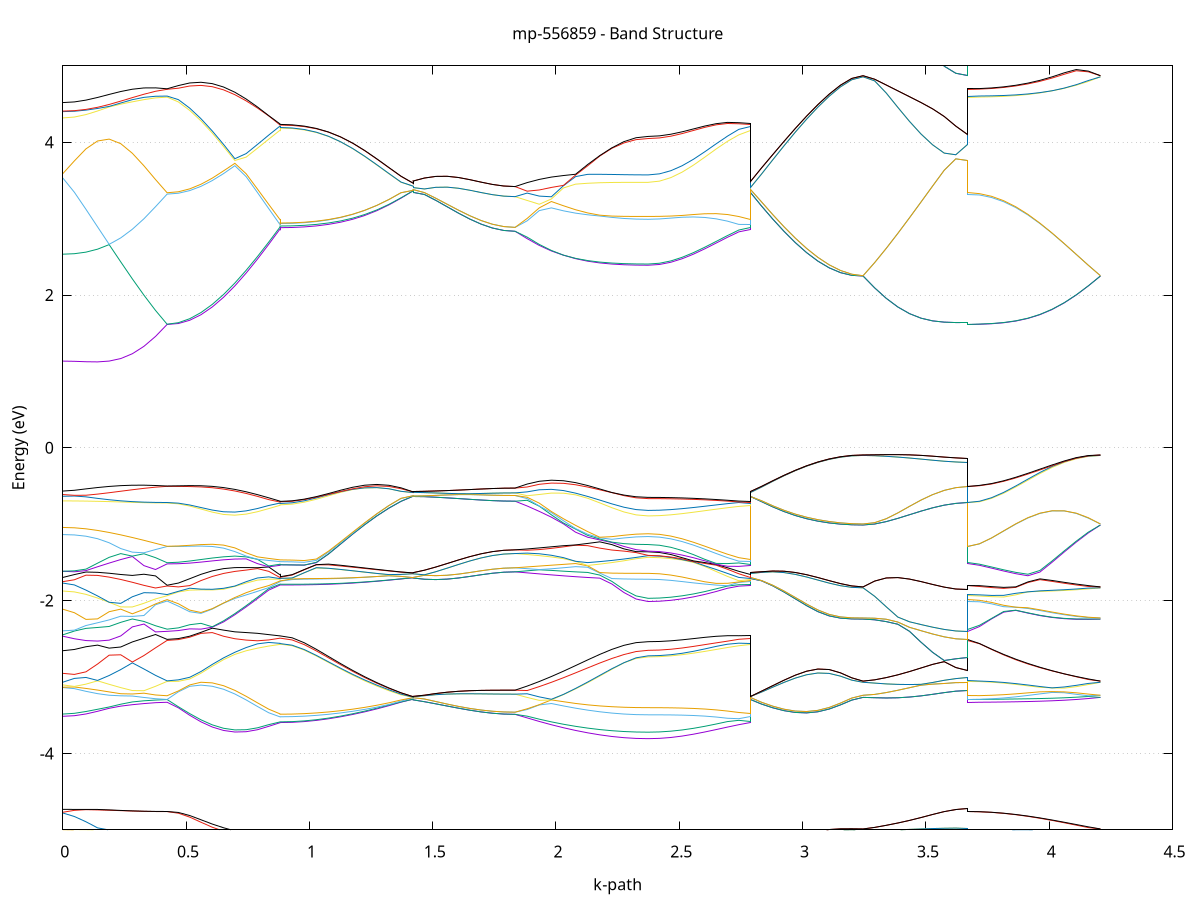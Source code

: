 set title 'mp-556859 - Band Structure'
set xlabel 'k-path'
set ylabel 'Energy (eV)'
set grid y
set yrange [-5:5]
set terminal png size 800,600
set output 'mp-556859_bands_gnuplot.png'
plot '-' using 1:2 with lines notitle, '-' using 1:2 with lines notitle, '-' using 1:2 with lines notitle, '-' using 1:2 with lines notitle, '-' using 1:2 with lines notitle, '-' using 1:2 with lines notitle, '-' using 1:2 with lines notitle, '-' using 1:2 with lines notitle, '-' using 1:2 with lines notitle, '-' using 1:2 with lines notitle, '-' using 1:2 with lines notitle, '-' using 1:2 with lines notitle, '-' using 1:2 with lines notitle, '-' using 1:2 with lines notitle, '-' using 1:2 with lines notitle, '-' using 1:2 with lines notitle, '-' using 1:2 with lines notitle, '-' using 1:2 with lines notitle, '-' using 1:2 with lines notitle, '-' using 1:2 with lines notitle, '-' using 1:2 with lines notitle, '-' using 1:2 with lines notitle, '-' using 1:2 with lines notitle, '-' using 1:2 with lines notitle, '-' using 1:2 with lines notitle, '-' using 1:2 with lines notitle, '-' using 1:2 with lines notitle, '-' using 1:2 with lines notitle, '-' using 1:2 with lines notitle, '-' using 1:2 with lines notitle, '-' using 1:2 with lines notitle, '-' using 1:2 with lines notitle, '-' using 1:2 with lines notitle, '-' using 1:2 with lines notitle, '-' using 1:2 with lines notitle, '-' using 1:2 with lines notitle, '-' using 1:2 with lines notitle, '-' using 1:2 with lines notitle, '-' using 1:2 with lines notitle, '-' using 1:2 with lines notitle, '-' using 1:2 with lines notitle, '-' using 1:2 with lines notitle, '-' using 1:2 with lines notitle, '-' using 1:2 with lines notitle, '-' using 1:2 with lines notitle, '-' using 1:2 with lines notitle, '-' using 1:2 with lines notitle, '-' using 1:2 with lines notitle, '-' using 1:2 with lines notitle, '-' using 1:2 with lines notitle, '-' using 1:2 with lines notitle, '-' using 1:2 with lines notitle, '-' using 1:2 with lines notitle, '-' using 1:2 with lines notitle, '-' using 1:2 with lines notitle, '-' using 1:2 with lines notitle, '-' using 1:2 with lines notitle, '-' using 1:2 with lines notitle, '-' using 1:2 with lines notitle, '-' using 1:2 with lines notitle, '-' using 1:2 with lines notitle, '-' using 1:2 with lines notitle, '-' using 1:2 with lines notitle, '-' using 1:2 with lines notitle, '-' using 1:2 with lines notitle, '-' using 1:2 with lines notitle, '-' using 1:2 with lines notitle, '-' using 1:2 with lines notitle, '-' using 1:2 with lines notitle, '-' using 1:2 with lines notitle, '-' using 1:2 with lines notitle, '-' using 1:2 with lines notitle, '-' using 1:2 with lines notitle, '-' using 1:2 with lines notitle, '-' using 1:2 with lines notitle, '-' using 1:2 with lines notitle, '-' using 1:2 with lines notitle, '-' using 1:2 with lines notitle, '-' using 1:2 with lines notitle, '-' using 1:2 with lines notitle, '-' using 1:2 with lines notitle, '-' using 1:2 with lines notitle, '-' using 1:2 with lines notitle, '-' using 1:2 with lines notitle, '-' using 1:2 with lines notitle, '-' using 1:2 with lines notitle, '-' using 1:2 with lines notitle, '-' using 1:2 with lines notitle, '-' using 1:2 with lines notitle, '-' using 1:2 with lines notitle, '-' using 1:2 with lines notitle, '-' using 1:2 with lines notitle, '-' using 1:2 with lines notitle, '-' using 1:2 with lines notitle, '-' using 1:2 with lines notitle, '-' using 1:2 with lines notitle, '-' using 1:2 with lines notitle, '-' using 1:2 with lines notitle, '-' using 1:2 with lines notitle, '-' using 1:2 with lines notitle, '-' using 1:2 with lines notitle, '-' using 1:2 with lines notitle, '-' using 1:2 with lines notitle, '-' using 1:2 with lines notitle, '-' using 1:2 with lines notitle, '-' using 1:2 with lines notitle, '-' using 1:2 with lines notitle, '-' using 1:2 with lines notitle, '-' using 1:2 with lines notitle, '-' using 1:2 with lines notitle, '-' using 1:2 with lines notitle, '-' using 1:2 with lines notitle, '-' using 1:2 with lines notitle, '-' using 1:2 with lines notitle, '-' using 1:2 with lines notitle, '-' using 1:2 with lines notitle, '-' using 1:2 with lines notitle, '-' using 1:2 with lines notitle, '-' using 1:2 with lines notitle, '-' using 1:2 with lines notitle, '-' using 1:2 with lines notitle, '-' using 1:2 with lines notitle, '-' using 1:2 with lines notitle, '-' using 1:2 with lines notitle, '-' using 1:2 with lines notitle, '-' using 1:2 with lines notitle, '-' using 1:2 with lines notitle, '-' using 1:2 with lines notitle
0.000000 -17.536650
0.047000 -17.535350
0.094000 -17.531550
0.141001 -17.525150
0.188001 -17.516550
0.235001 -17.505850
0.282001 -17.493250
0.329001 -17.479150
0.376001 -17.463950
0.423002 -17.450850
0.423002 -17.450850
0.468794 -17.447250
0.514587 -17.436750
0.560379 -17.419250
0.606172 -17.395250
0.651965 -17.365050
0.697757 -17.329350
0.743550 -17.288750
0.789343 -17.244450
0.835135 -17.197550
0.880928 -17.151150
0.880928 -17.151150
0.880928 -17.144650
0.880928 -17.144650
0.929982 -17.143850
0.979037 -17.141750
1.028091 -17.138250
1.077145 -17.133450
1.126200 -17.127550
1.175254 -17.120650
1.224308 -17.113050
1.273363 -17.104850
1.322417 -17.096350
1.371472 -17.087950
1.420526 -17.081250
1.420526 -17.081250
1.420526 -17.084750
1.420526 -17.084750
1.466479 -17.084250
1.512432 -17.087350
1.558385 -17.091050
1.604337 -17.094850
1.650290 -17.098150
1.696243 -17.100950
1.742196 -17.103050
1.788149 -17.104350
1.834102 -17.104850
1.834102 -17.104850
1.883156 -17.114650
1.932211 -17.125550
1.981265 -17.136350
2.030319 -17.146650
2.079374 -17.156150
2.128428 -17.164750
2.177482 -17.172050
2.226537 -17.177850
2.275591 -17.182150
2.324646 -17.184750
2.373700 -17.185650
2.373700 -17.185650
2.419653 -17.184950
2.465606 -17.182950
2.511559 -17.179650
2.557511 -17.175150
2.603464 -17.169550
2.649417 -17.163150
2.695370 -17.155950
2.741323 -17.148850
2.787276 -17.151150
2.787276 -17.084750
2.833069 -17.129750
2.878861 -17.175650
2.924654 -17.218550
2.970446 -17.257650
3.016239 -17.292050
3.062032 -17.321050
3.107824 -17.344150
3.153617 -17.360950
3.199409 -17.371150
3.245202 -17.374550
3.245202 -17.374550
3.292202 -17.382050
3.339202 -17.392150
3.386203 -17.401850
3.433203 -17.410650
3.480203 -17.418250
3.527203 -17.424450
3.574203 -17.429050
3.621204 -17.431850
3.668204 -17.432750
3.668204 -17.450850
3.717258 -17.450050
3.766312 -17.447550
3.815367 -17.443550
3.864421 -17.438150
3.913476 -17.431350
3.962530 -17.423450
4.011584 -17.414550
4.060639 -17.404950
4.109693 -17.394950
4.158747 -17.384650
4.207802 -17.374550
e
0.000000 -17.335650
0.047000 -17.335450
0.094000 -17.340050
0.141001 -17.352250
0.188001 -17.366150
0.235001 -17.381250
0.282001 -17.397150
0.329001 -17.413650
0.376001 -17.430350
0.423002 -17.443850
0.423002 -17.443850
0.468794 -17.440250
0.514587 -17.429450
0.560379 -17.411650
0.606172 -17.387150
0.651965 -17.356350
0.697757 -17.319950
0.743550 -17.278550
0.789343 -17.233150
0.835135 -17.184750
0.880928 -17.139650
0.880928 -17.139650
0.880928 -17.144550
0.880928 -17.144550
0.929982 -17.143850
0.979037 -17.141650
1.028091 -17.137950
1.077145 -17.132950
1.126200 -17.126850
1.175254 -17.119650
1.224308 -17.111550
1.273363 -17.102950
1.322417 -17.093950
1.371472 -17.085250
1.420526 -17.081250
1.420526 -17.081250
1.420526 -17.084750
1.420526 -17.084750
1.466479 -17.084250
1.512432 -17.087350
1.558385 -17.091050
1.604337 -17.094850
1.650290 -17.098150
1.696243 -17.100950
1.742196 -17.103050
1.788149 -17.104350
1.834102 -17.104850
1.834102 -17.104850
1.883156 -17.107250
1.932211 -17.117250
1.981265 -17.127450
2.030319 -17.137350
2.079374 -17.146450
2.128428 -17.154550
2.177482 -17.161550
2.226537 -17.167150
2.275591 -17.171250
2.324646 -17.173750
2.373700 -17.174550
2.373700 -17.174550
2.419653 -17.174050
2.465606 -17.172250
2.511559 -17.169350
2.557511 -17.165350
2.603464 -17.160550
2.649417 -17.154950
2.695370 -17.148950
2.741323 -17.144350
2.787276 -17.139650
2.787276 -17.084750
2.833069 -17.129750
2.878861 -17.175650
2.924654 -17.218550
2.970446 -17.257650
3.016239 -17.292050
3.062032 -17.321050
3.107824 -17.344150
3.153617 -17.360950
3.199409 -17.371150
3.245202 -17.374550
3.245202 -17.374550
3.292202 -17.382050
3.339202 -17.392150
3.386203 -17.401850
3.433203 -17.410650
3.480203 -17.418250
3.527203 -17.424450
3.574203 -17.429050
3.621204 -17.431850
3.668204 -17.432750
3.668204 -17.443850
3.717258 -17.443050
3.766312 -17.440650
3.815367 -17.436650
3.864421 -17.431250
3.913476 -17.424450
3.962530 -17.416550
4.011584 -17.407650
4.060639 -17.398150
4.109693 -17.388150
4.158747 -17.378050
4.207802 -17.374550
e
0.000000 -17.322050
0.047000 -17.328250
0.094000 -17.332750
0.141001 -17.330450
0.188001 -17.327050
0.235001 -17.323050
0.282001 -17.318550
0.329001 -17.314050
0.376001 -17.309850
0.423002 -17.307550
0.423002 -17.307550
0.468794 -17.304350
0.514587 -17.294750
0.560379 -17.278950
0.606172 -17.257250
0.651965 -17.230150
0.697757 -17.198150
0.743550 -17.162250
0.789343 -17.124950
0.835135 -17.108450
0.880928 -17.133150
0.880928 -17.133150
0.880928 -17.124650
0.880928 -17.124650
0.929982 -17.123850
0.979037 -17.121750
1.028091 -17.118350
1.077145 -17.113550
1.126200 -17.107750
1.175254 -17.100850
1.224308 -17.093250
1.273363 -17.085050
1.322417 -17.076450
1.371472 -17.071050
1.420526 -17.072150
1.420526 -17.072150
1.420526 -17.074250
1.420526 -17.074250
1.466479 -17.072850
1.512432 -17.071550
1.558385 -17.076550
1.604337 -17.081350
1.650290 -17.085450
1.696243 -17.088750
1.742196 -17.091050
1.788149 -17.092550
1.834102 -17.092950
1.834102 -17.092950
1.883156 -17.090350
1.932211 -17.080450
1.981265 -17.070650
2.030319 -17.072150
2.079374 -17.077850
2.128428 -17.083150
2.177482 -17.087650
2.226537 -17.091350
2.275591 -17.094050
2.324646 -17.095750
2.373700 -17.096250
2.373700 -17.096250
2.419653 -17.097050
2.465606 -17.099650
2.511559 -17.103750
2.557511 -17.109050
2.603464 -17.115650
2.649417 -17.123150
2.695370 -17.130950
2.741323 -17.136950
2.787276 -17.133150
2.787276 -17.074250
2.833069 -17.118650
2.878861 -17.164950
2.924654 -17.208450
2.970446 -17.248050
3.016239 -17.282950
3.062032 -17.312450
3.107824 -17.336050
3.153617 -17.353150
3.199409 -17.363550
3.245202 -17.367050
3.245202 -17.367050
3.292202 -17.359650
3.339202 -17.349750
3.386203 -17.340250
3.433203 -17.331850
3.480203 -17.324550
3.527203 -17.318650
3.574203 -17.314350
3.621204 -17.311750
3.668204 -17.310850
3.668204 -17.307550
3.717258 -17.308150
3.766312 -17.310050
3.815367 -17.313150
3.864421 -17.317350
3.913476 -17.322750
3.962530 -17.329250
4.011584 -17.336750
4.060639 -17.345050
4.109693 -17.354150
4.158747 -17.363750
4.207802 -17.367050
e
0.000000 -17.314250
0.047000 -17.309550
0.094000 -17.303750
0.141001 -17.299450
0.188001 -17.296850
0.235001 -17.295750
0.282001 -17.296050
0.329001 -17.297450
0.376001 -17.299850
0.423002 -17.301450
0.423002 -17.301450
0.468794 -17.298250
0.514587 -17.288350
0.560379 -17.272250
0.606172 -17.250250
0.651965 -17.222950
0.697757 -17.191150
0.743550 -17.156350
0.789343 -17.122050
0.835135 -17.092650
0.880928 -17.114750
0.880928 -17.114750
0.880928 -17.124350
0.880928 -17.124350
0.929982 -17.123550
0.979037 -17.121350
1.028091 -17.117750
1.077145 -17.112850
1.126200 -17.106750
1.175254 -17.099750
1.224308 -17.091850
1.273363 -17.083450
1.322417 -17.075250
1.371472 -17.068650
1.420526 -17.072150
1.420526 -17.072150
1.420526 -17.074250
1.420526 -17.074250
1.466479 -17.072850
1.512432 -17.071550
1.558385 -17.076550
1.604337 -17.081350
1.650290 -17.085450
1.696243 -17.088750
1.742196 -17.091050
1.788149 -17.092550
1.834102 -17.092950
1.834102 -17.092950
1.883156 -17.083850
1.932211 -17.074050
1.981265 -17.067550
2.030319 -17.061550
2.079374 -17.056950
2.128428 -17.061850
2.177482 -17.066350
2.226537 -17.069950
2.275591 -17.072750
2.324646 -17.074450
2.373700 -17.074950
2.373700 -17.074950
2.419653 -17.075650
2.465606 -17.077450
2.511559 -17.080450
2.557511 -17.084550
2.603464 -17.089550
2.649417 -17.095350
2.695370 -17.101550
2.741323 -17.108150
2.787276 -17.114750
2.787276 -17.074250
2.833069 -17.118650
2.878861 -17.164950
2.924654 -17.208450
2.970446 -17.248050
3.016239 -17.282950
3.062032 -17.312450
3.107824 -17.336050
3.153617 -17.353150
3.199409 -17.363550
3.245202 -17.367050
3.245202 -17.367050
3.292202 -17.359650
3.339202 -17.349750
3.386203 -17.340250
3.433203 -17.331850
3.480203 -17.324550
3.527203 -17.318650
3.574203 -17.314350
3.621204 -17.311750
3.668204 -17.310850
3.668204 -17.301450
3.717258 -17.302150
3.766312 -17.303950
3.815367 -17.307050
3.864421 -17.311250
3.913476 -17.316550
3.962530 -17.322950
4.011584 -17.330350
4.060639 -17.338650
4.109693 -17.347650
4.158747 -17.357250
4.207802 -17.367050
e
0.000000 -16.737550
0.047000 -16.737550
0.094000 -16.737550
0.141001 -16.737550
0.188001 -16.737650
0.235001 -16.737750
0.282001 -16.737750
0.329001 -16.737750
0.376001 -16.737850
0.423002 -16.737850
0.423002 -16.737850
0.468794 -16.745950
0.514587 -16.764350
0.560379 -16.790950
0.606172 -16.824550
0.651965 -16.864050
0.697757 -16.907950
0.743550 -16.954450
0.789343 -16.999050
0.835135 -17.036650
0.880928 -17.023250
0.880928 -17.023250
0.880928 -17.019450
0.880928 -17.019450
0.929982 -17.019950
0.979037 -17.021550
1.028091 -17.024250
1.077145 -17.027950
1.126200 -17.032550
1.175254 -17.038050
1.224308 -17.044450
1.273363 -17.051350
1.322417 -17.058350
1.371472 -17.062950
1.420526 -17.059150
1.420526 -17.059150
1.420526 -17.058850
1.420526 -17.058850
1.466479 -17.064850
1.512432 -17.067350
1.558385 -17.062450
1.604337 -17.057550
1.650290 -17.053250
1.696243 -17.049650
1.742196 -17.047050
1.788149 -17.045450
1.834102 -17.044850
1.834102 -17.044850
1.883156 -17.051550
1.932211 -17.058150
1.981265 -17.061850
2.030319 -17.056150
2.079374 -17.053350
2.128428 -17.046150
2.177482 -17.040250
2.226537 -17.035550
2.275591 -17.032150
2.324646 -17.030150
2.373700 -17.029450
2.373700 -17.029450
2.419653 -17.029150
2.465606 -17.028150
2.511559 -17.026650
2.557511 -17.024750
2.603464 -17.022550
2.649417 -17.020650
2.695370 -17.019750
2.741323 -17.020850
2.787276 -17.023250
2.787276 -17.058850
2.833069 -17.014050
2.878861 -16.965250
2.924654 -16.918050
2.970446 -16.873750
3.016239 -16.833650
3.062032 -16.798950
3.107824 -16.770650
3.153617 -16.749750
3.199409 -16.736850
3.245202 -16.732550
3.245202 -16.732550
3.292202 -16.732550
3.339202 -16.732650
3.386203 -16.732750
3.433203 -16.732850
3.480203 -16.732950
3.527203 -16.732950
3.574203 -16.732850
3.621204 -16.732850
3.668204 -16.732850
3.668204 -16.737850
3.717258 -16.737750
3.766312 -16.737350
3.815367 -16.736850
3.864421 -16.736050
3.913476 -16.735250
3.962530 -16.734450
4.011584 -16.733850
4.060639 -16.733450
4.109693 -16.733050
4.158747 -16.732750
4.207802 -16.732550
e
0.000000 -16.734350
0.047000 -16.734450
0.094000 -16.734650
0.141001 -16.734850
0.188001 -16.735150
0.235001 -16.735450
0.282001 -16.735850
0.329001 -16.736050
0.376001 -16.736250
0.423002 -16.736250
0.423002 -16.736250
0.468794 -16.743050
0.514587 -16.760250
0.560379 -16.785650
0.606172 -16.818250
0.651965 -16.856850
0.697757 -16.900450
0.743550 -16.947550
0.789343 -16.995950
0.835135 -17.023250
0.880928 -17.008150
0.880928 -17.008150
0.880928 -17.012150
0.880928 -17.012150
0.929982 -17.012750
0.979037 -17.014550
1.028091 -17.017450
1.077145 -17.021450
1.126200 -17.026450
1.175254 -17.032550
1.224308 -17.039450
1.273363 -17.047150
1.322417 -17.055350
1.371472 -17.061250
1.420526 -17.059150
1.420526 -17.059150
1.420526 -17.058850
1.420526 -17.058850
1.466479 -17.064850
1.512432 -17.067350
1.558385 -17.062450
1.604337 -17.057550
1.650290 -17.053250
1.696243 -17.049650
1.742196 -17.047050
1.788149 -17.045450
1.834102 -17.044850
1.834102 -17.044850
1.883156 -17.038250
1.932211 -17.035550
1.981265 -17.042250
2.030319 -17.047550
2.079374 -17.044850
2.128428 -17.038550
2.177482 -17.032750
2.226537 -17.028150
2.275591 -17.024850
2.324646 -17.022850
2.373700 -17.022150
2.373700 -17.022150
2.419653 -17.021850
2.465606 -17.021150
2.511559 -17.019950
2.557511 -17.018350
2.603464 -17.016350
2.649417 -17.014350
2.695370 -17.012350
2.741323 -17.010350
2.787276 -17.008150
2.787276 -17.058850
2.833069 -17.014050
2.878861 -16.965250
2.924654 -16.918050
2.970446 -16.873750
3.016239 -16.833650
3.062032 -16.798950
3.107824 -16.770650
3.153617 -16.749750
3.199409 -16.736850
3.245202 -16.732550
3.245202 -16.732550
3.292202 -16.732550
3.339202 -16.732650
3.386203 -16.732750
3.433203 -16.732850
3.480203 -16.732950
3.527203 -16.732950
3.574203 -16.732850
3.621204 -16.732850
3.668204 -16.732850
3.668204 -16.736250
3.717258 -16.736250
3.766312 -16.736050
3.815367 -16.735750
3.864421 -16.735350
3.913476 -16.734850
3.962530 -16.734350
4.011584 -16.733650
4.060639 -16.733050
4.109693 -16.732650
4.158747 -16.732450
4.207802 -16.732550
e
0.000000 -16.729350
0.047000 -16.729450
0.094000 -16.729650
0.141001 -16.730150
0.188001 -16.730550
0.235001 -16.731050
0.282001 -16.731450
0.329001 -16.731850
0.376001 -16.732050
0.423002 -16.732050
0.423002 -16.732050
0.468794 -16.732550
0.514587 -16.739650
0.560379 -16.754650
0.606172 -16.777050
0.651965 -16.805950
0.697757 -16.840450
0.743550 -16.879350
0.789343 -16.921350
0.835135 -16.965150
0.880928 -17.002350
0.880928 -17.002350
0.880928 -16.997550
0.880928 -16.997550
0.929982 -16.998050
0.979037 -16.999750
1.028091 -17.002650
1.077145 -17.006550
1.126200 -17.011450
1.175254 -17.017350
1.224308 -17.024050
1.273363 -17.031550
1.322417 -17.039550
1.371472 -17.047750
1.420526 -17.051550
1.420526 -17.051550
1.420526 -17.046250
1.420526 -17.046250
1.466479 -17.042150
1.512432 -17.037850
1.558385 -17.033950
1.604337 -17.030350
1.650290 -17.027150
1.696243 -17.024650
1.742196 -17.022750
1.788149 -17.021650
1.834102 -17.021350
1.834102 -17.021350
1.883156 -17.028450
1.932211 -17.031950
1.981265 -17.026050
2.030319 -17.020550
2.079374 -17.015650
2.128428 -17.011450
2.177482 -17.007850
2.226537 -17.005050
2.275591 -17.003050
2.324646 -17.001750
2.373700 -17.001350
2.373700 -17.001350
2.419653 -17.001550
2.465606 -17.002150
2.511559 -17.003150
2.557511 -17.004550
2.603464 -17.006050
2.649417 -17.007250
2.695370 -17.007150
2.741323 -17.005250
2.787276 -17.002350
2.787276 -17.046250
2.833069 -16.999450
2.878861 -16.951250
2.924654 -16.904850
2.970446 -16.861550
3.016239 -16.822550
3.062032 -16.788950
3.107824 -16.761750
3.153617 -16.741850
3.199409 -16.729650
3.245202 -16.725550
3.245202 -16.725550
3.292202 -16.725350
3.339202 -16.724850
3.386203 -16.724150
3.433203 -16.723350
3.480203 -16.722450
3.527203 -16.721750
3.574203 -16.721150
3.621204 -16.720750
3.668204 -16.720650
3.668204 -16.732050
3.717258 -16.732050
3.766312 -16.731850
3.815367 -16.731650
3.864421 -16.731250
3.913476 -16.730750
3.962530 -16.730150
4.011584 -16.729450
4.060639 -16.728550
4.109693 -16.727550
4.158747 -16.726550
4.207802 -16.725550
e
0.000000 -16.717150
0.047000 -16.717350
0.094000 -16.717650
0.141001 -16.718150
0.188001 -16.718850
0.235001 -16.719550
0.282001 -16.720250
0.329001 -16.720850
0.376001 -16.721250
0.423002 -16.721350
0.423002 -16.721350
0.468794 -16.722950
0.514587 -16.729850
0.560379 -16.743850
0.606172 -16.764950
0.651965 -16.792650
0.697757 -16.825950
0.743550 -16.863650
0.789343 -16.904450
0.835135 -16.946550
0.880928 -16.986750
0.880928 -16.986750
0.880928 -16.992050
0.880928 -16.992050
0.929982 -16.992550
0.979037 -16.994350
1.028091 -16.997250
1.077145 -17.001250
1.126200 -17.006350
1.175254 -17.012450
1.224308 -17.019450
1.273363 -17.027150
1.322417 -17.035450
1.371472 -17.044050
1.420526 -17.051550
1.420526 -17.051550
1.420526 -17.046250
1.420526 -17.046250
1.466479 -17.042150
1.512432 -17.037850
1.558385 -17.033950
1.604337 -17.030350
1.650290 -17.027150
1.696243 -17.024650
1.742196 -17.022750
1.788149 -17.021650
1.834102 -17.021350
1.834102 -17.021350
1.883156 -17.014250
1.932211 -17.007450
1.981265 -17.001050
2.030319 -16.995150
2.079374 -16.989850
2.128428 -16.985350
2.177482 -16.981450
2.226537 -16.978450
2.275591 -16.976250
2.324646 -16.974950
2.373700 -16.974450
2.373700 -16.974450
2.419653 -16.974650
2.465606 -16.975150
2.511559 -16.975950
2.557511 -16.977050
2.603464 -16.978550
2.649417 -16.980350
2.695370 -16.982350
2.741323 -16.984550
2.787276 -16.986750
2.787276 -17.046250
2.833069 -16.999450
2.878861 -16.951250
2.924654 -16.904850
2.970446 -16.861550
3.016239 -16.822550
3.062032 -16.788950
3.107824 -16.761750
3.153617 -16.741850
3.199409 -16.729650
3.245202 -16.725550
3.245202 -16.725550
3.292202 -16.725350
3.339202 -16.724850
3.386203 -16.724150
3.433203 -16.723350
3.480203 -16.722450
3.527203 -16.721750
3.574203 -16.721150
3.621204 -16.720750
3.668204 -16.720650
3.668204 -16.721350
3.717258 -16.721450
3.766312 -16.721450
3.815367 -16.721550
3.864421 -16.721650
3.913476 -16.721850
3.962530 -16.722150
4.011584 -16.722550
4.060639 -16.723050
4.109693 -16.723750
4.158747 -16.724650
4.207802 -16.725550
e
0.000000 -7.488550
0.047000 -7.486750
0.094000 -7.481550
0.141001 -7.473250
0.188001 -7.462450
0.235001 -7.449950
0.282001 -7.436550
0.329001 -7.423050
0.376001 -7.410350
0.423002 -7.400050
0.423002 -7.400050
0.468794 -7.391350
0.514587 -7.362950
0.560379 -7.314650
0.606172 -7.247250
0.651965 -7.162250
0.697757 -7.061350
0.743550 -6.947050
0.789343 -6.822750
0.835135 -6.694250
0.880928 -6.582150
0.880928 -6.582150
0.880928 -6.575750
0.880928 -6.575750
0.929982 -6.575550
0.979037 -6.574850
1.028091 -6.573550
1.077145 -6.571750
1.126200 -6.569350
1.175254 -6.566150
1.224308 -6.562250
1.273363 -6.557550
1.322417 -6.552050
1.371472 -6.545950
1.420526 -6.539550
1.420526 -6.539550
1.420526 -6.548750
1.420526 -6.548750
1.466479 -6.549650
1.512432 -6.548250
1.558385 -6.544650
1.604337 -6.539250
1.650290 -6.532950
1.696243 -6.526550
1.742196 -6.521050
1.788149 -6.517350
1.834102 -6.516050
1.834102 -6.516050
1.883156 -6.520750
1.932211 -6.524650
1.981265 -6.527550
2.030319 -6.529650
2.079374 -6.530950
2.128428 -6.531550
2.177482 -6.531750
2.226537 -6.531650
2.275591 -6.531450
2.324646 -6.531250
2.373700 -6.531150
2.373700 -6.531150
2.419653 -6.533050
2.465606 -6.538350
2.511559 -6.546150
2.557511 -6.555050
2.603464 -6.563950
2.649417 -6.571750
2.695370 -6.577650
2.741323 -6.581150
2.787276 -6.582150
2.787276 -6.548750
2.833069 -6.670450
2.878861 -6.802450
2.924654 -6.928850
2.970446 -7.044850
3.016239 -7.147350
3.062032 -7.233850
3.107824 -7.302650
3.153617 -7.352350
3.199409 -7.382350
3.245202 -7.392250
3.245202 -7.392250
3.292202 -7.400350
3.339202 -7.412950
3.386203 -7.426850
3.433203 -7.440850
3.480203 -7.454050
3.527203 -7.465450
3.574203 -7.474250
3.621204 -7.479850
3.668204 -7.481750
3.668204 -7.400050
3.717258 -7.400050
3.766312 -7.400150
3.815367 -7.400150
3.864421 -7.400050
3.913476 -7.399850
3.962530 -7.399350
4.011584 -7.398550
4.060639 -7.397450
4.109693 -7.395850
4.158747 -7.394050
4.207802 -7.392250
e
0.000000 -7.435250
0.047000 -7.433650
0.094000 -7.428750
0.141001 -7.421250
0.188001 -7.411550
0.235001 -7.400550
0.282001 -7.389350
0.329001 -7.383050
0.376001 -7.389250
0.423002 -7.397650
0.423002 -7.397650
0.468794 -7.385850
0.514587 -7.352950
0.560379 -7.300350
0.606172 -7.229150
0.651965 -7.140750
0.697757 -7.037150
0.743550 -6.921250
0.789343 -6.797050
0.835135 -6.671250
0.880928 -6.566050
0.880928 -6.566050
0.880928 -6.560850
0.880928 -6.560850
0.929982 -6.560750
0.979037 -6.560150
1.028091 -6.559250
1.077145 -6.557750
1.126200 -6.555750
1.175254 -6.552950
1.224308 -6.549450
1.273363 -6.545050
1.322417 -6.540050
1.371472 -6.535950
1.420526 -6.539550
1.420526 -6.539550
1.420526 -6.548750
1.420526 -6.548750
1.466479 -6.549650
1.512432 -6.548250
1.558385 -6.544650
1.604337 -6.539250
1.650290 -6.532950
1.696243 -6.526550
1.742196 -6.521050
1.788149 -6.517350
1.834102 -6.516050
1.834102 -6.516050
1.883156 -6.510550
1.932211 -6.504550
1.981265 -6.498450
2.030319 -6.492450
2.079374 -6.486950
2.128428 -6.482450
2.177482 -6.479050
2.226537 -6.476750
2.275591 -6.475550
2.324646 -6.475050
2.373700 -6.474950
2.373700 -6.474950
2.419653 -6.477150
2.465606 -6.483050
2.511559 -6.492150
2.557511 -6.505050
2.603464 -6.520250
2.649417 -6.535150
2.695370 -6.548350
2.741323 -6.558950
2.787276 -6.566050
2.787276 -6.548750
2.833069 -6.670450
2.878861 -6.802450
2.924654 -6.928850
2.970446 -7.044850
3.016239 -7.147350
3.062032 -7.233850
3.107824 -7.302650
3.153617 -7.352350
3.199409 -7.382350
3.245202 -7.392250
3.245202 -7.392250
3.292202 -7.400350
3.339202 -7.412950
3.386203 -7.426850
3.433203 -7.440850
3.480203 -7.454050
3.527203 -7.465450
3.574203 -7.474250
3.621204 -7.479850
3.668204 -7.481750
3.668204 -7.397650
3.717258 -7.397650
3.766312 -7.397650
3.815367 -7.397550
3.864421 -7.397350
3.913476 -7.396950
3.962530 -7.396350
4.011584 -7.395450
4.060639 -7.394250
4.109693 -7.392750
4.158747 -7.391650
4.207802 -7.392250
e
0.000000 -7.356050
0.047000 -7.357650
0.094000 -7.359950
0.141001 -7.362350
0.188001 -7.365250
0.235001 -7.368750
0.282001 -7.373150
0.329001 -7.374650
0.376001 -7.366550
0.423002 -7.360850
0.423002 -7.360850
0.468794 -7.350850
0.514587 -7.320850
0.560379 -7.271050
0.606172 -7.202150
0.651965 -7.115650
0.697757 -7.013250
0.743550 -6.896850
0.789343 -6.769350
0.835135 -6.635150
0.880928 -6.517550
0.880928 -6.517550
0.880928 -6.510350
0.880928 -6.510350
0.929982 -6.510150
0.979037 -6.509550
1.028091 -6.508650
1.077145 -6.507350
1.126200 -6.506550
1.175254 -6.508250
1.224308 -6.511850
1.273363 -6.517350
1.322417 -6.523650
1.371472 -6.528850
1.420526 -6.525850
1.420526 -6.525850
1.420526 -6.531350
1.420526 -6.531350
1.466479 -6.521250
1.512432 -6.507550
1.558385 -6.491150
1.604337 -6.473050
1.650290 -6.459550
1.696243 -6.453350
1.742196 -6.448450
1.788149 -6.445150
1.834102 -6.444050
1.834102 -6.444050
1.883156 -6.449150
1.932211 -6.453250
1.981265 -6.456350
2.030319 -6.458450
2.079374 -6.459750
2.128428 -6.460250
2.177482 -6.460350
2.226537 -6.460150
2.275591 -6.459850
2.324646 -6.459550
2.373700 -6.459450
2.373700 -6.459450
2.419653 -6.461650
2.465606 -6.469850
2.511559 -6.481650
2.557511 -6.492850
2.603464 -6.502050
2.649417 -6.509350
2.695370 -6.514650
2.741323 -6.517450
2.787276 -6.517550
2.787276 -6.531350
2.833069 -6.646950
2.878861 -6.777750
2.924654 -6.904550
2.970446 -7.022050
3.016239 -7.126650
3.062032 -7.215950
3.107824 -7.287850
3.153617 -7.340650
3.199409 -7.373050
3.245202 -7.384050
3.245202 -7.384050
3.292202 -7.378050
3.339202 -7.371250
3.386203 -7.366350
3.433203 -7.363150
3.480203 -7.361350
3.527203 -7.360550
3.574203 -7.360350
3.621204 -7.360350
3.668204 -7.360350
3.668204 -7.360850
3.717258 -7.361150
3.766312 -7.362250
3.815367 -7.364050
3.864421 -7.366450
3.913476 -7.369250
3.962530 -7.372550
4.011584 -7.375950
4.060639 -7.379350
4.109693 -7.382450
4.158747 -7.384450
4.207802 -7.384050
e
0.000000 -7.353850
0.047000 -7.352150
0.094000 -7.349650
0.141001 -7.347250
0.188001 -7.345450
0.235001 -7.344450
0.282001 -7.344750
0.329001 -7.346850
0.376001 -7.350650
0.423002 -7.354550
0.423002 -7.354550
0.468794 -7.343550
0.514587 -7.311150
0.560379 -7.258550
0.606172 -7.187050
0.651965 -7.098350
0.697757 -6.994250
0.743550 -6.877150
0.789343 -6.749750
0.835135 -6.616150
0.880928 -6.502850
0.880928 -6.502850
0.880928 -6.506150
0.880928 -6.506150
0.929982 -6.506150
0.979037 -6.506050
1.028091 -6.506050
1.077145 -6.506150
1.126200 -6.505950
1.175254 -6.504750
1.224308 -6.505150
1.273363 -6.508150
1.322417 -6.513350
1.371472 -6.519550
1.420526 -6.525850
1.420526 -6.525850
1.420526 -6.531350
1.420526 -6.531350
1.466479 -6.521250
1.512432 -6.507550
1.558385 -6.491150
1.604337 -6.473050
1.650290 -6.459550
1.696243 -6.453350
1.742196 -6.448450
1.788149 -6.445150
1.834102 -6.444050
1.834102 -6.444050
1.883156 -6.437950
1.932211 -6.431050
1.981265 -6.423850
2.030319 -6.428850
2.079374 -6.436150
2.128428 -6.442450
2.177482 -6.447450
2.226537 -6.451150
2.275591 -6.453550
2.324646 -6.454750
2.373700 -6.455150
2.373700 -6.455150
2.419653 -6.456750
2.465606 -6.459150
2.511559 -6.462350
2.557511 -6.467450
2.603464 -6.477550
2.649417 -6.486950
2.695370 -6.494450
2.741323 -6.499650
2.787276 -6.502850
2.787276 -6.531350
2.833069 -6.646950
2.878861 -6.777750
2.924654 -6.904550
2.970446 -7.022050
3.016239 -7.126650
3.062032 -7.215950
3.107824 -7.287850
3.153617 -7.340650
3.199409 -7.373050
3.245202 -7.384050
3.245202 -7.384050
3.292202 -7.378050
3.339202 -7.371250
3.386203 -7.366350
3.433203 -7.363150
3.480203 -7.361350
3.527203 -7.360550
3.574203 -7.360350
3.621204 -7.360350
3.668204 -7.360350
3.668204 -7.354550
3.717258 -7.354950
3.766312 -7.356150
3.815367 -7.358050
3.864421 -7.360650
3.913476 -7.363750
3.962530 -7.367250
4.011584 -7.370950
4.060639 -7.374750
4.109693 -7.378450
4.158747 -7.381650
4.207802 -7.384050
e
0.000000 -6.673050
0.047000 -6.670250
0.094000 -6.662350
0.141001 -6.650050
0.188001 -6.634950
0.235001 -6.618750
0.282001 -6.602650
0.329001 -6.588650
0.376001 -6.578950
0.423002 -6.575350
0.423002 -6.575350
0.468794 -6.570350
0.514587 -6.555050
0.560379 -6.529550
0.606172 -6.494350
0.651965 -6.450550
0.697757 -6.400250
0.743550 -6.348350
0.789343 -6.343550
0.835135 -6.399950
0.880928 -6.484150
0.880928 -6.484150
0.880928 -6.481850
0.880928 -6.481850
0.929982 -6.482250
0.979037 -6.483450
1.028091 -6.485350
1.077145 -6.487950
1.126200 -6.490550
1.175254 -6.492350
1.224308 -6.492250
1.273363 -6.490250
1.322417 -6.486750
1.371472 -6.482450
1.420526 -6.478450
1.420526 -6.478450
1.420526 -6.470950
1.420526 -6.470950
1.466479 -6.470650
1.512432 -6.469450
1.558385 -6.466750
1.604337 -6.462050
1.650290 -6.450650
1.696243 -6.431750
1.742196 -6.414450
1.788149 -6.401950
1.834102 -6.397350
1.834102 -6.397350
1.883156 -6.404650
1.932211 -6.412650
1.981265 -6.420750
2.030319 -6.416250
2.079374 -6.415250
2.128428 -6.421750
2.177482 -6.427150
2.226537 -6.431350
2.275591 -6.434350
2.324646 -6.436150
2.373700 -6.436750
2.373700 -6.436750
2.419653 -6.439250
2.465606 -6.446150
2.511559 -6.455750
2.557511 -6.465450
2.603464 -6.470150
2.649417 -6.473850
2.695370 -6.476450
2.741323 -6.478950
2.787276 -6.484150
2.787276 -6.470950
2.833069 -6.373950
2.878861 -6.318750
2.924654 -6.323150
2.970446 -6.356750
3.016239 -6.397250
3.062032 -6.435450
3.107824 -6.467350
3.153617 -6.491050
3.199409 -6.505650
3.245202 -6.510550
3.245202 -6.510550
3.292202 -6.516350
3.339202 -6.530950
3.386203 -6.550750
3.433203 -6.572850
3.480203 -6.594550
3.527203 -6.613750
3.574203 -6.628650
3.621204 -6.638150
3.668204 -6.641350
3.668204 -6.575350
3.717258 -6.574450
3.766312 -6.571750
3.815367 -6.567550
3.864421 -6.561750
3.913476 -6.554850
3.962530 -6.547050
4.011584 -6.538750
4.060639 -6.530450
4.109693 -6.522550
4.158747 -6.515450
4.207802 -6.510550
e
0.000000 -6.657750
0.047000 -6.657350
0.094000 -6.653250
0.141001 -6.644050
0.188001 -6.630350
0.235001 -6.613950
0.282001 -6.597550
0.329001 -6.583750
0.376001 -6.574850
0.423002 -6.571850
0.423002 -6.571850
0.468794 -6.566050
0.514587 -6.549050
0.560379 -6.521650
0.606172 -6.484450
0.651965 -6.438650
0.697757 -6.386550
0.743550 -6.337950
0.789343 -6.334550
0.835135 -6.395250
0.880928 -6.467550
0.880928 -6.467550
0.880928 -6.470350
0.880928 -6.470350
0.929982 -6.470750
0.979037 -6.471950
1.028091 -6.473850
1.077145 -6.476450
1.126200 -6.479550
1.175254 -6.482550
1.224308 -6.484250
1.273363 -6.483250
1.322417 -6.480250
1.371472 -6.477550
1.420526 -6.478450
1.420526 -6.478450
1.420526 -6.470950
1.420526 -6.470950
1.466479 -6.470650
1.512432 -6.469450
1.558385 -6.466750
1.604337 -6.462050
1.650290 -6.450650
1.696243 -6.431750
1.742196 -6.414450
1.788149 -6.401950
1.834102 -6.397350
1.834102 -6.397350
1.883156 -6.391650
1.932211 -6.392550
1.981265 -6.400050
2.030319 -6.407950
2.079374 -6.409050
2.128428 -6.402550
2.177482 -6.396950
2.226537 -6.392650
2.275591 -6.389550
2.324646 -6.387750
2.373700 -6.387150
2.373700 -6.387150
2.419653 -6.388650
2.465606 -6.392550
2.511559 -6.398250
2.557511 -6.407750
2.603464 -6.424850
2.649417 -6.441650
2.695370 -6.456350
2.741323 -6.466250
2.787276 -6.467550
2.787276 -6.470950
2.833069 -6.373950
2.878861 -6.318750
2.924654 -6.323150
2.970446 -6.356750
3.016239 -6.397250
3.062032 -6.435450
3.107824 -6.467350
3.153617 -6.491050
3.199409 -6.505650
3.245202 -6.510550
3.245202 -6.510550
3.292202 -6.516350
3.339202 -6.530950
3.386203 -6.550750
3.433203 -6.572850
3.480203 -6.594550
3.527203 -6.613750
3.574203 -6.628650
3.621204 -6.638150
3.668204 -6.641350
3.668204 -6.571850
3.717258 -6.570950
3.766312 -6.568250
3.815367 -6.563850
3.864421 -6.557950
3.913476 -6.550850
3.962530 -6.542950
4.011584 -6.534550
4.060639 -6.526150
4.109693 -6.518250
4.158747 -6.511950
4.207802 -6.510550
e
0.000000 -6.647150
0.047000 -6.641150
0.094000 -6.626650
0.141001 -6.606350
0.188001 -6.581850
0.235001 -6.555050
0.282001 -6.528450
0.329001 -6.504650
0.376001 -6.486550
0.423002 -6.477950
0.423002 -6.477950
0.468794 -6.473850
0.514587 -6.461550
0.560379 -6.441350
0.606172 -6.414550
0.651965 -6.383550
0.697757 -6.353250
0.743550 -6.329750
0.789343 -6.307750
0.835135 -6.325450
0.880928 -6.414450
0.880928 -6.414450
0.880928 -6.421250
0.880928 -6.421250
0.929982 -6.421650
0.979037 -6.423050
1.028091 -6.425450
1.077145 -6.428750
1.126200 -6.433050
1.175254 -6.438250
1.224308 -6.444150
1.273363 -6.450450
1.322417 -6.456450
1.371472 -6.460350
1.420526 -6.459250
1.420526 -6.459250
1.420526 -6.453050
1.420526 -6.453050
1.466479 -6.453550
1.512432 -6.448950
1.558385 -6.440150
1.604337 -6.428550
1.650290 -6.414850
1.696243 -6.400650
1.742196 -6.387450
1.788149 -6.377850
1.834102 -6.374150
1.834102 -6.374150
1.883156 -6.381150
1.932211 -6.383150
1.981265 -6.379750
2.030319 -6.376450
2.079374 -6.373750
2.128428 -6.371550
2.177482 -6.369850
2.226537 -6.368450
2.275591 -6.367350
2.324646 -6.366750
2.373700 -6.366550
2.373700 -6.366550
2.419653 -6.369550
2.465606 -6.378150
2.511559 -6.391150
2.557511 -6.403950
2.603464 -6.409950
2.649417 -6.414250
2.695370 -6.416550
2.741323 -6.416350
2.787276 -6.414450
2.787276 -6.453050
2.833069 -6.363750
2.878861 -6.310150
2.924654 -6.311750
2.970446 -6.344050
3.016239 -6.384350
3.062032 -6.422750
3.107824 -6.455150
3.153617 -6.479350
3.199409 -6.494250
3.245202 -6.499350
3.245202 -6.499350
3.292202 -6.501550
3.339202 -6.509750
3.386203 -6.523750
3.433203 -6.541650
3.480203 -6.560650
3.527203 -6.578150
3.574203 -6.592150
3.621204 -6.601150
3.668204 -6.604250
3.668204 -6.477950
3.717258 -6.478050
3.766312 -6.478650
3.815367 -6.479650
3.864421 -6.481050
3.913476 -6.482850
3.962530 -6.485150
4.011584 -6.487950
4.060639 -6.491350
4.109693 -6.495150
4.158747 -6.498850
4.207802 -6.499350
e
0.000000 -6.593550
0.047000 -6.590050
0.094000 -6.579850
0.141001 -6.563950
0.188001 -6.543850
0.235001 -6.521850
0.282001 -6.500950
0.329001 -6.484550
0.376001 -6.475450
0.423002 -6.474550
0.423002 -6.474550
0.468794 -6.469650
0.514587 -6.455350
0.560379 -6.432850
0.606172 -6.403450
0.651965 -6.369850
0.697757 -6.337150
0.743550 -6.315250
0.789343 -6.288050
0.835135 -6.314250
0.880928 -6.407350
0.880928 -6.407350
0.880928 -6.413750
0.880928 -6.413750
0.929982 -6.414050
0.979037 -6.415150
1.028091 -6.417050
1.077145 -6.419850
1.126200 -6.423550
1.175254 -6.428350
1.224308 -6.433950
1.273363 -6.440450
1.322417 -6.447250
1.371472 -6.453950
1.420526 -6.459250
1.420526 -6.459250
1.420526 -6.453050
1.420526 -6.453050
1.466479 -6.453550
1.512432 -6.448950
1.558385 -6.440150
1.604337 -6.428550
1.650290 -6.414850
1.696243 -6.400650
1.742196 -6.387450
1.788149 -6.377850
1.834102 -6.374150
1.834102 -6.374150
1.883156 -6.367650
1.932211 -6.362350
1.981265 -6.358450
2.030319 -6.355650
2.079374 -6.353750
2.128428 -6.352450
2.177482 -6.351450
2.226537 -6.350750
2.275591 -6.350250
2.324646 -6.349850
2.373700 -6.349750
2.373700 -6.349750
2.419653 -6.351350
2.465606 -6.356050
2.511559 -6.363650
2.557511 -6.373250
2.603464 -6.383450
2.649417 -6.392950
2.695370 -6.400750
2.741323 -6.406050
2.787276 -6.407350
2.787276 -6.453050
2.833069 -6.363750
2.878861 -6.310150
2.924654 -6.311750
2.970446 -6.344050
3.016239 -6.384350
3.062032 -6.422750
3.107824 -6.455150
3.153617 -6.479350
3.199409 -6.494250
3.245202 -6.499350
3.245202 -6.499350
3.292202 -6.501550
3.339202 -6.509750
3.386203 -6.523750
3.433203 -6.541650
3.480203 -6.560650
3.527203 -6.578150
3.574203 -6.592150
3.621204 -6.601150
3.668204 -6.604250
3.668204 -6.474550
3.717258 -6.474750
3.766312 -6.475250
3.815367 -6.476150
3.864421 -6.477350
3.913476 -6.479050
3.962530 -6.481250
4.011584 -6.483950
4.060639 -6.487150
4.109693 -6.490950
4.158747 -6.495350
4.207802 -6.499350
e
0.000000 -6.234350
0.047000 -6.234250
0.094000 -6.233850
0.141001 -6.232650
0.188001 -6.230550
0.235001 -6.227450
0.282001 -6.223650
0.329001 -6.219350
0.376001 -6.215250
0.423002 -6.213250
0.423002 -6.213250
0.468794 -6.210150
0.514587 -6.200850
0.560379 -6.185650
0.606172 -6.164850
0.651965 -6.138850
0.697757 -6.108550
0.743550 -6.075350
0.789343 -6.041650
0.835135 -6.071450
0.880928 -6.048650
0.880928 -6.048650
0.880928 -6.046050
0.880928 -6.046050
0.929982 -6.045350
0.979037 -6.043150
1.028091 -6.039750
1.077145 -6.035550
1.126200 -6.030950
1.175254 -6.030750
1.224308 -6.030350
1.273363 -6.027950
1.322417 -6.023650
1.371472 -6.018550
1.420526 -6.014050
1.420526 -6.014050
1.420526 -6.014850
1.420526 -6.014850
1.466479 -6.023050
1.512432 -6.040650
1.558385 -6.062350
1.604337 -6.086250
1.650290 -6.110850
1.696243 -6.134450
1.742196 -6.154650
1.788149 -6.168750
1.834102 -6.173850
1.834102 -6.173850
1.883156 -6.173950
1.932211 -6.171750
1.981265 -6.171350
2.030319 -6.172250
2.079374 -6.174150
2.128428 -6.176750
2.177482 -6.179750
2.226537 -6.182750
2.275591 -6.185250
2.324646 -6.186850
2.373700 -6.187350
2.373700 -6.187350
2.419653 -6.184450
2.465606 -6.175850
2.511559 -6.161850
2.557511 -6.143950
2.603464 -6.123450
2.649417 -6.102050
2.695370 -6.081350
2.741323 -6.062550
2.787276 -6.048650
2.787276 -6.014850
2.833069 -6.043050
2.878861 -6.074850
2.924654 -6.104150
2.970446 -6.135350
3.016239 -6.165750
3.062032 -6.192750
3.107824 -6.214750
3.153617 -6.230850
3.199409 -6.240650
3.245202 -6.243950
3.245202 -6.243950
3.292202 -6.246150
3.339202 -6.250650
3.386203 -6.255650
3.433203 -6.260650
3.480203 -6.265150
3.527203 -6.269050
3.574203 -6.271950
3.621204 -6.273850
3.668204 -6.274450
3.668204 -6.213250
3.717258 -6.214650
3.766312 -6.218850
3.815367 -6.224950
3.864421 -6.231950
3.913476 -6.238850
3.962530 -6.244550
4.011584 -6.248350
4.060639 -6.249750
4.109693 -6.248350
4.158747 -6.247150
4.207802 -6.243950
e
0.000000 -6.213350
0.047000 -6.211850
0.094000 -6.207750
0.141001 -6.201550
0.188001 -6.193850
0.235001 -6.185250
0.282001 -6.189350
0.329001 -6.193850
0.376001 -6.198050
0.423002 -6.200050
0.423002 -6.200050
0.468794 -6.196850
0.514587 -6.187150
0.560379 -6.171050
0.606172 -6.148650
0.651965 -6.120350
0.697757 -6.086750
0.743550 -6.049050
0.789343 -6.020150
0.835135 -6.050750
0.880928 -6.034150
0.880928 -6.034150
0.880928 -6.033050
0.880928 -6.033050
0.929982 -6.032450
0.979037 -6.030850
1.028091 -6.029050
1.077145 -6.028350
1.126200 -6.029550
1.175254 -6.026650
1.224308 -6.022750
1.273363 -6.018650
1.322417 -6.014550
1.371472 -6.012350
1.420526 -6.014050
1.420526 -6.014050
1.420526 -6.014850
1.420526 -6.014850
1.466479 -6.023050
1.512432 -6.040650
1.558385 -6.062350
1.604337 -6.086250
1.650290 -6.110850
1.696243 -6.134450
1.742196 -6.154650
1.788149 -6.168750
1.834102 -6.173850
1.834102 -6.173850
1.883156 -6.172450
1.932211 -6.171350
1.981265 -6.167650
2.030319 -6.163150
2.079374 -6.159950
2.128428 -6.158450
2.177482 -6.158550
2.226537 -6.159550
2.275591 -6.160750
2.324646 -6.161650
2.373700 -6.161950
2.373700 -6.161950
2.419653 -6.158350
2.465606 -6.147750
2.511559 -6.131250
2.557511 -6.110250
2.603464 -6.086550
2.649417 -6.061650
2.695370 -6.037650
2.741323 -6.025150
2.787276 -6.034150
2.787276 -6.014850
2.833069 -6.043050
2.878861 -6.074850
2.924654 -6.104150
2.970446 -6.135350
3.016239 -6.165750
3.062032 -6.192750
3.107824 -6.214750
3.153617 -6.230850
3.199409 -6.240650
3.245202 -6.243950
3.245202 -6.243950
3.292202 -6.246150
3.339202 -6.250650
3.386203 -6.255650
3.433203 -6.260650
3.480203 -6.265150
3.527203 -6.269050
3.574203 -6.271950
3.621204 -6.273850
3.668204 -6.274450
3.668204 -6.200050
3.717258 -6.201750
3.766312 -6.206350
3.815367 -6.213350
3.864421 -6.221550
3.913476 -6.229850
3.962530 -6.237450
4.011584 -6.243350
4.060639 -6.247050
4.109693 -6.248350
4.158747 -6.244650
4.207802 -6.243950
e
0.000000 -6.174550
0.047000 -6.175050
0.094000 -6.176350
0.141001 -6.178550
0.188001 -6.181450
0.235001 -6.185050
0.282001 -6.175950
0.329001 -6.166850
0.376001 -6.159050
0.423002 -6.155350
0.423002 -6.155350
0.468794 -6.151950
0.514587 -6.141750
0.560379 -6.125050
0.606172 -6.102650
0.651965 -6.075550
0.697757 -6.045050
0.743550 -6.013450
0.789343 -6.010050
0.835135 -6.011350
0.880928 -5.992150
0.880928 -5.992150
0.880928 -5.991650
0.880928 -5.991650
0.929982 -5.992650
0.979037 -5.997950
1.028091 -6.003150
1.077145 -6.005350
1.126200 -6.003050
1.175254 -6.002050
1.224308 -6.000650
1.273363 -5.998850
1.322417 -5.997550
1.371472 -5.996050
1.420526 -5.992550
1.420526 -5.992550
1.420526 -5.993850
1.420526 -5.993850
1.466479 -5.990350
1.512432 -6.000550
1.558385 -6.024850
1.604337 -6.051750
1.650290 -6.079150
1.696243 -6.105150
1.742196 -6.127250
1.788149 -6.142550
1.834102 -6.148050
1.834102 -6.148050
1.883156 -6.147250
1.932211 -6.140550
1.981265 -6.128450
2.030319 -6.115650
2.079374 -6.100950
2.128428 -6.084650
2.177482 -6.077350
2.226537 -6.078950
2.275591 -6.078650
2.324646 -6.077650
2.373700 -6.077050
2.373700 -6.077050
2.419653 -6.075850
2.465606 -6.072050
2.511559 -6.065850
2.557511 -6.057350
2.603464 -6.046850
2.649417 -6.034450
2.695370 -6.020550
2.741323 -6.006050
2.787276 -5.992150
2.787276 -5.993850
2.833069 -6.024550
2.878861 -6.061050
2.924654 -6.094950
2.970446 -6.127950
3.016239 -6.158550
3.062032 -6.185350
3.107824 -6.207050
3.153617 -6.222950
3.199409 -6.232650
3.245202 -6.235950
3.245202 -6.235950
3.292202 -6.234550
3.339202 -6.232650
3.386203 -6.231450
3.433203 -6.231350
3.480203 -6.232050
3.527203 -6.233050
3.574203 -6.234150
3.621204 -6.234950
3.668204 -6.235250
3.668204 -6.155350
3.717258 -6.156850
3.766312 -6.160950
3.815367 -6.167450
3.864421 -6.175950
3.913476 -6.185950
3.962530 -6.196850
4.011584 -6.207950
4.060639 -6.218650
4.109693 -6.228250
4.158747 -6.235950
4.207802 -6.235950
e
0.000000 -6.098750
0.047000 -6.099350
0.094000 -6.100850
0.141001 -6.103450
0.188001 -6.107050
0.235001 -6.111750
0.282001 -6.117350
0.329001 -6.123550
0.376001 -6.129550
0.423002 -6.132550
0.423002 -6.132550
0.468794 -6.129050
0.514587 -6.118850
0.560379 -6.102150
0.606172 -6.079450
0.651965 -6.051350
0.697757 -6.018950
0.743550 -5.984250
0.789343 -5.991050
0.835135 -5.980150
0.880928 -5.989050
0.880928 -5.989050
0.880928 -5.990150
0.880928 -5.990150
0.929982 -5.991550
0.979037 -5.992050
1.028091 -5.994650
1.077145 -5.998550
1.126200 -6.001550
1.175254 -5.997950
1.224308 -5.991750
1.273363 -5.986250
1.322417 -5.986350
1.371472 -5.988650
1.420526 -5.992550
1.420526 -5.992550
1.420526 -5.993850
1.420526 -5.993850
1.466479 -5.990350
1.512432 -6.000550
1.558385 -6.024850
1.604337 -6.051750
1.650290 -6.079150
1.696243 -6.105150
1.742196 -6.127250
1.788149 -6.142550
1.834102 -6.148050
1.834102 -6.148050
1.883156 -6.144350
1.932211 -6.137350
1.981265 -6.127750
2.030319 -6.112250
2.079374 -6.093050
2.128428 -6.072350
2.177482 -6.066250
2.226537 -6.050550
2.275591 -6.037450
2.324646 -6.028750
2.373700 -6.025650
2.373700 -6.025650
2.419653 -6.022350
2.465606 -6.016250
2.511559 -6.009750
2.557511 -6.005250
2.603464 -6.002850
2.649417 -6.003750
2.695370 -6.007850
2.741323 -6.005750
2.787276 -5.989050
2.787276 -5.993850
2.833069 -6.024550
2.878861 -6.061050
2.924654 -6.094950
2.970446 -6.127950
3.016239 -6.158550
3.062032 -6.185350
3.107824 -6.207050
3.153617 -6.222950
3.199409 -6.232650
3.245202 -6.235950
3.245202 -6.235950
3.292202 -6.234550
3.339202 -6.232650
3.386203 -6.231450
3.433203 -6.231350
3.480203 -6.232050
3.527203 -6.233050
3.574203 -6.234150
3.621204 -6.234950
3.668204 -6.235250
3.668204 -6.132550
3.717258 -6.133950
3.766312 -6.138250
3.815367 -6.145150
3.864421 -6.154350
3.913476 -6.165350
3.962530 -6.177750
4.011584 -6.190750
4.060639 -6.203850
4.109693 -6.216250
4.158747 -6.227250
4.207802 -6.235950
e
0.000000 -5.667750
0.047000 -5.668250
0.094000 -5.669450
0.141001 -5.670650
0.188001 -5.670850
0.235001 -5.668350
0.282001 -5.661150
0.329001 -5.647050
0.376001 -5.624350
0.423002 -5.595950
0.423002 -5.595950
0.468794 -5.598150
0.514587 -5.606550
0.560379 -5.627850
0.606172 -5.670450
0.651965 -5.734650
0.697757 -5.815750
0.743550 -5.912050
0.789343 -5.983650
0.835135 -5.954850
0.880928 -5.981950
0.880928 -5.981950
0.880928 -5.984050
0.880928 -5.984050
0.929982 -5.982950
0.979037 -5.981550
1.028091 -5.980950
1.077145 -5.981950
1.126200 -5.984250
1.175254 -5.986250
1.224308 -5.986850
1.273363 -5.985250
1.322417 -5.977750
1.371472 -5.969050
1.420526 -5.961750
1.420526 -5.961750
1.420526 -5.964150
1.420526 -5.964150
1.466479 -5.978650
1.512432 -5.983950
1.558385 -5.981550
1.604337 -5.981450
1.650290 -5.983450
1.696243 -5.986450
1.742196 -5.989650
1.788149 -5.992050
1.834102 -5.992950
1.834102 -5.992950
1.883156 -6.003250
1.932211 -6.016150
1.981265 -6.029950
2.030319 -6.046950
2.079374 -6.061050
2.128428 -6.070550
2.177482 -6.051350
2.226537 -6.041050
2.275591 -6.032950
2.324646 -6.025050
2.373700 -6.021550
2.373700 -6.021550
2.419653 -6.020250
2.465606 -6.015350
2.511559 -6.009650
2.557511 -6.000750
2.603464 -5.989450
2.649417 -5.976250
2.695370 -5.961550
2.741323 -5.969150
2.787276 -5.981950
2.787276 -5.964150
2.833069 -5.960350
2.878861 -5.932750
2.924654 -5.863750
2.970446 -5.777350
3.016239 -5.703150
3.062032 -5.650950
3.107824 -5.616450
3.153617 -5.594450
3.199409 -5.582150
3.245202 -5.578250
3.245202 -5.578250
3.292202 -5.590850
3.339202 -5.613250
3.386203 -5.629850
3.433203 -5.640050
3.480203 -5.645350
3.527203 -5.647550
3.574203 -5.648150
3.621204 -5.648050
3.668204 -5.648050
3.668204 -5.595950
3.717258 -5.595050
3.766312 -5.592450
3.815367 -5.588550
3.864421 -5.583950
3.913476 -5.579450
3.962530 -5.577650
4.011584 -5.582150
4.060639 -5.585450
4.109693 -5.586150
4.158747 -5.583250
4.207802 -5.578250
e
0.000000 -5.661050
0.047000 -5.660950
0.094000 -5.660550
0.141001 -5.659350
0.188001 -5.656450
0.235001 -5.650350
0.282001 -5.638550
0.329001 -5.618050
0.376001 -5.585550
0.423002 -5.586950
0.423002 -5.586950
0.468794 -5.588850
0.514587 -5.595250
0.560379 -5.609350
0.606172 -5.647150
0.651965 -5.707650
0.697757 -5.783450
0.743550 -5.880050
0.789343 -5.950850
0.835135 -5.945350
0.880928 -5.973250
0.880928 -5.973250
0.880928 -5.974750
0.880928 -5.974750
0.929982 -5.975750
0.979037 -5.977350
1.028091 -5.976950
1.077145 -5.975050
1.126200 -5.977050
1.175254 -5.980250
1.224308 -5.980750
1.273363 -5.977750
1.322417 -5.971750
1.371472 -5.964350
1.420526 -5.961750
1.420526 -5.961750
1.420526 -5.964150
1.420526 -5.964150
1.466479 -5.978650
1.512432 -5.983950
1.558385 -5.981550
1.604337 -5.981450
1.650290 -5.983450
1.696243 -5.986450
1.742196 -5.989650
1.788149 -5.992050
1.834102 -5.992950
1.834102 -5.992950
1.883156 -5.986850
1.932211 -6.005650
1.981265 -6.026750
2.030319 -6.039050
2.079374 -6.046250
2.128428 -6.048850
2.177482 -6.046850
2.226537 -6.031750
2.275591 -6.016750
2.324646 -6.016750
2.373700 -6.017350
2.373700 -6.017350
2.419653 -6.015550
2.465606 -6.008450
2.511559 -5.993850
2.557511 -5.975750
2.603464 -5.958050
2.649417 -5.952450
2.695370 -5.958650
2.741323 -5.958850
2.787276 -5.973250
2.787276 -5.964150
2.833069 -5.960350
2.878861 -5.932750
2.924654 -5.863750
2.970446 -5.777350
3.016239 -5.703150
3.062032 -5.650950
3.107824 -5.616450
3.153617 -5.594450
3.199409 -5.582150
3.245202 -5.578250
3.245202 -5.578250
3.292202 -5.590850
3.339202 -5.613250
3.386203 -5.629850
3.433203 -5.640050
3.480203 -5.645350
3.527203 -5.647550
3.574203 -5.648150
3.621204 -5.648050
3.668204 -5.648050
3.668204 -5.586950
3.717258 -5.586050
3.766312 -5.583550
3.815367 -5.580050
3.864421 -5.576350
3.913476 -5.574650
3.962530 -5.577050
4.011584 -5.581250
4.060639 -5.584550
4.109693 -5.585050
4.158747 -5.582050
4.207802 -5.578250
e
0.000000 -5.588150
0.047000 -5.587350
0.094000 -5.584650
0.141001 -5.579950
0.188001 -5.573050
0.235001 -5.563950
0.282001 -5.552950
0.329001 -5.540450
0.376001 -5.548950
0.423002 -5.541750
0.423002 -5.541750
0.468794 -5.547450
0.514587 -5.564750
0.560379 -5.593350
0.606172 -5.621650
0.651965 -5.657650
0.697757 -5.750550
0.743550 -5.858750
0.789343 -5.923050
0.835135 -5.927250
0.880928 -5.926650
0.880928 -5.926650
0.880928 -5.925950
0.880928 -5.925950
0.929982 -5.931850
0.979037 -5.943450
1.028091 -5.954850
1.077145 -5.962850
1.126200 -5.962250
1.175254 -5.955750
1.224308 -5.948350
1.273363 -5.942650
1.322417 -5.941450
1.371472 -5.945350
1.420526 -5.947550
1.420526 -5.947550
1.420526 -5.944350
1.420526 -5.944350
1.466479 -5.936750
1.512432 -5.932950
1.558385 -5.933050
1.604337 -5.936250
1.650290 -5.941250
1.696243 -5.946950
1.742196 -5.952050
1.788149 -5.955550
1.834102 -5.956850
1.834102 -5.956850
1.883156 -5.981250
1.932211 -5.985250
1.981265 -5.987250
2.030319 -5.991550
2.079374 -5.996950
2.128428 -6.002450
2.177482 -6.007450
2.226537 -6.011450
2.275591 -6.013050
2.324646 -6.003650
2.373700 -5.999750
2.373700 -5.999750
2.419653 -5.995350
2.465606 -5.982850
2.511559 -5.964350
2.557511 -5.944250
2.603464 -5.942250
2.649417 -5.933250
2.695370 -5.940050
2.741323 -5.943650
2.787276 -5.926650
2.787276 -5.944350
2.833069 -5.923950
2.878861 -5.896350
2.924654 -5.833950
2.970446 -5.757150
3.016239 -5.691650
3.062032 -5.643350
3.107824 -5.609450
3.153617 -5.587050
3.199409 -5.573950
3.245202 -5.569550
3.245202 -5.569550
3.292202 -5.576150
3.339202 -5.579750
3.386203 -5.580150
3.433203 -5.577750
3.480203 -5.573450
3.527203 -5.568450
3.574203 -5.563750
3.621204 -5.560550
3.668204 -5.559350
3.668204 -5.541750
3.717258 -5.544150
3.766312 -5.549550
3.815367 -5.555650
3.864421 -5.562350
3.913476 -5.568950
3.962530 -5.573050
4.011584 -5.569750
4.060639 -5.565350
4.109693 -5.560750
4.158747 -5.563050
4.207802 -5.569550
e
0.000000 -5.550050
0.047000 -5.546950
0.094000 -5.537950
0.141001 -5.523550
0.188001 -5.504150
0.235001 -5.480250
0.282001 -5.468750
0.329001 -5.499150
0.376001 -5.527050
0.423002 -5.535750
0.423002 -5.535750
0.468794 -5.541450
0.514587 -5.558150
0.560379 -5.582750
0.606172 -5.612150
0.651965 -5.651250
0.697757 -5.734450
0.743550 -5.831550
0.789343 -5.894950
0.835135 -5.926050
0.880928 -5.926150
0.880928 -5.926150
0.880928 -5.925850
0.880928 -5.925850
0.929982 -5.929750
0.979037 -5.937650
1.028091 -5.944850
1.077145 -5.948650
1.126200 -5.948050
1.175254 -5.944450
1.224308 -5.939750
1.273363 -5.936450
1.322417 -5.936850
1.371472 -5.941750
1.420526 -5.947550
1.420526 -5.947550
1.420526 -5.944350
1.420526 -5.944350
1.466479 -5.936750
1.512432 -5.932950
1.558385 -5.933050
1.604337 -5.936250
1.650290 -5.941250
1.696243 -5.946950
1.742196 -5.952050
1.788149 -5.955550
1.834102 -5.956850
1.834102 -5.956850
1.883156 -5.935950
1.932211 -5.922450
1.981265 -5.917050
2.030319 -5.917050
2.079374 -5.919350
2.128428 -5.922350
2.177482 -5.925050
2.226537 -5.927050
2.275591 -5.928350
2.324646 -5.938450
2.373700 -5.943450
2.373700 -5.943450
2.419653 -5.943150
2.465606 -5.942450
2.511559 -5.941750
2.557511 -5.939450
2.603464 -5.917750
2.649417 -5.923050
2.695370 -5.917950
2.741323 -5.908550
2.787276 -5.926150
2.787276 -5.944350
2.833069 -5.923950
2.878861 -5.896350
2.924654 -5.833950
2.970446 -5.757150
3.016239 -5.691650
3.062032 -5.643350
3.107824 -5.609450
3.153617 -5.587050
3.199409 -5.573950
3.245202 -5.569550
3.245202 -5.569550
3.292202 -5.576150
3.339202 -5.579750
3.386203 -5.580150
3.433203 -5.577750
3.480203 -5.573450
3.527203 -5.568450
3.574203 -5.563750
3.621204 -5.560550
3.668204 -5.559350
3.668204 -5.535750
3.717258 -5.540150
3.766312 -5.547750
3.815367 -5.555250
3.864421 -5.561450
3.913476 -5.565150
3.962530 -5.564050
4.011584 -5.560750
4.060639 -5.556750
4.109693 -5.552450
4.158747 -5.559150
4.207802 -5.569550
e
0.000000 -5.512750
0.047000 -5.511150
0.094000 -5.506150
0.141001 -5.497450
0.188001 -5.484750
0.235001 -5.467750
0.282001 -5.450650
0.329001 -5.481950
0.376001 -5.496050
0.423002 -5.516550
0.423002 -5.516550
0.468794 -5.517850
0.514587 -5.522250
0.560379 -5.531650
0.606172 -5.552850
0.651965 -5.642750
0.697757 -5.705250
0.743550 -5.773850
0.789343 -5.849850
0.835135 -5.920050
0.880928 -5.896350
0.880928 -5.896350
0.880928 -5.889750
0.880928 -5.889750
0.929982 -5.884750
0.979037 -5.875550
1.028091 -5.865650
1.077145 -5.857050
1.126200 -5.850950
1.175254 -5.847850
1.224308 -5.854250
1.273363 -5.858850
1.322417 -5.859350
1.371472 -5.852750
1.420526 -5.842350
1.420526 -5.842350
1.420526 -5.842250
1.420526 -5.842250
1.466479 -5.845550
1.512432 -5.850050
1.558385 -5.853550
1.604337 -5.856450
1.650290 -5.858550
1.696243 -5.860250
1.742196 -5.861350
1.788149 -5.862050
1.834102 -5.862250
1.834102 -5.862250
1.883156 -5.868350
1.932211 -5.872750
1.981265 -5.873750
2.030319 -5.870650
2.079374 -5.866250
2.128428 -5.879150
2.177482 -5.894350
2.226537 -5.910550
2.275591 -5.926150
2.324646 -5.929150
2.373700 -5.929350
2.373700 -5.929350
2.419653 -5.927150
2.465606 -5.920950
2.511559 -5.911750
2.557511 -5.900950
2.603464 -5.906350
2.649417 -5.895750
2.695370 -5.890850
2.741323 -5.905050
2.787276 -5.896350
2.787276 -5.842250
2.833069 -5.825050
2.878861 -5.774650
2.924654 -5.713450
2.970446 -5.649850
3.016239 -5.597150
3.062032 -5.566350
3.107824 -5.550950
3.153617 -5.543950
3.199409 -5.541350
3.245202 -5.540850
3.245202 -5.540850
3.292202 -5.541550
3.339202 -5.527850
3.386203 -5.510650
3.433203 -5.496350
3.480203 -5.491150
3.527203 -5.492250
3.574203 -5.494550
3.621204 -5.496250
3.668204 -5.496750
3.668204 -5.516550
3.717258 -5.511550
3.766312 -5.502750
3.815367 -5.494950
3.864421 -5.490350
3.913476 -5.490150
3.962530 -5.494750
4.011584 -5.504650
4.060639 -5.521250
4.109693 -5.540050
4.158747 -5.547650
4.207802 -5.540850
e
0.000000 -5.497650
0.047000 -5.496550
0.094000 -5.493150
0.141001 -5.486950
0.188001 -5.477250
0.235001 -5.463050
0.282001 -5.449950
0.329001 -5.421850
0.376001 -5.477450
0.423002 -5.506850
0.423002 -5.506850
0.468794 -5.507850
0.514587 -5.511450
0.560379 -5.519350
0.606172 -5.548550
0.651965 -5.611550
0.697757 -5.688450
0.743550 -5.753250
0.789343 -5.821650
0.835135 -5.872650
0.880928 -5.883550
0.880928 -5.883550
0.880928 -5.889050
0.880928 -5.889050
0.929982 -5.883750
0.979037 -5.871950
1.028091 -5.860350
1.077145 -5.850950
1.126200 -5.845050
1.175254 -5.846950
1.224308 -5.852950
1.273363 -5.858650
1.322417 -5.857950
1.371472 -5.851050
1.420526 -5.842350
1.420526 -5.842350
1.420526 -5.842250
1.420526 -5.842250
1.466479 -5.845550
1.512432 -5.850050
1.558385 -5.853550
1.604337 -5.856450
1.650290 -5.858550
1.696243 -5.860250
1.742196 -5.861350
1.788149 -5.862050
1.834102 -5.862250
1.834102 -5.862250
1.883156 -5.857250
1.932211 -5.854450
1.981265 -5.852750
2.030319 -5.854250
2.079374 -5.862950
2.128428 -5.854050
2.177482 -5.845650
2.226537 -5.851850
2.275591 -5.860250
2.324646 -5.866150
2.373700 -5.868250
2.373700 -5.868250
2.419653 -5.866350
2.465606 -5.864050
2.511559 -5.876150
2.557511 -5.890550
2.603464 -5.890050
2.649417 -5.879750
2.695370 -5.882450
2.741323 -5.879850
2.787276 -5.883550
2.787276 -5.842250
2.833069 -5.825050
2.878861 -5.774650
2.924654 -5.713450
2.970446 -5.649850
3.016239 -5.597150
3.062032 -5.566350
3.107824 -5.550950
3.153617 -5.543950
3.199409 -5.541350
3.245202 -5.540850
3.245202 -5.540850
3.292202 -5.541550
3.339202 -5.527850
3.386203 -5.510650
3.433203 -5.496350
3.480203 -5.491150
3.527203 -5.492250
3.574203 -5.494550
3.621204 -5.496250
3.668204 -5.496750
3.668204 -5.506850
3.717258 -5.503750
3.766312 -5.497050
3.815367 -5.490550
3.864421 -5.486650
3.913476 -5.486950
3.962530 -5.491550
4.011584 -5.500250
4.060639 -5.516650
4.109693 -5.537850
4.158747 -5.542850
4.207802 -5.540850
e
0.000000 -5.424850
0.047000 -5.425950
0.094000 -5.429550
0.141001 -5.435750
0.188001 -5.444350
0.235001 -5.454850
0.282001 -5.442750
0.329001 -5.419450
0.376001 -5.392250
0.423002 -5.370150
0.423002 -5.370150
0.468794 -5.383050
0.514587 -5.423950
0.560379 -5.480550
0.606172 -5.534250
0.651965 -5.574950
0.697757 -5.610450
0.743550 -5.660150
0.789343 -5.730250
0.835135 -5.795650
0.880928 -5.837150
0.880928 -5.837150
0.880928 -5.838450
0.880928 -5.838450
0.929982 -5.837650
0.979037 -5.835950
1.028091 -5.835150
1.077145 -5.836750
1.126200 -5.841150
1.175254 -5.845650
1.224308 -5.845050
1.273363 -5.842650
1.322417 -5.838550
1.371472 -5.835150
1.420526 -5.839350
1.420526 -5.839350
1.420526 -5.838850
1.420526 -5.838850
1.466479 -5.836950
1.512432 -5.833350
1.558385 -5.830350
1.604337 -5.828450
1.650290 -5.827550
1.696243 -5.827550
1.742196 -5.827850
1.788149 -5.828250
1.834102 -5.828450
1.834102 -5.828450
1.883156 -5.831950
1.932211 -5.837450
1.981265 -5.844950
2.030319 -5.850650
2.079374 -5.848150
2.128428 -5.846250
2.177482 -5.844050
2.226537 -5.846650
2.275591 -5.848750
2.324646 -5.851050
2.373700 -5.851950
2.373700 -5.851950
2.419653 -5.855350
2.465606 -5.860950
2.511559 -5.853150
2.557511 -5.844450
2.603464 -5.857650
2.649417 -5.873750
2.695370 -5.865650
2.741323 -5.848350
2.787276 -5.837150
2.787276 -5.838850
2.833069 -5.812750
2.878861 -5.761550
2.924654 -5.700850
2.970446 -5.641150
3.016239 -5.594750
3.062032 -5.565150
3.107824 -5.547750
3.153617 -5.539150
3.199409 -5.535850
3.245202 -5.535050
3.245202 -5.535050
3.292202 -5.505950
3.339202 -5.470750
3.386203 -5.445050
3.433203 -5.432950
3.480203 -5.428450
3.527203 -5.428350
3.574203 -5.429650
3.621204 -5.430950
3.668204 -5.431450
3.668204 -5.370150
3.717258 -5.371850
3.766312 -5.377250
3.815367 -5.387950
3.864421 -5.405750
3.913476 -5.429650
3.962530 -5.458250
4.011584 -5.486350
4.060639 -5.507050
4.109693 -5.519450
4.158747 -5.530750
4.207802 -5.535050
e
0.000000 -5.395450
0.047000 -5.395050
0.094000 -5.393850
0.141001 -5.391450
0.188001 -5.387750
0.235001 -5.387250
0.282001 -5.440450
0.329001 -5.416050
0.376001 -5.387450
0.423002 -5.363950
0.423002 -5.363950
0.468794 -5.375150
0.514587 -5.408050
0.560379 -5.459450
0.606172 -5.527150
0.651965 -5.558150
0.697757 -5.590150
0.743550 -5.654850
0.789343 -5.723550
0.835135 -5.786150
0.880928 -5.830350
0.880928 -5.830350
0.880928 -5.831250
0.880928 -5.831250
0.929982 -5.830650
0.979037 -5.829550
1.028091 -5.829350
1.077145 -5.831550
1.126200 -5.836250
1.175254 -5.839850
1.224308 -5.838950
1.273363 -5.837250
1.322417 -5.833850
1.371472 -5.831650
1.420526 -5.839350
1.420526 -5.839350
1.420526 -5.838850
1.420526 -5.838850
1.466479 -5.836950
1.512432 -5.833350
1.558385 -5.830350
1.604337 -5.828450
1.650290 -5.827550
1.696243 -5.827550
1.742196 -5.827850
1.788149 -5.828250
1.834102 -5.828450
1.834102 -5.828450
1.883156 -5.823650
1.932211 -5.817850
1.981265 -5.819150
2.030319 -5.821750
2.079374 -5.826650
2.128428 -5.833750
2.177482 -5.842150
2.226537 -5.834050
2.275591 -5.826750
2.324646 -5.822150
2.373700 -5.820650
2.373700 -5.820650
2.419653 -5.821350
2.465606 -5.824750
2.511559 -5.832250
2.557511 -5.843550
2.603464 -5.836350
2.649417 -5.830250
2.695370 -5.827250
2.741323 -5.828250
2.787276 -5.830350
2.787276 -5.838850
2.833069 -5.812750
2.878861 -5.761550
2.924654 -5.700850
2.970446 -5.641150
3.016239 -5.594750
3.062032 -5.565150
3.107824 -5.547750
3.153617 -5.539150
3.199409 -5.535850
3.245202 -5.535050
3.245202 -5.535050
3.292202 -5.505950
3.339202 -5.470750
3.386203 -5.445050
3.433203 -5.432950
3.480203 -5.428450
3.527203 -5.428350
3.574203 -5.429650
3.621204 -5.430950
3.668204 -5.431450
3.668204 -5.363950
3.717258 -5.363950
3.766312 -5.369150
3.815367 -5.382850
3.864421 -5.403650
3.913476 -5.429650
3.962530 -5.456350
4.011584 -5.481750
4.060639 -5.500650
4.109693 -5.514050
4.158747 -5.525350
4.207802 -5.535050
e
0.000000 -5.304650
0.047000 -5.304350
0.094000 -5.303450
0.141001 -5.301650
0.188001 -5.334250
0.235001 -5.382750
0.282001 -5.376750
0.329001 -5.402350
0.376001 -5.381450
0.423002 -5.359550
0.423002 -5.359550
0.468794 -5.370650
0.514587 -5.388850
0.560379 -5.410750
0.606172 -5.444550
0.651965 -5.514450
0.697757 -5.588150
0.743550 -5.651850
0.789343 -5.693350
0.835135 -5.724150
0.880928 -5.730250
0.880928 -5.730250
0.880928 -5.729750
0.880928 -5.729750
0.929982 -5.729750
0.979037 -5.729950
1.028091 -5.730250
1.077145 -5.731450
1.126200 -5.737550
1.175254 -5.748050
1.224308 -5.762350
1.273363 -5.779050
1.322417 -5.796050
1.371472 -5.807350
1.420526 -5.804650
1.420526 -5.804650
1.420526 -5.803950
1.420526 -5.803950
1.466479 -5.804950
1.512432 -5.806650
1.558385 -5.808550
1.604337 -5.810550
1.650290 -5.812550
1.696243 -5.814250
1.742196 -5.815650
1.788149 -5.816550
1.834102 -5.816850
1.834102 -5.816850
1.883156 -5.816750
1.932211 -5.813650
1.981265 -5.799150
2.030319 -5.783150
2.079374 -5.774950
2.128428 -5.768750
2.177482 -5.764250
2.226537 -5.761250
2.275591 -5.759250
2.324646 -5.758150
2.373700 -5.757850
2.373700 -5.757850
2.419653 -5.757550
2.465606 -5.756150
2.511559 -5.752850
2.557511 -5.748050
2.603464 -5.742450
2.649417 -5.737050
2.695370 -5.732450
2.741323 -5.729850
2.787276 -5.730250
2.787276 -5.803950
2.833069 -5.778150
2.878861 -5.731950
2.924654 -5.679450
2.970446 -5.624450
3.016239 -5.561750
3.062032 -5.497050
3.107824 -5.441850
3.153617 -5.401250
3.199409 -5.375850
3.245202 -5.366850
3.245202 -5.366850
3.292202 -5.389250
3.339202 -5.411850
3.386203 -5.427450
3.433203 -5.430750
3.480203 -5.419150
3.527203 -5.395950
3.574203 -5.368750
3.621204 -5.343950
3.668204 -5.332050
3.668204 -5.359550
3.717258 -5.361850
3.766312 -5.363950
3.815367 -5.364350
3.864421 -5.365050
3.913476 -5.366050
3.962530 -5.367150
4.011584 -5.367850
4.060639 -5.368050
4.109693 -5.367950
4.158747 -5.367550
4.207802 -5.366850
e
0.000000 -5.257850
0.047000 -5.260450
0.094000 -5.267150
0.141001 -5.287650
0.188001 -5.298050
0.235001 -5.297750
0.282001 -5.322450
0.329001 -5.370050
0.376001 -5.363650
0.423002 -5.349650
0.423002 -5.349650
0.468794 -5.361550
0.514587 -5.369550
0.560379 -5.392050
0.606172 -5.442150
0.651965 -5.503850
0.697757 -5.581150
0.743550 -5.626550
0.789343 -5.662350
0.835135 -5.695350
0.880928 -5.723350
0.880928 -5.723350
0.880928 -5.724950
0.880928 -5.724950
0.929982 -5.725250
0.979037 -5.726050
1.028091 -5.727750
1.077145 -5.731050
1.126200 -5.734950
1.175254 -5.742450
1.224308 -5.755150
1.273363 -5.771950
1.322417 -5.790050
1.371472 -5.803450
1.420526 -5.804650
1.420526 -5.804650
1.420526 -5.803950
1.420526 -5.803950
1.466479 -5.804950
1.512432 -5.806650
1.558385 -5.808550
1.604337 -5.810550
1.650290 -5.812550
1.696243 -5.814250
1.742196 -5.815650
1.788149 -5.816550
1.834102 -5.816850
1.834102 -5.816850
1.883156 -5.813850
1.932211 -5.803750
1.981265 -5.791150
2.030319 -5.782550
2.079374 -5.767050
2.128428 -5.751550
2.177482 -5.738350
2.226537 -5.732850
2.275591 -5.736050
2.324646 -5.738950
2.373700 -5.740050
2.373700 -5.740050
2.419653 -5.739450
2.465606 -5.737850
2.511559 -5.735450
2.557511 -5.732650
2.603464 -5.730050
2.649417 -5.727850
2.695370 -5.726250
2.741323 -5.724950
2.787276 -5.723350
2.787276 -5.803950
2.833069 -5.778150
2.878861 -5.731950
2.924654 -5.679450
2.970446 -5.624450
3.016239 -5.561750
3.062032 -5.497050
3.107824 -5.441850
3.153617 -5.401250
3.199409 -5.375850
3.245202 -5.366850
3.245202 -5.366850
3.292202 -5.389250
3.339202 -5.411850
3.386203 -5.427450
3.433203 -5.430750
3.480203 -5.419150
3.527203 -5.395950
3.574203 -5.368750
3.621204 -5.343950
3.668204 -5.332050
3.668204 -5.349650
3.717258 -5.349650
3.766312 -5.349450
3.815367 -5.349250
3.864421 -5.349050
3.913476 -5.351850
3.962530 -5.356450
4.011584 -5.360150
4.060639 -5.362850
4.109693 -5.364650
4.158747 -5.365950
4.207802 -5.366850
e
0.000000 -5.215550
0.047000 -5.226150
0.094000 -5.251250
0.141001 -5.276350
0.188001 -5.286750
0.235001 -5.292950
0.282001 -5.308550
0.329001 -5.318350
0.376001 -5.324950
0.423002 -5.345250
0.423002 -5.345250
0.468794 -5.343450
0.514587 -5.355450
0.560379 -5.389350
0.606172 -5.431550
0.651965 -5.483950
0.697757 -5.532650
0.743550 -5.583550
0.789343 -5.631950
0.835135 -5.668150
0.880928 -5.680750
0.880928 -5.680750
0.880928 -5.680950
0.880928 -5.680950
0.929982 -5.682150
0.979037 -5.685750
1.028091 -5.691250
1.077145 -5.698450
1.126200 -5.707150
1.175254 -5.717750
1.224308 -5.732750
1.273363 -5.750450
1.322417 -5.768550
1.371472 -5.785950
1.420526 -5.796550
1.420526 -5.796550
1.420526 -5.795450
1.420526 -5.795450
1.466479 -5.794950
1.512432 -5.794550
1.558385 -5.794650
1.604337 -5.795250
1.650290 -5.796250
1.696243 -5.797450
1.742196 -5.798450
1.788149 -5.799250
1.834102 -5.799450
1.834102 -5.799450
1.883156 -5.804450
1.932211 -5.799450
1.981265 -5.787250
2.030319 -5.767750
2.079374 -5.749550
2.128428 -5.735950
2.177482 -5.730250
2.226537 -5.727850
2.275591 -5.723150
2.324646 -5.721150
2.373700 -5.720650
2.373700 -5.720650
2.419653 -5.719650
2.465606 -5.716850
2.511559 -5.712550
2.557511 -5.707150
2.603464 -5.700850
2.649417 -5.694150
2.695370 -5.687750
2.741323 -5.682850
2.787276 -5.680750
2.787276 -5.795450
2.833069 -5.764650
2.878861 -5.714550
2.924654 -5.659650
2.970446 -5.605150
3.016239 -5.544950
3.062032 -5.479050
3.107824 -5.423050
3.153617 -5.383850
3.199409 -5.361850
3.245202 -5.355350
3.245202 -5.355350
3.292202 -5.331350
3.339202 -5.303750
3.386203 -5.278150
3.433203 -5.271550
3.480203 -5.268650
3.527203 -5.266950
3.574203 -5.266750
3.621204 -5.268850
3.668204 -5.271550
3.668204 -5.345250
3.717258 -5.344650
3.766312 -5.343350
3.815367 -5.342350
3.864421 -5.346250
3.913476 -5.350850
3.962530 -5.353350
4.011584 -5.354950
4.060639 -5.355850
4.109693 -5.356250
4.158747 -5.356050
4.207802 -5.355350
e
0.000000 -5.211950
0.047000 -5.210850
0.094000 -5.209350
0.141001 -5.208550
0.188001 -5.220350
0.235001 -5.251350
0.282001 -5.285150
0.329001 -5.281350
0.376001 -5.318150
0.423002 -5.340950
0.423002 -5.340950
0.468794 -5.334750
0.514587 -5.348550
0.560379 -5.376450
0.606172 -5.429950
0.651965 -5.473950
0.697757 -5.520350
0.743550 -5.566650
0.789343 -5.609750
0.835135 -5.644950
0.880928 -5.663450
0.880928 -5.663450
0.880928 -5.663850
0.880928 -5.663850
0.929982 -5.665350
0.979037 -5.669950
1.028091 -5.677550
1.077145 -5.687950
1.126200 -5.701050
1.175254 -5.716150
1.224308 -5.731350
1.273363 -5.747850
1.322417 -5.766250
1.371472 -5.784350
1.420526 -5.796550
1.420526 -5.796550
1.420526 -5.795450
1.420526 -5.795450
1.466479 -5.794950
1.512432 -5.794550
1.558385 -5.794650
1.604337 -5.795250
1.650290 -5.796250
1.696243 -5.797450
1.742196 -5.798450
1.788149 -5.799250
1.834102 -5.799450
1.834102 -5.799450
1.883156 -5.785650
1.932211 -5.767950
1.981265 -5.749950
2.030319 -5.735150
2.079374 -5.725450
2.128428 -5.720550
2.177482 -5.715850
2.226537 -5.708650
2.275591 -5.701250
2.324646 -5.695850
2.373700 -5.693850
2.373700 -5.693850
2.419653 -5.692450
2.465606 -5.688650
2.511559 -5.683450
2.557511 -5.677850
2.603464 -5.672750
2.649417 -5.668750
2.695370 -5.666050
2.741323 -5.664550
2.787276 -5.663450
2.787276 -5.795450
2.833069 -5.764650
2.878861 -5.714550
2.924654 -5.659650
2.970446 -5.605150
3.016239 -5.544950
3.062032 -5.479050
3.107824 -5.423050
3.153617 -5.383850
3.199409 -5.361850
3.245202 -5.355350
3.245202 -5.355350
3.292202 -5.331350
3.339202 -5.303750
3.386203 -5.278150
3.433203 -5.271550
3.480203 -5.268650
3.527203 -5.266950
3.574203 -5.266750
3.621204 -5.268850
3.668204 -5.271550
3.668204 -5.340950
3.717258 -5.340550
3.766312 -5.339350
3.815367 -5.338850
3.864421 -5.345950
3.913476 -5.348650
3.962530 -5.349050
4.011584 -5.349950
4.060639 -5.351250
4.109693 -5.352750
4.158747 -5.354150
4.207802 -5.355350
e
0.000000 -5.208750
0.047000 -5.208250
0.094000 -5.205650
0.141001 -5.206150
0.188001 -5.207550
0.235001 -5.209250
0.282001 -5.246650
0.329001 -5.274050
0.376001 -5.300850
0.423002 -5.317650
0.423002 -5.317650
0.468794 -5.328750
0.514587 -5.344350
0.560379 -5.365950
0.606172 -5.375150
0.651965 -5.382650
0.697757 -5.387150
0.743550 -5.385650
0.789343 -5.380750
0.835135 -5.375150
0.880928 -5.371850
0.880928 -5.371850
0.880928 -5.371650
0.880928 -5.371650
0.929982 -5.374650
0.979037 -5.382650
1.028091 -5.393550
1.077145 -5.404750
1.126200 -5.413050
1.175254 -5.415850
1.224308 -5.411650
1.273363 -5.400350
1.322417 -5.382950
1.371472 -5.361250
1.420526 -5.338150
1.420526 -5.338150
1.420526 -5.338550
1.420526 -5.338550
1.466479 -5.343650
1.512432 -5.350450
1.558385 -5.356950
1.604337 -5.362650
1.650290 -5.367350
1.696243 -5.371050
1.742196 -5.373650
1.788149 -5.375250
1.834102 -5.375750
1.834102 -5.375750
1.883156 -5.393550
1.932211 -5.407350
1.981265 -5.415350
2.030319 -5.415950
2.079374 -5.408550
2.128428 -5.393950
2.177482 -5.374950
2.226537 -5.355650
2.275591 -5.343450
2.324646 -5.341450
2.373700 -5.341450
2.373700 -5.341450
2.419653 -5.342450
2.465606 -5.345150
2.511559 -5.349450
2.557511 -5.354550
2.603464 -5.359950
2.649417 -5.364850
2.695370 -5.368750
2.741323 -5.371050
2.787276 -5.371850
2.787276 -5.338550
2.833069 -5.342350
2.878861 -5.348150
2.924654 -5.351650
2.970446 -5.350150
3.016239 -5.342650
3.062032 -5.330150
3.107824 -5.315350
3.153617 -5.301550
3.199409 -5.290850
3.245202 -5.285950
3.245202 -5.285950
3.292202 -5.283150
3.339202 -5.278350
3.386203 -5.270150
3.433203 -5.243350
3.480203 -5.222350
3.527203 -5.211150
3.574203 -5.207050
3.621204 -5.226250
3.668204 -5.234850
3.668204 -5.317650
3.717258 -5.320750
3.766312 -5.328750
3.815367 -5.337150
3.864421 -5.336350
3.913476 -5.332750
3.962530 -5.327250
4.011584 -5.320250
4.060639 -5.311850
4.109693 -5.302750
4.158747 -5.293450
4.207802 -5.285950
e
0.000000 -5.199350
0.047000 -5.197550
0.094000 -5.198950
0.141001 -5.201750
0.188001 -5.198350
0.235001 -5.206550
0.282001 -5.211450
0.329001 -5.256050
0.376001 -5.286050
0.423002 -5.317650
0.423002 -5.317650
0.468794 -5.317550
0.514587 -5.328950
0.560379 -5.348650
0.606172 -5.368650
0.651965 -5.378550
0.697757 -5.378150
0.743550 -5.373450
0.789343 -5.365750
0.835135 -5.357050
0.880928 -5.351150
0.880928 -5.351150
0.880928 -5.350950
0.880928 -5.350950
0.929982 -5.353950
0.979037 -5.362150
1.028091 -5.373250
1.077145 -5.384350
1.126200 -5.392650
1.175254 -5.395850
1.224308 -5.392550
1.273363 -5.382550
1.322417 -5.366850
1.371472 -5.346950
1.420526 -5.338150
1.420526 -5.338150
1.420526 -5.338550
1.420526 -5.338550
1.466479 -5.343650
1.512432 -5.350450
1.558385 -5.356950
1.604337 -5.362650
1.650290 -5.367350
1.696243 -5.371050
1.742196 -5.373650
1.788149 -5.375250
1.834102 -5.375750
1.834102 -5.375750
1.883156 -5.355150
1.932211 -5.332750
1.981265 -5.338850
2.030319 -5.341850
2.079374 -5.340350
2.128428 -5.335150
2.177482 -5.331750
2.226537 -5.332750
2.275591 -5.329050
2.324646 -5.319750
2.373700 -5.315750
2.373700 -5.315750
2.419653 -5.316550
2.465606 -5.318750
2.511559 -5.322250
2.557511 -5.326850
2.603464 -5.332450
2.649417 -5.338650
2.695370 -5.344550
2.741323 -5.349050
2.787276 -5.351150
2.787276 -5.338550
2.833069 -5.342350
2.878861 -5.348150
2.924654 -5.351650
2.970446 -5.350150
3.016239 -5.342650
3.062032 -5.330150
3.107824 -5.315350
3.153617 -5.301550
3.199409 -5.290850
3.245202 -5.285950
3.245202 -5.285950
3.292202 -5.283150
3.339202 -5.278350
3.386203 -5.270150
3.433203 -5.243350
3.480203 -5.222350
3.527203 -5.211150
3.574203 -5.207050
3.621204 -5.226250
3.668204 -5.234850
3.668204 -5.317650
3.717258 -5.320550
3.766312 -5.327750
3.815367 -5.335350
3.864421 -5.334650
3.913476 -5.330850
3.962530 -5.325750
4.011584 -5.319350
4.060639 -5.311550
4.109693 -5.302450
4.158747 -5.292650
4.207802 -5.285950
e
0.000000 -5.184150
0.047000 -5.183750
0.094000 -5.182750
0.141001 -5.181150
0.188001 -5.179750
0.235001 -5.196250
0.282001 -5.210050
0.329001 -5.246350
0.376001 -5.262050
0.423002 -5.249850
0.423002 -5.249850
0.468794 -5.252650
0.514587 -5.254850
0.560379 -5.253250
0.606172 -5.251350
0.651965 -5.262050
0.697757 -5.273350
0.743550 -5.286750
0.789343 -5.300550
0.835135 -5.312650
0.880928 -5.319850
0.880928 -5.319850
0.880928 -5.320050
0.880928 -5.320050
0.929982 -5.323450
0.979037 -5.332550
1.028091 -5.344250
1.077145 -5.355550
1.126200 -5.363550
1.175254 -5.366250
1.224308 -5.362850
1.273363 -5.353350
1.322417 -5.339050
1.371472 -5.325450
1.420526 -5.325750
1.420526 -5.325750
1.420526 -5.325650
1.420526 -5.325650
1.466479 -5.320350
1.512432 -5.313350
1.558385 -5.307350
1.604337 -5.304050
1.650290 -5.305250
1.696243 -5.306550
1.742196 -5.307450
1.788149 -5.307950
1.834102 -5.308150
1.834102 -5.308150
1.883156 -5.321350
1.932211 -5.331850
1.981265 -5.309350
2.030319 -5.309350
2.079374 -5.316650
2.128428 -5.322050
2.177482 -5.320750
2.226537 -5.311150
2.275591 -5.301050
2.324646 -5.293750
2.373700 -5.290950
2.373700 -5.290950
2.419653 -5.292450
2.465606 -5.296450
2.511559 -5.302250
2.557511 -5.308650
2.603464 -5.314350
2.649417 -5.318350
2.695370 -5.320350
2.741323 -5.320450
2.787276 -5.319850
2.787276 -5.325650
2.833069 -5.331150
2.878861 -5.338350
2.924654 -5.342650
2.970446 -5.341450
3.016239 -5.332950
3.062032 -5.318050
3.107824 -5.301050
3.153617 -5.287550
3.199409 -5.280650
3.245202 -5.279550
3.245202 -5.279550
3.292202 -5.275150
3.339202 -5.256750
3.386203 -5.225950
3.433203 -5.189150
3.480203 -5.156450
3.527203 -5.179550
3.574203 -5.204150
3.621204 -5.204250
3.668204 -5.203850
3.668204 -5.249850
3.717258 -5.249050
3.766312 -5.246850
3.815367 -5.243850
3.864421 -5.241650
3.913476 -5.243650
3.962530 -5.248150
4.011584 -5.253150
4.060639 -5.258750
4.109693 -5.265250
4.158747 -5.273350
4.207802 -5.279550
e
0.000000 -5.107850
0.047000 -5.108650
0.094000 -5.110850
0.141001 -5.114450
0.188001 -5.152950
0.235001 -5.181650
0.282001 -5.200350
0.329001 -5.201250
0.376001 -5.224150
0.423002 -5.240550
0.423002 -5.240550
0.468794 -5.237750
0.514587 -5.233950
0.560379 -5.240350
0.606172 -5.248650
0.651965 -5.256150
0.697757 -5.271550
0.743550 -5.284550
0.789343 -5.295950
0.835135 -5.305450
0.880928 -5.310350
0.880928 -5.310350
0.880928 -5.310750
0.880928 -5.310750
0.929982 -5.314050
0.979037 -5.323050
1.028091 -5.334750
1.077145 -5.346250
1.126200 -5.354850
1.175254 -5.358550
1.224308 -5.356450
1.273363 -5.348550
1.322417 -5.336250
1.371472 -5.323250
1.420526 -5.325750
1.420526 -5.325750
1.420526 -5.325650
1.420526 -5.325650
1.466479 -5.320350
1.512432 -5.313350
1.558385 -5.307350
1.604337 -5.304050
1.650290 -5.305250
1.696243 -5.306550
1.742196 -5.307450
1.788149 -5.307950
1.834102 -5.308150
1.834102 -5.308150
1.883156 -5.303950
1.932211 -5.303850
1.981265 -5.302250
2.030319 -5.301050
2.079374 -5.297650
2.128428 -5.293350
2.177482 -5.288550
2.226537 -5.287750
2.275591 -5.287450
2.324646 -5.287450
2.373700 -5.287450
2.373700 -5.287450
2.419653 -5.286050
2.465606 -5.281850
2.511559 -5.275550
2.557511 -5.281050
2.603464 -5.287550
2.649417 -5.294450
2.695370 -5.301250
2.741323 -5.306950
2.787276 -5.310350
2.787276 -5.325650
2.833069 -5.331150
2.878861 -5.338350
2.924654 -5.342650
2.970446 -5.341450
3.016239 -5.332950
3.062032 -5.318050
3.107824 -5.301050
3.153617 -5.287550
3.199409 -5.280650
3.245202 -5.279550
3.245202 -5.279550
3.292202 -5.275150
3.339202 -5.256750
3.386203 -5.225950
3.433203 -5.189150
3.480203 -5.156450
3.527203 -5.179550
3.574203 -5.204150
3.621204 -5.204250
3.668204 -5.203850
3.668204 -5.240550
3.717258 -5.240150
3.766312 -5.239250
3.815367 -5.238850
3.864421 -5.240250
3.913476 -5.242450
3.962530 -5.246150
4.011584 -5.251450
4.060639 -5.257850
4.109693 -5.265150
4.158747 -5.272850
4.207802 -5.279550
e
0.000000 -5.085350
0.047000 -5.085950
0.094000 -5.090650
0.141001 -5.111650
0.188001 -5.119350
0.235001 -5.163850
0.282001 -5.192350
0.329001 -5.197550
0.376001 -5.199950
0.423002 -5.199150
0.423002 -5.199150
0.468794 -5.212350
0.514587 -5.227650
0.560379 -5.231650
0.606172 -5.239850
0.651965 -5.241950
0.697757 -5.234350
0.743550 -5.230050
0.789343 -5.226750
0.835135 -5.222850
0.880928 -5.221350
0.880928 -5.221350
0.880928 -5.220950
0.880928 -5.220950
0.929982 -5.220150
0.979037 -5.218250
1.028091 -5.216250
1.077145 -5.215050
1.126200 -5.215650
1.175254 -5.219450
1.224308 -5.228350
1.273363 -5.249050
1.322417 -5.274250
1.371472 -5.295050
1.420526 -5.292250
1.420526 -5.292250
1.420526 -5.292250
1.420526 -5.292250
1.466479 -5.295150
1.512432 -5.298250
1.558385 -5.300850
1.604337 -5.302350
1.650290 -5.301250
1.696243 -5.301250
1.742196 -5.302050
1.788149 -5.302850
1.834102 -5.303250
1.834102 -5.303250
1.883156 -5.301750
1.932211 -5.300050
1.981265 -5.301350
2.030319 -5.294250
2.079374 -5.291950
2.128428 -5.290050
2.177482 -5.288350
2.226537 -5.282850
2.275591 -5.277150
2.324646 -5.271450
2.373700 -5.267950
2.373700 -5.267950
2.419653 -5.268850
2.465606 -5.271350
2.511559 -5.275250
2.557511 -5.266850
2.603464 -5.257250
2.649417 -5.247550
2.695370 -5.238250
2.741323 -5.229250
2.787276 -5.221350
2.787276 -5.292250
2.833069 -5.284650
2.878861 -5.270450
2.924654 -5.252850
2.970446 -5.232550
3.016239 -5.209550
3.062032 -5.185950
3.107824 -5.166850
3.153617 -5.153750
3.199409 -5.145350
3.245202 -5.142150
3.245202 -5.142150
3.292202 -5.141650
3.339202 -5.139950
3.386203 -5.137750
3.433203 -5.140950
3.480203 -5.152250
3.527203 -5.128350
3.574203 -5.120550
3.621204 -5.118450
3.668204 -5.118050
3.668204 -5.199150
3.717258 -5.200150
3.766312 -5.202350
3.815367 -5.203750
3.864421 -5.204150
3.913476 -5.198550
3.962530 -5.188450
4.011584 -5.179650
4.060639 -5.170050
4.109693 -5.160050
4.158747 -5.150350
4.207802 -5.142150
e
0.000000 -5.072650
0.047000 -5.075450
0.094000 -5.082050
0.141001 -5.084750
0.188001 -5.119250
0.235001 -5.143750
0.282001 -5.161550
0.329001 -5.193450
0.376001 -5.194150
0.423002 -5.194650
0.423002 -5.194650
0.468794 -5.191950
0.514587 -5.205050
0.560379 -5.222650
0.606172 -5.230550
0.651965 -5.230050
0.697757 -5.228750
0.743550 -5.222150
0.789343 -5.217550
0.835135 -5.217250
0.880928 -5.214850
0.880928 -5.214850
0.880928 -5.215150
0.880928 -5.215150
0.929982 -5.214450
0.979037 -5.212750
1.028091 -5.210950
1.077145 -5.210150
1.126200 -5.211250
1.175254 -5.215850
1.224308 -5.227350
1.273363 -5.244850
1.322417 -5.267550
1.371472 -5.290250
1.420526 -5.292250
1.420526 -5.292250
1.420526 -5.292250
1.420526 -5.292250
1.466479 -5.295150
1.512432 -5.298250
1.558385 -5.300850
1.604337 -5.302350
1.650290 -5.301250
1.696243 -5.301250
1.742196 -5.302050
1.788149 -5.302850
1.834102 -5.303250
1.834102 -5.303250
1.883156 -5.292450
1.932211 -5.289550
1.981265 -5.295850
2.030319 -5.283450
2.079374 -5.257850
2.128428 -5.233150
2.177482 -5.233550
2.226537 -5.242350
2.275591 -5.250150
2.324646 -5.256850
2.373700 -5.260650
2.373700 -5.260650
2.419653 -5.259950
2.465606 -5.257750
2.511559 -5.254050
2.557511 -5.248850
2.603464 -5.242050
2.649417 -5.233050
2.695370 -5.221950
2.741323 -5.209950
2.787276 -5.214850
2.787276 -5.292250
2.833069 -5.284650
2.878861 -5.270450
2.924654 -5.252850
2.970446 -5.232550
3.016239 -5.209550
3.062032 -5.185950
3.107824 -5.166850
3.153617 -5.153750
3.199409 -5.145350
3.245202 -5.142150
3.245202 -5.142150
3.292202 -5.141650
3.339202 -5.139950
3.386203 -5.137750
3.433203 -5.140950
3.480203 -5.152250
3.527203 -5.128350
3.574203 -5.120550
3.621204 -5.118450
3.668204 -5.118050
3.668204 -5.194650
3.717258 -5.196050
3.766312 -5.199750
3.815367 -5.203550
3.864421 -5.201850
3.913476 -5.196150
3.962530 -5.188050
4.011584 -5.176150
4.060639 -5.164950
4.109693 -5.154550
4.158747 -5.145150
4.207802 -5.142150
e
0.000000 -5.060250
0.047000 -5.059950
0.094000 -5.060050
0.141001 -5.081350
0.188001 -5.111350
0.235001 -5.124150
0.282001 -5.159150
0.329001 -5.158950
0.376001 -5.155650
0.423002 -5.153350
0.423002 -5.153350
0.468794 -5.157250
0.514587 -5.148350
0.560379 -5.136050
0.606172 -5.130750
0.651965 -5.161150
0.697757 -5.189750
0.743550 -5.208150
0.789343 -5.210150
0.835135 -5.200850
0.880928 -5.194850
0.880928 -5.194850
0.880928 -5.192950
0.880928 -5.192950
0.929982 -5.191350
0.979037 -5.187550
1.028091 -5.183850
1.077145 -5.183050
1.126200 -5.188450
1.175254 -5.201450
1.224308 -5.218550
1.273363 -5.234550
1.322417 -5.252750
1.371472 -5.273050
1.420526 -5.289850
1.420526 -5.289850
1.420526 -5.289350
1.420526 -5.289350
1.466479 -5.286550
1.512432 -5.283550
1.558385 -5.280750
1.604337 -5.277750
1.650290 -5.274750
1.696243 -5.271850
1.742196 -5.269550
1.788149 -5.268250
1.834102 -5.267750
1.834102 -5.267750
1.883156 -5.279050
1.932211 -5.274550
1.981265 -5.254550
2.030319 -5.233550
2.079374 -5.219550
2.128428 -5.221050
2.177482 -5.204350
2.226537 -5.197350
2.275591 -5.196250
2.324646 -5.196550
2.373700 -5.196650
2.373700 -5.196650
2.419653 -5.196250
2.465606 -5.194850
2.511559 -5.192150
2.557511 -5.188050
2.603464 -5.182650
2.649417 -5.185750
2.695370 -5.195750
2.741323 -5.204650
2.787276 -5.194850
2.787276 -5.289350
2.833069 -5.281850
2.878861 -5.267850
2.924654 -5.249950
2.970446 -5.228350
3.016239 -5.203550
3.062032 -5.178250
3.107824 -5.157850
3.153617 -5.145150
3.199409 -5.138550
3.245202 -5.136750
3.245202 -5.136750
3.292202 -5.136050
3.339202 -5.134350
3.386203 -5.131250
3.433203 -5.124450
3.480203 -5.114950
3.527203 -5.105950
3.574203 -5.100650
3.621204 -5.098250
3.668204 -5.097550
3.668204 -5.153350
3.717258 -5.155550
3.766312 -5.160550
3.815367 -5.165450
3.864421 -5.167350
3.913476 -5.163750
3.962530 -5.157150
4.011584 -5.146350
4.060639 -5.136050
4.109693 -5.132650
4.158747 -5.135450
4.207802 -5.136750
e
0.000000 -5.043250
0.047000 -5.046950
0.094000 -5.058150
0.141001 -5.080050
0.188001 -5.085550
0.235001 -5.114950
0.282001 -5.129850
0.329001 -5.135650
0.376001 -5.140950
0.423002 -5.143650
0.423002 -5.143650
0.468794 -5.130350
0.514587 -5.113150
0.560379 -5.109450
0.606172 -5.124950
0.651965 -5.137350
0.697757 -5.162550
0.743550 -5.177250
0.789343 -5.183650
0.835135 -5.185650
0.880928 -5.186250
0.880928 -5.186250
0.880928 -5.188050
0.880928 -5.188050
0.929982 -5.186450
0.979037 -5.182750
1.028091 -5.178850
1.077145 -5.177550
1.126200 -5.182050
1.175254 -5.194350
1.224308 -5.212450
1.273363 -5.232050
1.322417 -5.251250
1.371472 -5.271250
1.420526 -5.289850
1.420526 -5.289850
1.420526 -5.289350
1.420526 -5.289350
1.466479 -5.286550
1.512432 -5.283550
1.558385 -5.280750
1.604337 -5.277750
1.650290 -5.274750
1.696243 -5.271850
1.742196 -5.269550
1.788149 -5.268250
1.834102 -5.267750
1.834102 -5.267750
1.883156 -5.256150
1.932211 -5.244550
1.981265 -5.233250
2.030319 -5.222150
2.079374 -5.205950
2.128428 -5.205950
2.177482 -5.201250
2.226537 -5.195450
2.275591 -5.194850
2.324646 -5.193450
2.373700 -5.193050
2.373700 -5.193050
2.419653 -5.191550
2.465606 -5.187750
2.511559 -5.181850
2.557511 -5.174150
2.603464 -5.176150
2.649417 -5.176050
2.695370 -5.168550
2.741323 -5.172050
2.787276 -5.186250
2.787276 -5.289350
2.833069 -5.281850
2.878861 -5.267850
2.924654 -5.249950
2.970446 -5.228350
3.016239 -5.203550
3.062032 -5.178250
3.107824 -5.157850
3.153617 -5.145150
3.199409 -5.138550
3.245202 -5.136750
3.245202 -5.136750
3.292202 -5.136050
3.339202 -5.134350
3.386203 -5.131250
3.433203 -5.124450
3.480203 -5.114950
3.527203 -5.105950
3.574203 -5.100650
3.621204 -5.098250
3.668204 -5.097550
3.668204 -5.143650
3.717258 -5.146550
3.766312 -5.153050
3.815367 -5.159550
3.864421 -5.163450
3.913476 -5.163050
3.962530 -5.153750
4.011584 -5.140050
4.060639 -5.129950
4.109693 -5.127950
4.158747 -5.131050
4.207802 -5.136750
e
0.000000 -5.026650
0.047000 -5.032650
0.094000 -5.050650
0.141001 -5.057450
0.188001 -5.055450
0.235001 -5.085750
0.282001 -5.085550
0.329001 -5.084550
0.376001 -5.083250
0.423002 -5.082550
0.423002 -5.082550
0.468794 -5.086150
0.514587 -5.095850
0.560379 -5.102850
0.606172 -5.117850
0.651965 -5.124950
0.697757 -5.133050
0.743550 -5.138950
0.789343 -5.143650
0.835135 -5.147150
0.880928 -5.150450
0.880928 -5.150450
0.880928 -5.150150
0.880928 -5.150150
0.929982 -5.149550
0.979037 -5.147850
1.028091 -5.145550
1.077145 -5.143950
1.126200 -5.144250
1.175254 -5.145150
1.224308 -5.147950
1.273363 -5.149850
1.322417 -5.150250
1.371472 -5.149550
1.420526 -5.147950
1.420526 -5.147950
1.420526 -5.148050
1.420526 -5.148050
1.466479 -5.150050
1.512432 -5.152050
1.558385 -5.153050
1.604337 -5.153350
1.650290 -5.153450
1.696243 -5.153650
1.742196 -5.153750
1.788149 -5.153750
1.834102 -5.153750
1.834102 -5.153750
1.883156 -5.160350
1.932211 -5.167950
1.981265 -5.179550
2.030319 -5.193550
2.079374 -5.204250
2.128428 -5.191050
2.177482 -5.193750
2.226537 -5.180150
2.275591 -5.158650
2.324646 -5.147650
2.373700 -5.149350
2.373700 -5.149350
2.419653 -5.150550
2.465606 -5.154150
2.511559 -5.159850
2.557511 -5.167350
2.603464 -5.164850
2.649417 -5.154350
2.695370 -5.155850
2.741323 -5.158750
2.787276 -5.150450
2.787276 -5.148050
2.833069 -5.149450
2.878861 -5.151350
2.924654 -5.151150
2.970446 -5.147350
3.016239 -5.138950
3.062032 -5.123350
3.107824 -5.098750
3.153617 -5.071050
3.199409 -5.046650
3.245202 -5.035850
3.245202 -5.035850
3.292202 -5.040550
3.339202 -5.054850
3.386203 -5.076750
3.433203 -5.094650
3.480203 -5.100450
3.527203 -5.092950
3.574203 -5.076050
3.621204 -5.063050
3.668204 -5.058550
3.668204 -5.082550
3.717258 -5.079650
3.766312 -5.073750
3.815367 -5.070850
3.864421 -5.074750
3.913476 -5.081550
3.962530 -5.087450
4.011584 -5.089450
4.060639 -5.082450
4.109693 -5.064950
4.158747 -5.045950
4.207802 -5.035850
e
0.000000 -5.014950
0.047000 -5.015050
0.094000 -5.020750
0.141001 -5.034150
0.188001 -5.054250
0.235001 -5.054050
0.282001 -5.060950
0.329001 -5.066450
0.376001 -5.070550
0.423002 -5.072150
0.423002 -5.072150
0.468794 -5.076050
0.514587 -5.086850
0.560379 -5.098150
0.606172 -5.100750
0.651965 -5.115650
0.697757 -5.108250
0.743550 -5.104150
0.789343 -5.120050
0.835135 -5.137750
0.880928 -5.145550
0.880928 -5.145550
0.880928 -5.146050
0.880928 -5.146050
0.929982 -5.145750
0.979037 -5.145050
1.028091 -5.144350
1.077145 -5.143450
1.126200 -5.142850
1.175254 -5.144750
1.224308 -5.145050
1.273363 -5.145050
1.322417 -5.145050
1.371472 -5.146150
1.420526 -5.147950
1.420526 -5.147950
1.420526 -5.148050
1.420526 -5.148050
1.466479 -5.150050
1.512432 -5.152050
1.558385 -5.153050
1.604337 -5.153350
1.650290 -5.153450
1.696243 -5.153650
1.742196 -5.153750
1.788149 -5.153750
1.834102 -5.153750
1.834102 -5.153750
1.883156 -5.154250
1.932211 -5.165350
1.981265 -5.175250
2.030319 -5.181750
2.079374 -5.187050
2.128428 -5.181450
2.177482 -5.157150
2.226537 -5.137450
2.275591 -5.143250
2.324646 -5.142650
2.373700 -5.136450
2.373700 -5.136450
2.419653 -5.135350
2.465606 -5.132250
2.511559 -5.127450
2.557511 -5.121750
2.603464 -5.127050
2.649417 -5.140950
2.695370 -5.142650
2.741323 -5.137450
2.787276 -5.145550
2.787276 -5.148050
2.833069 -5.149450
2.878861 -5.151350
2.924654 -5.151150
2.970446 -5.147350
3.016239 -5.138950
3.062032 -5.123350
3.107824 -5.098750
3.153617 -5.071050
3.199409 -5.046650
3.245202 -5.035850
3.245202 -5.035850
3.292202 -5.040550
3.339202 -5.054850
3.386203 -5.076750
3.433203 -5.094650
3.480203 -5.100450
3.527203 -5.092950
3.574203 -5.076050
3.621204 -5.063050
3.668204 -5.058550
3.668204 -5.072150
3.717258 -5.070350
3.766312 -5.067250
3.815367 -5.068250
3.864421 -5.074250
3.913476 -5.080950
3.962530 -5.086250
4.011584 -5.088050
4.060639 -5.081950
4.109693 -5.064250
4.158747 -5.040050
4.207802 -5.035850
e
0.000000 -5.003950
0.047000 -5.008950
0.094000 -5.015150
0.141001 -5.015450
0.188001 -5.044850
0.235001 -5.052850
0.282001 -5.049650
0.329001 -5.046050
0.376001 -5.042050
0.423002 -5.038450
0.423002 -5.038450
0.468794 -5.042750
0.514587 -5.048450
0.560379 -5.067150
0.606172 -5.086850
0.651965 -5.081050
0.697757 -5.090850
0.743550 -5.102450
0.789343 -5.104950
0.835135 -5.113450
0.880928 -5.114750
0.880928 -5.114750
0.880928 -5.111350
0.880928 -5.111350
0.929982 -5.111250
0.979037 -5.110850
1.028091 -5.110650
1.077145 -5.118350
1.126200 -5.126450
1.175254 -5.129750
1.224308 -5.133650
1.273363 -5.137250
1.322417 -5.139950
1.371472 -5.140250
1.420526 -5.138850
1.420526 -5.138850
1.420526 -5.138750
1.420526 -5.138750
1.466479 -5.134650
1.512432 -5.127950
1.558385 -5.124250
1.604337 -5.126650
1.650290 -5.127350
1.696243 -5.126450
1.742196 -5.124850
1.788149 -5.123550
1.834102 -5.123050
1.834102 -5.123050
1.883156 -5.129450
1.932211 -5.124950
1.981265 -5.116850
2.030319 -5.113850
2.079374 -5.119450
2.128428 -5.125150
2.177482 -5.131250
2.226537 -5.134050
2.275591 -5.113650
2.324646 -5.097750
2.373700 -5.089850
2.373700 -5.089850
2.419653 -5.091450
2.465606 -5.096350
2.511559 -5.104150
2.557511 -5.114550
2.603464 -5.115450
2.649417 -5.115150
2.695370 -5.125050
2.741323 -5.127550
2.787276 -5.114750
2.787276 -5.138750
2.833069 -5.140950
2.878861 -5.143550
2.924654 -5.144150
2.970446 -5.141150
3.016239 -5.133750
3.062032 -5.120050
3.107824 -5.097350
3.153617 -5.066850
3.199409 -5.039150
3.245202 -5.025850
3.245202 -5.025850
3.292202 -5.029650
3.339202 -5.042850
3.386203 -5.048950
3.433203 -5.050650
3.480203 -5.046050
3.527203 -5.034250
3.574203 -5.019750
3.621204 -5.008650
3.668204 -5.004650
3.668204 -5.038450
3.717258 -5.041550
3.766312 -5.047250
3.815367 -5.049950
3.864421 -5.046650
3.913476 -5.041650
3.962530 -5.037750
4.011584 -5.035250
4.060639 -5.033950
4.109693 -5.033350
4.158747 -5.033150
4.207802 -5.025850
e
0.000000 -4.997750
0.047000 -5.000150
0.094000 -5.005650
0.141001 -5.011350
0.188001 -5.016150
0.235001 -5.020450
0.282001 -5.024650
0.329001 -5.028850
0.376001 -5.033250
0.423002 -5.036850
0.423002 -5.036850
0.468794 -5.033650
0.514587 -5.039750
0.560379 -5.053850
0.606172 -5.057550
0.651965 -5.075450
0.697757 -5.080650
0.743550 -5.085450
0.789343 -5.097950
0.835135 -5.095850
0.880928 -5.107250
0.880928 -5.107250
0.880928 -5.110950
0.880928 -5.110950
0.929982 -5.110650
0.979037 -5.109850
1.028091 -5.109650
1.077145 -5.116750
1.126200 -5.124550
1.175254 -5.129150
1.224308 -5.129750
1.273363 -5.131450
1.322417 -5.133950
1.371472 -5.136550
1.420526 -5.138850
1.420526 -5.138850
1.420526 -5.138750
1.420526 -5.138750
1.466479 -5.134650
1.512432 -5.127950
1.558385 -5.124250
1.604337 -5.126650
1.650290 -5.127350
1.696243 -5.126450
1.742196 -5.124850
1.788149 -5.123550
1.834102 -5.123050
1.834102 -5.123050
1.883156 -5.109850
1.932211 -5.102650
1.981265 -5.108150
2.030319 -5.107950
2.079374 -5.099250
2.128428 -5.090950
2.177482 -5.083350
2.226537 -5.077050
2.275591 -5.075150
2.324646 -5.078050
2.373700 -5.079050
2.373700 -5.079050
2.419653 -5.080250
2.465606 -5.083750
2.511559 -5.089350
2.557511 -5.096750
2.603464 -5.105550
2.649417 -5.109150
2.695370 -5.102950
2.741323 -5.097150
2.787276 -5.107250
2.787276 -5.138750
2.833069 -5.140950
2.878861 -5.143550
2.924654 -5.144150
2.970446 -5.141150
3.016239 -5.133750
3.062032 -5.120050
3.107824 -5.097350
3.153617 -5.066850
3.199409 -5.039150
3.245202 -5.025850
3.245202 -5.025850
3.292202 -5.029650
3.339202 -5.042850
3.386203 -5.048950
3.433203 -5.050650
3.480203 -5.046050
3.527203 -5.034250
3.574203 -5.019750
3.621204 -5.008650
3.668204 -5.004650
3.668204 -5.036850
3.717258 -5.039450
3.766312 -5.043950
3.815367 -5.044250
3.864421 -5.039850
3.913476 -5.034750
3.962530 -5.030650
4.011584 -5.027650
4.060639 -5.025550
4.109693 -5.023650
4.158747 -5.023250
4.207802 -5.025850
e
0.000000 -4.997350
0.047000 -4.997250
0.094000 -4.998350
0.141001 -5.000850
0.188001 -5.015650
0.235001 -5.015750
0.282001 -5.015650
0.329001 -5.015250
0.376001 -5.014650
0.423002 -5.014250
0.423002 -5.014250
0.468794 -5.021750
0.514587 -5.031150
0.560379 -5.037450
0.606172 -5.056750
0.651965 -5.057350
0.697757 -5.056050
0.743550 -5.082350
0.789343 -5.084450
0.835135 -5.094550
0.880928 -5.091850
0.880928 -5.091850
0.880928 -5.090450
0.880928 -5.090450
0.929982 -5.092450
0.979037 -5.098450
1.028091 -5.107350
1.077145 -5.109750
1.126200 -5.109750
1.175254 -5.110450
1.224308 -5.110950
1.273363 -5.110050
1.322417 -5.107850
1.371472 -5.106350
1.420526 -5.104950
1.420526 -5.104950
1.420526 -5.105650
1.420526 -5.105650
1.466479 -5.112450
1.512432 -5.118650
1.558385 -5.119150
1.604337 -5.111350
1.650290 -5.103450
1.696243 -5.096550
1.742196 -5.091150
1.788149 -5.087750
1.834102 -5.086550
1.834102 -5.086550
1.883156 -5.093850
1.932211 -5.093350
1.981265 -5.079950
2.030319 -5.066950
2.079374 -5.057450
2.128428 -5.061750
2.177482 -5.066450
2.226537 -5.071050
2.275591 -5.072650
2.324646 -5.072650
2.373700 -5.076550
2.373700 -5.076550
2.419653 -5.076050
2.465606 -5.074750
2.511559 -5.073650
2.557511 -5.073650
2.603464 -5.075050
2.649417 -5.077350
2.695370 -5.080550
2.741323 -5.092950
2.787276 -5.091850
2.787276 -5.105650
2.833069 -5.101850
2.878861 -5.091550
2.924654 -5.077150
2.970446 -5.060250
3.016239 -5.041950
3.062032 -5.024150
3.107824 -5.009250
3.153617 -5.000350
3.199409 -4.999150
3.245202 -5.001850
3.245202 -5.001850
3.292202 -5.012350
3.339202 -5.008550
3.386203 -5.001650
3.433203 -4.994850
3.480203 -4.988850
3.527203 -4.983950
3.574203 -4.980250
3.621204 -4.977950
3.668204 -4.977150
3.668204 -5.014250
3.717258 -5.011750
3.766312 -5.007050
3.815367 -5.002850
3.864421 -5.000450
3.913476 -5.000150
3.962530 -5.001850
4.011584 -5.005150
4.060639 -5.009550
4.109693 -5.013950
4.158747 -5.016050
4.207802 -5.001850
e
0.000000 -4.780250
0.047000 -4.826350
0.094000 -4.895350
0.141001 -4.975050
0.188001 -5.002450
0.235001 -5.005050
0.282001 -5.007450
0.329001 -5.009550
0.376001 -5.011150
0.423002 -5.011950
0.423002 -5.011950
0.468794 -5.013450
0.514587 -5.022150
0.560379 -5.029850
0.606172 -5.029550
0.651965 -5.029850
0.697757 -5.053150
0.743550 -5.047750
0.789343 -5.075150
0.835135 -5.086650
0.880928 -5.088950
0.880928 -5.088950
0.880928 -5.090350
0.880928 -5.090350
0.929982 -5.092350
0.979037 -5.097950
1.028091 -5.105550
1.077145 -5.106950
1.126200 -5.106750
1.175254 -5.107550
1.224308 -5.108650
1.273363 -5.108850
1.322417 -5.107750
1.371472 -5.105450
1.420526 -5.104950
1.420526 -5.104950
1.420526 -5.105650
1.420526 -5.105650
1.466479 -5.112450
1.512432 -5.118650
1.558385 -5.119150
1.604337 -5.111350
1.650290 -5.103450
1.696243 -5.096550
1.742196 -5.091150
1.788149 -5.087750
1.834102 -5.086550
1.834102 -5.086550
1.883156 -5.078450
1.932211 -5.070150
1.981265 -5.062250
2.030319 -5.055650
2.079374 -5.054850
2.128428 -5.048350
2.177482 -5.048950
2.226537 -5.052450
2.275591 -5.058350
2.324646 -5.063450
2.373700 -5.064050
2.373700 -5.064050
2.419653 -5.064050
2.465606 -5.063850
2.511559 -5.062650
2.557511 -5.059950
2.603464 -5.055750
2.649417 -5.064050
2.695370 -5.078350
2.741323 -5.084350
2.787276 -5.088950
2.787276 -5.105650
2.833069 -5.101850
2.878861 -5.091550
2.924654 -5.077150
2.970446 -5.060250
3.016239 -5.041950
3.062032 -5.024150
3.107824 -5.009250
3.153617 -5.000350
3.199409 -4.999150
3.245202 -5.001850
3.245202 -5.001850
3.292202 -5.012350
3.339202 -5.008550
3.386203 -5.001650
3.433203 -4.994850
3.480203 -4.988850
3.527203 -4.983950
3.574203 -4.980250
3.621204 -4.977950
3.668204 -4.977150
3.668204 -5.011950
3.717258 -5.009750
3.766312 -5.005350
3.815367 -5.001550
3.864421 -4.999350
3.913476 -4.999250
3.962530 -5.001050
4.011584 -5.004450
4.060639 -5.008850
4.109693 -5.012350
4.158747 -5.008550
4.207802 -5.001850
e
0.000000 -4.770750
0.047000 -4.745650
0.094000 -4.736650
0.141001 -4.739950
0.188001 -4.744450
0.235001 -4.749450
0.282001 -4.754450
0.329001 -4.758650
0.376001 -4.761150
0.423002 -4.761850
0.423002 -4.761850
0.468794 -4.783150
0.514587 -4.834350
0.560379 -4.901450
0.606172 -4.966850
0.651965 -5.018150
0.697757 -5.030550
0.743550 -5.047550
0.789343 -5.042850
0.835135 -5.038850
0.880928 -5.036650
0.880928 -5.036650
0.880928 -5.036450
0.880928 -5.036450
0.929982 -5.038350
0.979037 -5.043850
1.028091 -5.052350
1.077145 -5.063250
1.126200 -5.074850
1.175254 -5.084950
1.224308 -5.091750
1.273363 -5.095850
1.322417 -5.098350
1.371472 -5.100050
1.420526 -5.099750
1.420526 -5.099750
1.420526 -5.098750
1.420526 -5.098750
1.466479 -5.090850
1.512432 -5.081550
1.558385 -5.071850
1.604337 -5.062350
1.650290 -5.053550
1.696243 -5.045950
1.742196 -5.040050
1.788149 -5.036350
1.834102 -5.035150
1.834102 -5.035150
1.883156 -5.039950
1.932211 -5.044450
1.981265 -5.048650
2.030319 -5.052850
2.079374 -5.050750
2.128428 -5.044950
2.177482 -5.036450
2.226537 -5.029850
2.275591 -5.025150
2.324646 -5.022350
2.373700 -5.021350
2.373700 -5.021350
2.419653 -5.021450
2.465606 -5.021750
2.511559 -5.027950
2.557511 -5.038150
2.603464 -5.050450
2.649417 -5.050950
2.695370 -5.045950
2.741323 -5.041050
2.787276 -5.036650
2.787276 -5.098750
2.833069 -5.091950
2.878861 -5.080050
2.924654 -5.065050
2.970446 -5.047850
3.016239 -5.029450
3.062032 -5.011450
3.107824 -4.996650
3.153617 -4.987950
3.199409 -4.987050
3.245202 -4.989150
3.245202 -4.989150
3.292202 -4.969050
3.339202 -4.941650
3.386203 -4.911450
3.433203 -4.877650
3.480203 -4.839950
3.527203 -4.799750
3.574203 -4.762150
3.621204 -4.734950
3.668204 -4.725050
3.668204 -4.761850
3.717258 -4.764550
3.766312 -4.772250
3.815367 -4.785050
3.864421 -4.802550
3.913476 -4.824150
3.962530 -4.849350
4.011584 -4.877450
4.060639 -4.907850
4.109693 -4.939450
4.158747 -4.971450
4.207802 -4.989150
e
0.000000 -4.732650
0.047000 -4.733450
0.094000 -4.733350
0.141001 -4.733950
0.188001 -4.739750
0.235001 -4.746750
0.282001 -4.752650
0.329001 -4.756950
0.376001 -4.759650
0.423002 -4.760650
0.423002 -4.760650
0.468794 -4.773250
0.514587 -4.813550
0.560379 -4.868950
0.606172 -4.925150
0.651965 -4.973750
0.697757 -5.014050
0.743550 -5.031550
0.789343 -5.032850
0.835135 -5.034450
0.880928 -5.035550
0.880928 -5.035550
0.880928 -5.035650
0.880928 -5.035650
0.929982 -5.037550
0.979037 -5.043350
1.028091 -5.052250
1.077145 -5.062850
1.126200 -5.073750
1.175254 -5.082850
1.224308 -5.088750
1.273363 -5.092350
1.322417 -5.095050
1.371472 -5.097550
1.420526 -5.099750
1.420526 -5.099750
1.420526 -5.098750
1.420526 -5.098750
1.466479 -5.090850
1.512432 -5.081550
1.558385 -5.071850
1.604337 -5.062350
1.650290 -5.053550
1.696243 -5.045950
1.742196 -5.040050
1.788149 -5.036350
1.834102 -5.035150
1.834102 -5.035150
1.883156 -5.029850
1.932211 -5.024250
1.981265 -5.018550
2.030319 -5.013350
2.079374 -5.008950
2.128428 -5.005950
2.177482 -5.004950
2.226537 -5.005950
2.275591 -5.008850
2.324646 -5.012050
2.373700 -5.013650
2.373700 -5.013650
2.419653 -5.015250
2.465606 -5.020150
2.511559 -5.022450
2.557511 -5.023350
2.603464 -5.024750
2.649417 -5.026650
2.695370 -5.029150
2.741323 -5.032150
2.787276 -5.035550
2.787276 -5.098750
2.833069 -5.091950
2.878861 -5.080050
2.924654 -5.065050
2.970446 -5.047850
3.016239 -5.029450
3.062032 -5.011450
3.107824 -4.996650
3.153617 -4.987950
3.199409 -4.987050
3.245202 -4.989150
3.245202 -4.989150
3.292202 -4.969050
3.339202 -4.941650
3.386203 -4.911450
3.433203 -4.877650
3.480203 -4.839950
3.527203 -4.799750
3.574203 -4.762150
3.621204 -4.734950
3.668204 -4.725050
3.668204 -4.760650
3.717258 -4.763150
3.766312 -4.770650
3.815367 -4.783050
3.864421 -4.799850
3.913476 -4.820650
3.962530 -4.844950
4.011584 -4.872050
4.060639 -4.901150
4.109693 -4.931350
4.158747 -4.961550
4.207802 -4.989150
e
0.000000 -3.514350
0.047000 -3.506750
0.094000 -3.484050
0.141001 -3.449050
0.188001 -3.409750
0.235001 -3.381350
0.282001 -3.362550
0.329001 -3.347950
0.376001 -3.336250
0.423002 -3.330750
0.423002 -3.330750
0.468794 -3.403350
0.514587 -3.501050
0.560379 -3.587050
0.606172 -3.654750
0.651965 -3.699850
0.697757 -3.720250
0.743550 -3.716350
0.789343 -3.690250
0.835135 -3.645750
0.880928 -3.598550
0.880928 -3.598550
0.880928 -3.596450
0.880928 -3.596450
0.929982 -3.593250
0.979037 -3.583750
1.028091 -3.568250
1.077145 -3.547250
1.126200 -3.521250
1.175254 -3.490850
1.224308 -3.456250
1.273363 -3.417750
1.322417 -3.375550
1.371472 -3.329650
1.420526 -3.290450
1.420526 -3.290450
1.420526 -3.299150
1.420526 -3.299150
1.466479 -3.323550
1.512432 -3.351250
1.558385 -3.379950
1.604337 -3.408150
1.650290 -3.434450
1.696243 -3.457050
1.742196 -3.474350
1.788149 -3.485150
1.834102 -3.488850
1.834102 -3.488850
1.883156 -3.535350
1.932211 -3.581950
1.981265 -3.624950
2.030319 -3.664250
2.079374 -3.699650
2.128428 -3.730750
2.177482 -3.757250
2.226537 -3.778650
2.275591 -3.794350
2.324646 -3.804050
2.373700 -3.807250
2.373700 -3.807250
2.419653 -3.803350
2.465606 -3.791850
2.511559 -3.773250
2.557511 -3.748750
2.603464 -3.719750
2.649417 -3.688150
2.695370 -3.655650
2.741323 -3.624350
2.787276 -3.598550
2.787276 -3.299150
2.833069 -3.353950
2.878861 -3.402850
2.924654 -3.440650
2.970446 -3.464050
3.016239 -3.469850
3.062032 -3.455250
3.107824 -3.419450
3.153617 -3.364950
3.199409 -3.302450
3.245202 -3.266850
3.245202 -3.266850
3.292202 -3.271150
3.339202 -3.274550
3.386203 -3.271950
3.433203 -3.262550
3.480203 -3.247150
3.527203 -3.226850
3.574203 -3.204550
3.621204 -3.185550
3.668204 -3.177750
3.668204 -3.330750
3.717258 -3.330350
3.766312 -3.329050
3.815367 -3.327150
3.864421 -3.324550
3.913476 -3.321250
3.962530 -3.316950
4.011584 -3.311450
4.060639 -3.304150
4.109693 -3.294450
4.158747 -3.282050
4.207802 -3.266850
e
0.000000 -3.485050
0.047000 -3.475450
0.094000 -3.451750
0.141001 -3.422650
0.188001 -3.392550
0.235001 -3.356250
0.282001 -3.326550
0.329001 -3.311550
0.376001 -3.302150
0.423002 -3.295050
0.423002 -3.295050
0.468794 -3.389650
0.514587 -3.479150
0.560379 -3.560650
0.606172 -3.626450
0.651965 -3.671450
0.697757 -3.692650
0.743550 -3.690050
0.789343 -3.665350
0.835135 -3.623650
0.880928 -3.588350
0.880928 -3.588350
0.880928 -3.587450
0.880928 -3.587450
0.929982 -3.584250
0.979037 -3.574750
1.028091 -3.559250
1.077145 -3.538150
1.126200 -3.512150
1.175254 -3.481550
1.224308 -3.446850
1.273363 -3.408250
1.322417 -3.366850
1.371472 -3.326550
1.420526 -3.290450
1.420526 -3.290450
1.420526 -3.299150
1.420526 -3.299150
1.466479 -3.323550
1.512432 -3.351250
1.558385 -3.379950
1.604337 -3.408150
1.650290 -3.434450
1.696243 -3.457050
1.742196 -3.474350
1.788149 -3.485150
1.834102 -3.488850
1.834102 -3.488850
1.883156 -3.512750
1.932211 -3.551950
1.981265 -3.587350
2.030319 -3.618650
2.079374 -3.645850
2.128428 -3.669050
2.177482 -3.688150
2.226537 -3.703050
2.275591 -3.713750
2.324646 -3.720150
2.373700 -3.722350
2.373700 -3.722350
2.419653 -3.719050
2.465606 -3.709250
2.511559 -3.693350
2.557511 -3.671850
2.603464 -3.645450
2.649417 -3.615450
2.695370 -3.583650
2.741323 -3.567350
2.787276 -3.588350
2.787276 -3.299150
2.833069 -3.353950
2.878861 -3.402850
2.924654 -3.440650
2.970446 -3.464050
3.016239 -3.469850
3.062032 -3.455250
3.107824 -3.419450
3.153617 -3.364950
3.199409 -3.302450
3.245202 -3.266850
3.245202 -3.266850
3.292202 -3.271150
3.339202 -3.274550
3.386203 -3.271950
3.433203 -3.262550
3.480203 -3.247150
3.527203 -3.226850
3.574203 -3.204550
3.621204 -3.185550
3.668204 -3.177750
3.668204 -3.295050
3.717258 -3.293550
3.766312 -3.292050
3.815367 -3.289950
3.864421 -3.287650
3.913476 -3.285150
3.962530 -3.282050
4.011584 -3.277950
4.060639 -3.272250
4.109693 -3.264350
4.158747 -3.255350
4.207802 -3.266850
e
0.000000 -3.137950
0.047000 -3.152250
0.094000 -3.187650
0.141001 -3.218050
0.188001 -3.238750
0.235001 -3.246350
0.282001 -3.249150
0.329001 -3.267750
0.376001 -3.284250
0.423002 -3.294150
0.423002 -3.294150
0.468794 -3.194050
0.514587 -3.121850
0.560379 -3.106250
0.606172 -3.121350
0.651965 -3.160450
0.697757 -3.222250
0.743550 -3.300250
0.789343 -3.385650
0.835135 -3.468150
0.880928 -3.521750
0.880928 -3.521750
0.880928 -3.520950
0.880928 -3.520950
0.929982 -3.518850
0.979037 -3.512650
1.028091 -3.502450
1.077145 -3.488450
1.126200 -3.470550
1.175254 -3.449050
1.224308 -3.423850
1.273363 -3.394550
1.322417 -3.359950
1.371472 -3.315650
1.420526 -3.270450
1.420526 -3.270450
1.420526 -3.270950
1.420526 -3.270950
1.466479 -3.287950
1.512432 -3.321050
1.558385 -3.354250
1.604337 -3.384950
1.650290 -3.411350
1.696243 -3.432550
1.742196 -3.448150
1.788149 -3.457550
1.834102 -3.460750
1.834102 -3.460750
1.883156 -3.425650
1.932211 -3.365750
1.981265 -3.347250
2.030319 -3.378850
2.079374 -3.408150
2.128428 -3.433750
2.177482 -3.455250
2.226537 -3.472350
2.275591 -3.484850
2.324646 -3.492450
2.373700 -3.494950
2.373700 -3.494950
2.419653 -3.495350
2.465606 -3.496550
2.511559 -3.499250
2.557511 -3.504050
2.603464 -3.512050
2.649417 -3.523950
2.695370 -3.540150
2.741323 -3.545850
2.787276 -3.521750
2.787276 -3.270950
2.833069 -3.330350
2.878861 -3.381950
2.924654 -3.421650
2.970446 -3.446050
3.016239 -3.452050
3.062032 -3.436750
3.107824 -3.399050
3.153617 -3.341750
3.199409 -3.275950
3.245202 -3.239250
3.245202 -3.239250
3.292202 -3.227950
3.339202 -3.203850
3.386203 -3.173750
3.433203 -3.140450
3.480203 -3.106950
3.527203 -3.093450
3.574203 -3.084950
3.621204 -3.073850
3.668204 -3.067150
3.668204 -3.294150
3.717258 -3.292750
3.766312 -3.285850
3.815367 -3.274650
3.864421 -3.259650
3.913476 -3.241550
3.962530 -3.221250
4.011584 -3.201850
4.060639 -3.205850
4.109693 -3.226750
4.158747 -3.245750
4.207802 -3.239250
e
0.000000 -3.133850
0.047000 -3.130850
0.094000 -3.149650
0.141001 -3.171050
0.188001 -3.195150
0.235001 -3.218850
0.282001 -3.222550
0.329001 -3.211750
0.376001 -3.235350
0.423002 -3.245350
0.423002 -3.245350
0.468794 -3.182550
0.514587 -3.103850
0.560379 -3.068750
0.606172 -3.077050
0.651965 -3.114050
0.697757 -3.174950
0.743550 -3.252650
0.789343 -3.337950
0.835135 -3.421050
0.880928 -3.482850
0.880928 -3.482850
0.880928 -3.487150
0.880928 -3.487150
0.929982 -3.485350
0.979037 -3.479750
1.028091 -3.470550
1.077145 -3.457750
1.126200 -3.441350
1.175254 -3.421350
1.224308 -3.397550
1.273363 -3.369850
1.322417 -3.337850
1.371472 -3.300950
1.420526 -3.270450
1.420526 -3.270450
1.420526 -3.270950
1.420526 -3.270950
1.466479 -3.287950
1.512432 -3.321050
1.558385 -3.354250
1.604337 -3.384950
1.650290 -3.411350
1.696243 -3.432550
1.742196 -3.448150
1.788149 -3.457550
1.834102 -3.460750
1.834102 -3.460750
1.883156 -3.416050
1.932211 -3.362550
1.981265 -3.299750
2.030319 -3.323250
2.079374 -3.346250
2.128428 -3.364550
2.177482 -3.378650
2.226537 -3.388950
2.275591 -3.396050
2.324646 -3.400150
2.373700 -3.401450
2.373700 -3.401450
2.419653 -3.401950
2.465606 -3.403550
2.511559 -3.406650
2.557511 -3.411650
2.603464 -3.419450
2.649417 -3.430650
2.695370 -3.445750
2.741323 -3.464550
2.787276 -3.482850
2.787276 -3.270950
2.833069 -3.330350
2.878861 -3.381950
2.924654 -3.421650
2.970446 -3.446050
3.016239 -3.452050
3.062032 -3.436750
3.107824 -3.399050
3.153617 -3.341750
3.199409 -3.275950
3.245202 -3.239250
3.245202 -3.239250
3.292202 -3.227950
3.339202 -3.203850
3.386203 -3.173750
3.433203 -3.140450
3.480203 -3.106950
3.527203 -3.093450
3.574203 -3.084950
3.621204 -3.073850
3.668204 -3.067150
3.668204 -3.245350
3.717258 -3.243850
3.766312 -3.239350
3.815367 -3.231650
3.864421 -3.220750
3.913476 -3.207550
3.962530 -3.194350
4.011584 -3.191050
4.060639 -3.194750
4.109693 -3.206850
4.158747 -3.223650
4.207802 -3.239250
e
0.000000 -3.103550
0.047000 -3.123550
0.094000 -3.093350
0.141001 -3.050050
0.188001 -3.095750
0.235001 -3.138950
0.282001 -3.177350
0.329001 -3.179650
0.376001 -3.121850
0.423002 -3.057650
0.423002 -3.057650
0.468794 -3.056650
0.514587 -3.025850
0.560379 -2.950050
0.606172 -2.858850
0.651965 -2.772750
0.697757 -2.704150
0.743550 -2.656650
0.789343 -2.622450
0.835135 -2.595050
0.880928 -2.573250
0.880928 -2.573250
0.880928 -2.569550
0.880928 -2.569550
0.929982 -2.590950
0.979037 -2.647750
1.028091 -2.724750
1.077145 -2.809450
1.126200 -2.894350
1.175254 -2.975350
1.224308 -3.050250
1.273363 -3.118250
1.322417 -3.179150
1.371472 -3.233050
1.420526 -3.264350
1.420526 -3.264350
1.420526 -3.259250
1.420526 -3.259250
1.466479 -3.244950
1.512432 -3.231450
1.558385 -3.223650
1.604337 -3.220050
1.650290 -3.219550
1.696243 -3.220750
1.742196 -3.222550
1.788149 -3.223950
1.834102 -3.224550
1.834102 -3.224550
1.883156 -3.267650
1.932211 -3.306150
1.981265 -3.299750
2.030319 -3.230250
2.079374 -3.155850
2.128428 -3.074650
2.177482 -2.987950
2.226537 -2.898950
2.275591 -2.814650
2.324646 -2.757050
2.373700 -2.737050
2.373700 -2.737050
2.419653 -2.733550
2.465606 -2.723350
2.511559 -2.707850
2.557511 -2.687950
2.603464 -2.664850
2.649417 -2.639650
2.695370 -2.614150
2.741323 -2.590850
2.787276 -2.573250
2.787276 -3.259250
2.833069 -3.197950
2.878861 -3.133350
2.924654 -3.070650
2.970446 -3.014350
3.016239 -2.970750
3.062032 -2.947650
3.107824 -2.953050
3.153617 -2.988750
3.199409 -3.041250
3.245202 -3.068950
3.245202 -3.068950
3.292202 -3.079750
3.339202 -3.090450
3.386203 -3.096650
3.433203 -3.098750
3.480203 -3.096350
3.527203 -3.071950
3.574203 -3.043250
3.621204 -3.021150
3.668204 -3.010950
3.668204 -3.057650
3.717258 -3.060150
3.766312 -3.067650
3.815367 -3.079850
3.864421 -3.096250
3.913476 -3.115650
3.962530 -3.134750
4.011584 -3.142850
4.060639 -3.145750
4.109693 -3.126650
4.158747 -3.098850
4.207802 -3.068950
e
0.000000 -3.068350
0.047000 -3.018550
0.094000 -3.005950
0.141001 -3.044950
0.188001 -2.980550
0.235001 -2.902850
0.282001 -2.814850
0.329001 -2.895050
0.376001 -2.978550
0.423002 -3.050750
0.423002 -3.050750
0.468794 -3.037150
0.514587 -3.003850
0.560379 -2.928250
0.606172 -2.835250
0.651965 -2.749650
0.697757 -2.676450
0.743550 -2.614750
0.789343 -2.566050
0.835135 -2.547750
0.880928 -2.559450
0.880928 -2.559450
0.880928 -2.562350
0.880928 -2.562350
0.929982 -2.583750
0.979037 -2.640450
1.028091 -2.716950
1.077145 -2.800950
1.126200 -2.884950
1.175254 -2.964950
1.224308 -3.038850
1.273363 -3.106250
1.322417 -3.167450
1.371472 -3.223850
1.420526 -3.264350
1.420526 -3.264350
1.420526 -3.259250
1.420526 -3.259250
1.466479 -3.244950
1.512432 -3.231450
1.558385 -3.223650
1.604337 -3.220050
1.650290 -3.219550
1.696243 -3.220750
1.742196 -3.222550
1.788149 -3.223950
1.834102 -3.224550
1.834102 -3.224550
1.883156 -3.219650
1.932211 -3.260250
1.981265 -3.291650
2.030319 -3.227750
2.079374 -3.149750
2.128428 -3.066250
2.177482 -2.978950
2.226537 -2.891750
2.275591 -2.812950
2.324646 -2.749050
2.373700 -2.723050
2.373700 -2.723050
2.419653 -2.719350
2.465606 -2.708250
2.511559 -2.689550
2.557511 -2.663650
2.603464 -2.632550
2.649417 -2.599450
2.695370 -2.570950
2.741323 -2.557250
2.787276 -2.559450
2.787276 -3.259250
2.833069 -3.197950
2.878861 -3.133350
2.924654 -3.070650
2.970446 -3.014350
3.016239 -2.970750
3.062032 -2.947650
3.107824 -2.953050
3.153617 -2.988750
3.199409 -3.041250
3.245202 -3.068950
3.245202 -3.068950
3.292202 -3.079750
3.339202 -3.090450
3.386203 -3.096650
3.433203 -3.098750
3.480203 -3.096350
3.527203 -3.071950
3.574203 -3.043250
3.621204 -3.021150
3.668204 -3.010950
3.668204 -3.050750
3.717258 -3.053050
3.766312 -3.059950
3.815367 -3.071150
3.864421 -3.086450
3.913476 -3.104750
3.962530 -3.124650
4.011584 -3.142450
4.060639 -3.130750
4.109693 -3.109250
4.158747 -3.084150
4.207802 -3.068950
e
0.000000 -2.952150
0.047000 -2.966250
0.094000 -2.932350
0.141001 -2.830350
0.188001 -2.714250
0.235001 -2.709350
0.282001 -2.804250
0.329001 -2.719050
0.376001 -2.618250
0.423002 -2.520950
0.423002 -2.520950
0.468794 -2.510350
0.514587 -2.479150
0.560379 -2.428650
0.606172 -2.418750
0.651965 -2.466650
0.697757 -2.499050
0.743550 -2.516750
0.789343 -2.526050
0.835135 -2.514850
0.880928 -2.491850
0.880928 -2.491850
0.880928 -2.491450
0.880928 -2.491450
0.929982 -2.514950
0.979037 -2.576150
1.028091 -2.658150
1.077145 -2.748250
1.126200 -2.838750
1.175254 -2.925750
1.224308 -3.007150
1.273363 -3.081750
1.322417 -3.149050
1.371472 -3.208050
1.420526 -3.257750
1.420526 -3.257750
1.420526 -3.253750
1.420526 -3.253750
1.466479 -3.238250
1.512432 -3.216550
1.558385 -3.199250
1.604337 -3.187150
1.650290 -3.179550
1.696243 -3.175350
1.742196 -3.173350
1.788149 -3.172650
1.834102 -3.172450
1.834102 -3.172450
1.883156 -3.177250
1.932211 -3.125650
1.981265 -3.069550
2.030319 -3.009350
2.079374 -2.945950
2.128428 -2.881050
2.177482 -2.817150
2.226537 -2.757650
2.275591 -2.706050
2.324646 -2.666850
2.373700 -2.650750
2.373700 -2.650750
2.419653 -2.647250
2.465606 -2.636850
2.511559 -2.620450
2.557511 -2.599550
2.603464 -2.576350
2.649417 -2.553350
2.695370 -2.530750
2.741323 -2.506350
2.787276 -2.491850
2.787276 -3.253750
2.833069 -3.186050
2.878861 -3.113550
2.924654 -3.041850
2.970446 -2.976250
3.016239 -2.924150
3.062032 -2.895950
3.107824 -2.902350
3.153617 -2.945650
3.199409 -3.010950
3.245202 -3.054050
3.245202 -3.054050
3.292202 -3.037150
3.339202 -3.008050
3.386203 -2.971750
3.433203 -2.929050
3.480203 -2.882150
3.527203 -2.834850
3.574203 -2.799350
3.621204 -2.876250
3.668204 -2.911550
3.668204 -2.520950
3.717258 -2.564050
3.766312 -2.639150
3.815367 -2.710650
3.864421 -2.773850
3.913476 -2.829050
3.962530 -2.877550
4.011584 -2.920350
4.060639 -2.958850
4.109693 -2.997150
4.158747 -3.032850
4.207802 -3.054050
e
0.000000 -2.656050
0.047000 -2.639650
0.094000 -2.603850
0.141001 -2.582650
0.188001 -2.622050
0.235001 -2.607250
0.282001 -2.541150
0.329001 -2.492450
0.376001 -2.443750
0.423002 -2.507750
0.423002 -2.507750
0.468794 -2.497150
0.514587 -2.465950
0.560379 -2.415350
0.606172 -2.361050
0.651965 -2.386250
0.697757 -2.408850
0.743550 -2.418250
0.789343 -2.428250
0.835135 -2.445250
0.880928 -2.461950
0.880928 -2.461950
0.880928 -2.461650
0.880928 -2.461650
0.929982 -2.486750
0.979037 -2.551550
1.028091 -2.637350
1.077145 -2.730750
1.126200 -2.823950
1.175254 -2.913250
1.224308 -2.996650
1.273363 -3.073350
1.322417 -3.143250
1.371472 -3.206650
1.420526 -3.257750
1.420526 -3.257750
1.420526 -3.253750
1.420526 -3.253750
1.466479 -3.238250
1.512432 -3.216550
1.558385 -3.199250
1.604337 -3.187150
1.650290 -3.179550
1.696243 -3.175350
1.742196 -3.173350
1.788149 -3.172650
1.834102 -3.172450
1.834102 -3.172450
1.883156 -3.118850
1.932211 -3.059150
1.981265 -2.993850
2.030319 -2.923950
2.079374 -2.850650
2.128428 -2.776350
2.177482 -2.704150
2.226537 -2.638650
2.275591 -2.585450
2.324646 -2.550250
2.373700 -2.537850
2.373700 -2.537850
2.419653 -2.534950
2.465606 -2.526350
2.511559 -2.513250
2.557511 -2.497350
2.603464 -2.480950
2.649417 -2.467250
2.695370 -2.459550
2.741323 -2.459850
2.787276 -2.461950
2.787276 -3.253750
2.833069 -3.186050
2.878861 -3.113550
2.924654 -3.041850
2.970446 -2.976250
3.016239 -2.924150
3.062032 -2.895950
3.107824 -2.902350
3.153617 -2.945650
3.199409 -3.010950
3.245202 -3.054050
3.245202 -3.054050
3.292202 -3.037150
3.339202 -3.008050
3.386203 -2.971750
3.433203 -2.929050
3.480203 -2.882150
3.527203 -2.834850
3.574203 -2.799350
3.621204 -2.876250
3.668204 -2.911550
3.668204 -2.507750
3.717258 -2.561750
3.766312 -2.635350
3.815367 -2.704350
3.864421 -2.766850
3.913476 -2.822550
3.962530 -2.872450
4.011584 -2.917550
4.060639 -2.958650
4.109693 -2.993550
4.158747 -3.025650
4.207802 -3.054050
e
0.000000 -2.466050
0.047000 -2.499350
0.094000 -2.522950
0.141001 -2.529750
0.188001 -2.517550
0.235001 -2.462450
0.282001 -2.344350
0.329001 -2.306850
0.376001 -2.409750
0.423002 -2.402450
0.423002 -2.402450
0.468794 -2.392150
0.514587 -2.369850
0.560379 -2.373550
0.606172 -2.347550
0.651965 -2.278950
0.697757 -2.185050
0.743550 -2.082350
0.789343 -1.973850
0.835135 -1.862450
0.880928 -1.796050
0.880928 -1.796050
0.880928 -1.795550
0.880928 -1.795550
0.929982 -1.795050
0.979037 -1.793550
1.028091 -1.790550
1.077145 -1.785950
1.126200 -1.779350
1.175254 -1.770550
1.224308 -1.759750
1.273363 -1.747050
1.322417 -1.732550
1.371472 -1.716850
1.420526 -1.700250
1.420526 -1.700250
1.420526 -1.704250
1.420526 -1.704250
1.466479 -1.720250
1.512432 -1.724850
1.558385 -1.718750
1.604337 -1.704050
1.650290 -1.683750
1.696243 -1.661650
1.742196 -1.641850
1.788149 -1.628250
1.834102 -1.623350
1.834102 -1.623350
1.883156 -1.636750
1.932211 -1.650150
1.981265 -1.663150
2.030319 -1.675650
2.079374 -1.687050
2.128428 -1.697250
2.177482 -1.705850
2.226537 -1.782550
2.275591 -1.894250
2.324646 -1.979050
2.373700 -2.011850
2.373700 -2.011850
2.419653 -2.007850
2.465606 -1.996250
2.511559 -1.977150
2.557511 -1.951150
2.603464 -1.918850
2.649417 -1.880950
2.695370 -1.838350
2.741323 -1.810650
2.787276 -1.796050
2.787276 -1.704250
2.833069 -1.739850
2.878861 -1.806550
2.924654 -1.887550
2.970446 -1.976650
3.016239 -2.065950
3.062032 -2.144250
3.107824 -2.200050
3.153617 -2.229350
3.199409 -2.239650
3.245202 -2.241550
3.245202 -2.241550
3.292202 -2.251050
3.339202 -2.274950
3.386203 -2.309250
3.433203 -2.401350
3.480203 -2.544350
3.527203 -2.677250
3.574203 -2.784250
3.621204 -2.761850
3.668204 -2.751150
3.668204 -2.402450
3.717258 -2.339850
3.766312 -2.239250
3.815367 -2.150950
3.864421 -2.127850
3.913476 -2.163550
3.962530 -2.196150
4.011584 -2.220550
4.060639 -2.236450
4.109693 -2.244350
4.158747 -2.245250
4.207802 -2.241550
e
0.000000 -2.447950
0.047000 -2.398350
0.094000 -2.363550
0.141001 -2.351650
0.188001 -2.338450
0.235001 -2.284650
0.282001 -2.240550
0.329001 -2.272850
0.376001 -2.328850
0.423002 -2.373850
0.423002 -2.373850
0.468794 -2.356850
0.514587 -2.315650
0.560379 -2.297650
0.606172 -2.342950
0.651965 -2.265050
0.697757 -2.170450
0.743550 -2.066650
0.789343 -1.956550
0.835135 -1.843050
0.880928 -1.784950
0.880928 -1.784950
0.880928 -1.785550
0.880928 -1.785550
0.929982 -1.785850
0.979037 -1.785250
1.028091 -1.783050
1.077145 -1.779350
1.126200 -1.773650
1.175254 -1.765750
1.224308 -1.755850
1.273363 -1.743850
1.322417 -1.730150
1.371472 -1.715050
1.420526 -1.700250
1.420526 -1.700250
1.420526 -1.704250
1.420526 -1.704250
1.466479 -1.720250
1.512432 -1.724850
1.558385 -1.718750
1.604337 -1.704050
1.650290 -1.683750
1.696243 -1.661650
1.742196 -1.641850
1.788149 -1.628250
1.834102 -1.623350
1.834102 -1.623350
1.883156 -1.609950
1.932211 -1.596650
1.981265 -1.604550
2.030319 -1.614750
2.079374 -1.623750
2.128428 -1.631350
2.177482 -1.665950
2.226537 -1.748250
2.275591 -1.856250
2.324646 -1.938450
2.373700 -1.970150
2.373700 -1.970150
2.419653 -1.966450
2.465606 -1.955450
2.511559 -1.937350
2.557511 -1.912750
2.603464 -1.881950
2.649417 -1.845850
2.695370 -1.809750
2.741323 -1.792150
2.787276 -1.784950
2.787276 -1.704250
2.833069 -1.739850
2.878861 -1.806550
2.924654 -1.887550
2.970446 -1.976650
3.016239 -2.065950
3.062032 -2.144250
3.107824 -2.200050
3.153617 -2.229350
3.199409 -2.239650
3.245202 -2.241550
3.245202 -2.241550
3.292202 -2.251050
3.339202 -2.274950
3.386203 -2.309250
3.433203 -2.401350
3.480203 -2.544350
3.527203 -2.677250
3.574203 -2.784250
3.621204 -2.761850
3.668204 -2.751150
3.668204 -2.373850
3.717258 -2.323350
3.766312 -2.233450
3.815367 -2.142550
3.864421 -2.125350
3.913476 -2.159850
3.962530 -2.192250
4.011584 -2.216850
4.060639 -2.232650
4.109693 -2.240250
4.158747 -2.241250
4.207802 -2.241550
e
0.000000 -2.395750
0.047000 -2.386850
0.094000 -2.326150
0.141001 -2.290350
0.188001 -2.252550
0.235001 -2.204250
0.282001 -2.206850
0.329001 -2.195150
0.376001 -2.053950
0.423002 -2.005550
0.423002 -2.005550
0.468794 -2.072650
0.514587 -2.145550
0.560379 -2.166850
0.606172 -2.110950
0.651965 -2.033850
0.697757 -1.971650
0.743550 -1.925450
0.789343 -1.878650
0.835135 -1.829650
0.880928 -1.752550
0.880928 -1.752550
0.880928 -1.745350
0.880928 -1.745350
0.929982 -1.724850
0.979037 -1.718550
1.028091 -1.716850
1.077145 -1.714150
1.126200 -1.709750
1.175254 -1.703450
1.224308 -1.695150
1.273363 -1.684950
1.322417 -1.675750
1.371472 -1.682950
1.420526 -1.698850
1.420526 -1.698850
1.420526 -1.696850
1.420526 -1.696850
1.466479 -1.668250
1.512432 -1.673450
1.558385 -1.668150
1.604337 -1.653250
1.650290 -1.632250
1.696243 -1.609450
1.742196 -1.589250
1.788149 -1.575450
1.834102 -1.570450
1.834102 -1.570450
1.883156 -1.582050
1.932211 -1.593550
1.981265 -1.583450
2.030319 -1.569850
2.079374 -1.555550
2.128428 -1.563150
2.177482 -1.639850
2.226537 -1.711550
2.275591 -1.716550
2.324646 -1.719250
2.373700 -1.720150
2.373700 -1.720150
2.419653 -1.724050
2.465606 -1.735050
2.511559 -1.750750
2.557511 -1.767950
2.603464 -1.783150
2.649417 -1.796750
2.695370 -1.805250
2.741323 -1.761350
2.787276 -1.752550
2.787276 -1.696850
2.833069 -1.737050
2.878861 -1.798650
2.924654 -1.874650
2.970446 -1.959250
3.016239 -2.045150
3.062032 -2.122450
3.107824 -2.180650
3.153617 -2.213550
3.199409 -2.225550
3.245202 -2.227650
3.245202 -2.227650
3.292202 -2.230650
3.339202 -2.243950
3.386203 -2.280750
3.433203 -2.349450
3.480203 -2.393850
3.527203 -2.437050
3.574203 -2.474250
3.621204 -2.499950
3.668204 -2.509150
3.668204 -2.005550
3.717258 -2.015250
3.766312 -2.042150
3.815367 -2.079750
3.864421 -2.086550
3.913476 -2.102650
3.962530 -2.129450
4.011584 -2.158350
4.060639 -2.184650
4.109693 -2.206650
4.158747 -2.222850
4.207802 -2.227650
e
0.000000 -2.112350
0.047000 -2.158450
0.094000 -2.246050
0.141001 -2.239450
0.188001 -2.145350
0.235001 -2.111450
0.282001 -2.172750
0.329001 -2.114250
0.376001 -2.043350
0.423002 -1.986850
0.423002 -1.986850
0.468794 -2.040850
0.514587 -2.124150
0.560379 -2.155650
0.606172 -2.105350
0.651965 -2.031550
0.697757 -1.959250
0.743550 -1.896650
0.789343 -1.844850
0.835135 -1.803250
0.880928 -1.743250
0.880928 -1.743250
0.880928 -1.742450
0.880928 -1.742450
0.929982 -1.716450
0.979037 -1.712350
1.028091 -1.711250
1.077145 -1.709250
1.126200 -1.705650
1.175254 -1.700350
1.224308 -1.693150
1.273363 -1.684250
1.322417 -1.673850
1.371472 -1.682950
1.420526 -1.698850
1.420526 -1.698850
1.420526 -1.696850
1.420526 -1.696850
1.466479 -1.668250
1.512432 -1.673450
1.558385 -1.668150
1.604337 -1.653250
1.650290 -1.632250
1.696243 -1.609450
1.742196 -1.589250
1.788149 -1.575450
1.834102 -1.570450
1.834102 -1.570450
1.883156 -1.558950
1.932211 -1.547750
1.981265 -1.536650
2.030319 -1.525750
2.079374 -1.514750
2.128428 -1.544450
2.177482 -1.632850
2.226537 -1.640350
2.275591 -1.642250
2.324646 -1.642950
2.373700 -1.643050
2.373700 -1.643050
2.419653 -1.648850
2.465606 -1.665650
2.511559 -1.691350
2.557511 -1.722550
2.603464 -1.753650
2.649417 -1.774350
2.695370 -1.773650
2.741323 -1.755750
2.787276 -1.743250
2.787276 -1.696850
2.833069 -1.737050
2.878861 -1.798650
2.924654 -1.874650
2.970446 -1.959250
3.016239 -2.045150
3.062032 -2.122450
3.107824 -2.180650
3.153617 -2.213550
3.199409 -2.225550
3.245202 -2.227650
3.245202 -2.227650
3.292202 -2.230650
3.339202 -2.243950
3.386203 -2.280750
3.433203 -2.349450
3.480203 -2.393850
3.527203 -2.437050
3.574203 -2.474250
3.621204 -2.499950
3.668204 -2.509150
3.668204 -1.986850
3.717258 -1.996250
3.766312 -2.023550
3.815367 -2.061150
3.864421 -2.086050
3.913476 -2.093750
3.962530 -2.120450
4.011584 -2.149650
4.060639 -2.176650
4.109693 -2.199550
4.158747 -2.217250
4.207802 -2.227650
e
0.000000 -1.874450
0.047000 -1.885950
0.094000 -1.918250
0.141001 -1.966150
0.188001 -2.021850
0.235001 -2.082650
0.282001 -2.083250
0.329001 -2.034850
0.376001 -1.977850
0.423002 -1.936350
0.423002 -1.936350
0.468794 -1.886650
0.514587 -1.862850
0.560379 -1.859050
0.606172 -1.860250
0.651965 -1.850750
0.697757 -1.814050
0.743550 -1.770450
0.789343 -1.731750
0.835135 -1.718850
0.880928 -1.719750
0.880928 -1.719750
0.880928 -1.710150
0.880928 -1.710150
0.929982 -1.707950
0.979037 -1.635850
1.028091 -1.573250
1.077145 -1.579050
1.126200 -1.593850
1.175254 -1.610750
1.224308 -1.628350
1.273363 -1.646150
1.322417 -1.663050
1.371472 -1.658250
1.420526 -1.647950
1.420526 -1.647950
1.420526 -1.649150
1.420526 -1.649150
1.466479 -1.662250
1.512432 -1.622050
1.558385 -1.575350
1.604337 -1.527350
1.650290 -1.481550
1.696243 -1.441550
1.742196 -1.410450
1.788149 -1.390750
1.834102 -1.383950
1.834102 -1.383950
1.883156 -1.396450
1.932211 -1.411150
1.981265 -1.428350
2.030319 -1.450750
2.079374 -1.486650
2.128428 -1.539950
2.177482 -1.522450
2.226537 -1.502250
2.275591 -1.478650
2.324646 -1.451950
2.373700 -1.433650
2.373700 -1.433650
2.419653 -1.438050
2.465606 -1.450350
2.511559 -1.468350
2.557511 -1.500550
2.603464 -1.553550
2.649417 -1.618850
2.695370 -1.682950
2.741323 -1.739950
2.787276 -1.719750
2.787276 -1.649150
2.833069 -1.630950
2.878861 -1.623150
2.924654 -1.633050
2.970446 -1.656850
3.016239 -1.691050
3.062032 -1.730950
3.107824 -1.771050
3.153617 -1.804950
3.199409 -1.826450
3.245202 -1.832450
3.245202 -1.832450
3.292202 -1.943350
3.339202 -2.081050
3.386203 -2.215650
3.433203 -2.277050
3.480203 -2.313550
3.527203 -2.347750
3.574203 -2.377150
3.621204 -2.397450
3.668204 -2.404750
3.668204 -1.936350
3.717258 -1.939750
3.766312 -1.948250
3.815367 -1.953150
3.864421 -1.924950
3.913476 -1.885250
3.962530 -1.879350
4.011584 -1.874150
4.060639 -1.867250
4.109693 -1.858050
4.158747 -1.846450
4.207802 -1.832450
e
0.000000 -1.770250
0.047000 -1.794850
0.094000 -1.862550
0.141001 -1.938650
0.188001 -2.021650
0.235001 -2.036150
0.282001 -1.949950
0.329001 -1.896250
0.376001 -1.900050
0.423002 -1.921050
0.423002 -1.921050
0.468794 -1.878550
0.514587 -1.837750
0.560379 -1.849950
0.606172 -1.851950
0.651965 -1.839050
0.697757 -1.809450
0.743550 -1.752450
0.789343 -1.703750
0.835135 -1.689350
0.880928 -1.712150
0.880928 -1.712150
0.880928 -1.708250
0.880928 -1.708250
0.929982 -1.703650
0.979037 -1.635450
1.028091 -1.568850
1.077145 -1.576550
1.126200 -1.591950
1.175254 -1.608950
1.224308 -1.626550
1.273363 -1.644050
1.322417 -1.659250
1.371472 -1.657050
1.420526 -1.647950
1.420526 -1.647950
1.420526 -1.649150
1.420526 -1.649150
1.466479 -1.662250
1.512432 -1.622050
1.558385 -1.575350
1.604337 -1.527350
1.650290 -1.481550
1.696243 -1.441550
1.742196 -1.410450
1.788149 -1.390750
1.834102 -1.383950
1.834102 -1.383950
1.883156 -1.378350
1.932211 -1.386750
1.981265 -1.406450
2.030319 -1.437550
2.079374 -1.485350
2.128428 -1.502650
2.177482 -1.489450
2.226537 -1.474050
2.275591 -1.455650
2.324646 -1.434650
2.373700 -1.411550
2.373700 -1.411550
2.419653 -1.417650
2.465606 -1.435450
2.511559 -1.463650
2.557511 -1.492250
2.603464 -1.544150
2.649417 -1.592550
2.695370 -1.644050
2.741323 -1.696650
2.787276 -1.712150
2.787276 -1.649150
2.833069 -1.630950
2.878861 -1.623150
2.924654 -1.633050
2.970446 -1.656850
3.016239 -1.691050
3.062032 -1.730950
3.107824 -1.771050
3.153617 -1.804950
3.199409 -1.826450
3.245202 -1.832450
3.245202 -1.832450
3.292202 -1.943350
3.339202 -2.081050
3.386203 -2.215650
3.433203 -2.277050
3.480203 -2.313550
3.527203 -2.347750
3.574203 -2.377150
3.621204 -2.397450
3.668204 -2.404750
3.668204 -1.921050
3.717258 -1.924850
3.766312 -1.932150
3.815367 -1.931250
3.864421 -1.904450
3.913476 -1.885250
3.962530 -1.872350
4.011584 -1.865250
4.060639 -1.857650
4.109693 -1.848050
4.158747 -1.836150
4.207802 -1.832450
e
0.000000 -1.751950
0.047000 -1.727150
0.094000 -1.666950
0.141001 -1.670150
0.188001 -1.692650
0.235001 -1.723150
0.282001 -1.759950
0.329001 -1.800250
0.376001 -1.835050
0.423002 -1.808750
0.423002 -1.808750
0.468794 -1.820650
0.514587 -1.803550
0.560379 -1.737750
0.606172 -1.684050
0.651965 -1.644350
0.697757 -1.617850
0.743550 -1.600350
0.789343 -1.580750
0.835135 -1.616950
0.880928 -1.698150
0.880928 -1.698150
0.880928 -1.695050
0.880928 -1.695050
0.929982 -1.664950
0.979037 -1.597150
1.028091 -1.531350
1.077145 -1.531850
1.126200 -1.546450
1.175254 -1.562450
1.224308 -1.578950
1.273363 -1.595550
1.322417 -1.611750
1.371472 -1.627150
1.420526 -1.637450
1.420526 -1.637450
1.420526 -1.634250
1.420526 -1.634250
1.466479 -1.601950
1.512432 -1.560650
1.558385 -1.514850
1.604337 -1.468250
1.650290 -1.424550
1.696243 -1.387250
1.742196 -1.358950
1.788149 -1.341450
1.834102 -1.335450
1.834102 -1.335450
1.883156 -1.340350
1.932211 -1.332150
1.981265 -1.316050
2.030319 -1.296350
2.079374 -1.274550
2.128428 -1.280650
2.177482 -1.312850
2.226537 -1.337950
2.275591 -1.352050
2.324646 -1.371150
2.373700 -1.407950
2.373700 -1.407950
2.419653 -1.413550
2.465606 -1.429450
2.511559 -1.453250
2.557511 -1.488950
2.603464 -1.513550
2.649417 -1.536450
2.695370 -1.589750
2.741323 -1.648550
2.787276 -1.698150
2.787276 -1.634250
2.833069 -1.622250
2.878861 -1.612850
2.924654 -1.615250
2.970446 -1.631950
3.016239 -1.660750
3.062032 -1.697850
3.107824 -1.738550
3.153617 -1.777350
3.199409 -1.807850
3.245202 -1.820750
3.245202 -1.820750
3.292202 -1.744450
3.339202 -1.703650
3.386203 -1.698650
3.433203 -1.718050
3.480203 -1.750850
3.527203 -1.788450
3.574203 -1.823350
3.621204 -1.848250
3.668204 -1.857350
3.668204 -1.808750
3.717258 -1.815150
3.766312 -1.829250
3.815367 -1.839950
3.864421 -1.826850
3.913476 -1.763350
3.962530 -1.725650
4.011584 -1.748250
4.060639 -1.772750
4.109693 -1.795150
4.158747 -1.814750
4.207802 -1.820750
e
0.000000 -1.696950
0.047000 -1.659350
0.094000 -1.625750
0.141001 -1.629650
0.188001 -1.641750
0.235001 -1.658150
0.282001 -1.670350
0.329001 -1.654750
0.376001 -1.676650
0.423002 -1.798850
0.423002 -1.798850
0.468794 -1.770350
0.514587 -1.713750
0.560379 -1.655950
0.606172 -1.610650
0.651965 -1.581350
0.697757 -1.568050
0.743550 -1.567150
0.789343 -1.569550
0.835135 -1.559250
0.880928 -1.663050
0.880928 -1.663050
0.880928 -1.687950
0.880928 -1.687950
0.929982 -1.660650
0.979037 -1.593450
1.028091 -1.529250
1.077145 -1.522250
1.126200 -1.537150
1.175254 -1.554750
1.224308 -1.572750
1.273363 -1.590750
1.322417 -1.608350
1.371472 -1.625150
1.420526 -1.637450
1.420526 -1.637450
1.420526 -1.634250
1.420526 -1.634250
1.466479 -1.601950
1.512432 -1.560650
1.558385 -1.514850
1.604337 -1.468250
1.650290 -1.424550
1.696243 -1.387250
1.742196 -1.358950
1.788149 -1.341450
1.834102 -1.335450
1.834102 -1.335450
1.883156 -1.323850
1.932211 -1.310150
1.981265 -1.295650
2.030319 -1.281250
2.079374 -1.271250
2.128428 -1.251550
2.177482 -1.230850
2.226537 -1.266650
2.275591 -1.322850
2.324646 -1.359050
2.373700 -1.361150
2.373700 -1.361150
2.419653 -1.370150
2.465606 -1.396550
2.511559 -1.438150
2.557511 -1.480150
2.603464 -1.501950
2.649417 -1.526050
2.695370 -1.569550
2.741323 -1.616650
2.787276 -1.663050
2.787276 -1.634250
2.833069 -1.622250
2.878861 -1.612850
2.924654 -1.615250
2.970446 -1.631950
3.016239 -1.660750
3.062032 -1.697850
3.107824 -1.738550
3.153617 -1.777350
3.199409 -1.807850
3.245202 -1.820750
3.245202 -1.820750
3.292202 -1.744450
3.339202 -1.703650
3.386203 -1.698650
3.433203 -1.718050
3.480203 -1.750850
3.527203 -1.788450
3.574203 -1.823350
3.621204 -1.848250
3.668204 -1.857350
3.668204 -1.798850
3.717258 -1.804350
3.766312 -1.816750
3.815367 -1.826750
3.864421 -1.820350
3.913476 -1.755450
3.962530 -1.715450
4.011584 -1.736150
4.060639 -1.760550
4.109693 -1.783350
4.158747 -1.803550
4.207802 -1.820750
e
0.000000 -1.615850
0.047000 -1.622750
0.094000 -1.607250
0.141001 -1.556950
0.188001 -1.508750
0.235001 -1.462550
0.282001 -1.422550
0.329001 -1.542050
0.376001 -1.593150
0.423002 -1.519250
0.423002 -1.519250
0.468794 -1.517150
0.514587 -1.509150
0.560379 -1.495950
0.606172 -1.480350
0.651965 -1.465950
0.697757 -1.456150
0.743550 -1.453550
0.789343 -1.515750
0.835135 -1.557850
0.880928 -1.538350
0.880928 -1.538350
0.880928 -1.530950
0.880928 -1.530950
0.929982 -1.533050
0.979037 -1.535850
1.028091 -1.503950
1.077145 -1.391050
1.126200 -1.261250
1.175254 -1.130850
1.224308 -1.006350
1.273363 -0.892550
1.322417 -0.789950
1.371472 -0.701150
1.420526 -0.633550
1.420526 -0.633550
1.420526 -0.637250
1.420526 -0.637250
1.466479 -0.639350
1.512432 -0.646550
1.558385 -0.655050
1.604337 -0.664350
1.650290 -0.674050
1.696243 -0.683350
1.742196 -0.691250
1.788149 -0.696650
1.834102 -0.698550
1.834102 -0.698550
1.883156 -0.761450
1.932211 -0.832250
1.981265 -0.907650
2.030319 -0.995750
2.079374 -1.104350
2.128428 -1.170350
2.177482 -1.205650
2.226537 -1.239450
2.275591 -1.291050
2.324646 -1.333150
2.373700 -1.352150
2.373700 -1.352150
2.419653 -1.358350
2.465606 -1.376250
2.511559 -1.403850
2.557511 -1.438850
2.603464 -1.479250
2.649417 -1.523250
2.695370 -1.550450
2.741323 -1.551750
2.787276 -1.538350
2.787276 -0.637250
2.833069 -0.703750
2.878861 -0.772750
2.924654 -0.834150
2.970446 -0.885950
3.016239 -0.927750
3.062032 -0.959850
3.107824 -0.983150
3.153617 -0.998650
3.199409 -1.007150
3.245202 -1.009750
3.245202 -1.009750
3.292202 -0.997350
3.339202 -0.965850
3.386203 -0.923450
3.433203 -0.876050
3.480203 -0.828650
3.527203 -0.785450
3.574203 -0.750450
3.621204 -0.727450
3.668204 -0.719350
3.668204 -1.519250
3.717258 -1.537750
3.766312 -1.574650
3.815367 -1.612650
3.864421 -1.647450
3.913476 -1.674750
3.962530 -1.625750
4.011584 -1.498350
4.060639 -1.364550
4.109693 -1.234550
4.158747 -1.113850
4.207802 -1.009750
e
0.000000 -1.615650
0.047000 -1.610150
0.094000 -1.587850
0.141001 -1.509950
0.188001 -1.433650
0.235001 -1.384750
0.282001 -1.417750
0.329001 -1.386550
0.376001 -1.437750
0.423002 -1.504150
0.423002 -1.504150
0.468794 -1.497650
0.514587 -1.481850
0.560379 -1.462250
0.606172 -1.442650
0.651965 -1.426750
0.697757 -1.417350
0.743550 -1.427450
0.789343 -1.459850
0.835135 -1.546650
0.880928 -1.523650
0.880928 -1.523650
0.880928 -1.530850
0.880928 -1.530850
0.929982 -1.532750
0.979037 -1.534350
1.028091 -1.498650
1.077145 -1.390650
1.126200 -1.259250
1.175254 -1.128650
1.224308 -1.006050
1.273363 -0.891450
1.322417 -0.788550
1.371472 -0.699950
1.420526 -0.633550
1.420526 -0.633550
1.420526 -0.637250
1.420526 -0.637250
1.466479 -0.639350
1.512432 -0.646550
1.558385 -0.655050
1.604337 -0.664350
1.650290 -0.674050
1.696243 -0.683350
1.742196 -0.691250
1.788149 -0.696650
1.834102 -0.698550
1.834102 -0.698550
1.883156 -0.686750
1.932211 -0.763750
1.981265 -0.876950
2.030319 -0.984550
2.079374 -1.063850
2.128428 -1.146250
2.177482 -1.193350
2.226537 -1.234550
2.275591 -1.254250
2.324646 -1.263250
2.373700 -1.266050
2.373700 -1.266050
2.419653 -1.275350
2.465606 -1.302150
2.511559 -1.344250
2.557511 -1.398150
2.603464 -1.459750
2.649417 -1.512850
2.695370 -1.515450
2.741323 -1.507050
2.787276 -1.523650
2.787276 -0.637250
2.833069 -0.703750
2.878861 -0.772750
2.924654 -0.834150
2.970446 -0.885950
3.016239 -0.927750
3.062032 -0.959850
3.107824 -0.983150
3.153617 -0.998650
3.199409 -1.007150
3.245202 -1.009750
3.245202 -1.009750
3.292202 -0.997350
3.339202 -0.965850
3.386203 -0.923450
3.433203 -0.876050
3.480203 -0.828650
3.527203 -0.785450
3.574203 -0.750450
3.621204 -0.727450
3.668204 -0.719350
3.668204 -1.504150
3.717258 -1.523050
3.766312 -1.559650
3.815367 -1.596650
3.864421 -1.630250
3.913476 -1.654750
3.962530 -1.605150
4.011584 -1.481250
4.060639 -1.349850
4.109693 -1.221950
4.158747 -1.103550
4.207802 -1.009750
e
0.000000 -1.135550
0.047000 -1.140350
0.094000 -1.156950
0.141001 -1.189550
0.188001 -1.242750
0.235001 -1.318650
0.282001 -1.365550
0.329001 -1.374150
0.376001 -1.331650
0.423002 -1.291750
0.423002 -1.291750
0.468794 -1.290950
0.514587 -1.287950
0.560379 -1.285950
0.606172 -1.291450
0.651965 -1.313150
0.697757 -1.358350
0.743550 -1.417050
0.789343 -1.459050
0.835135 -1.474750
0.880928 -1.489550
0.880928 -1.489550
0.880928 -1.490350
0.880928 -1.490350
0.929982 -1.492850
0.979037 -1.498750
1.028091 -1.473450
1.077145 -1.365250
1.126200 -1.243050
1.175254 -1.116150
1.224308 -0.988150
1.273363 -0.865950
1.322417 -0.755550
1.371472 -0.664050
1.420526 -0.626950
1.420526 -0.626950
1.420526 -0.630750
1.420526 -0.630750
1.466479 -0.628550
1.512432 -0.622550
1.558385 -0.616850
1.604337 -0.612150
1.650290 -0.611650
1.696243 -0.615650
1.742196 -0.620050
1.788149 -0.623050
1.834102 -0.624150
1.834102 -0.624150
1.883156 -0.664950
1.932211 -0.762050
1.981265 -0.847150
2.030319 -0.954550
2.079374 -1.057350
2.128428 -1.131550
2.177482 -1.177550
2.226537 -1.197750
2.275591 -1.179850
2.324646 -1.166350
2.373700 -1.161350
2.373700 -1.161350
2.419653 -1.168950
2.465606 -1.191450
2.511559 -1.227150
2.557511 -1.273650
2.603464 -1.327150
2.649417 -1.383350
2.695370 -1.437350
2.741323 -1.483850
2.787276 -1.489550
2.787276 -0.630750
2.833069 -0.692150
2.878861 -0.758650
2.924654 -0.817850
2.970446 -0.867950
3.016239 -0.908650
3.062032 -0.940550
3.107824 -0.964950
3.153617 -0.982450
3.199409 -0.993350
3.245202 -0.997050
3.245202 -0.997050
3.292202 -0.979750
3.339202 -0.928150
3.386203 -0.852150
3.433203 -0.766550
3.480203 -0.684050
3.527203 -0.612550
3.574203 -0.557150
3.621204 -0.521650
3.668204 -0.509350
3.668204 -1.291750
3.717258 -1.257450
3.766312 -1.180450
3.815367 -1.089650
3.864421 -0.998650
3.913476 -0.918550
3.962530 -0.858450
4.011584 -0.825850
4.060639 -0.825350
4.109693 -0.858450
4.158747 -0.920550
4.207802 -0.997050
e
0.000000 -1.042150
0.047000 -1.046850
0.094000 -1.060250
0.141001 -1.081250
0.188001 -1.108050
0.235001 -1.139250
0.282001 -1.173850
0.329001 -1.210850
0.376001 -1.249750
0.423002 -1.288550
0.423002 -1.288550
0.468794 -1.284850
0.514587 -1.276250
0.560379 -1.266750
0.606172 -1.262450
0.651965 -1.273550
0.697757 -1.310050
0.743550 -1.373950
0.789343 -1.427250
0.835135 -1.447850
0.880928 -1.466550
0.880928 -1.466550
0.880928 -1.466950
0.880928 -1.466950
0.929982 -1.469650
0.979037 -1.475450
1.028091 -1.456050
1.077145 -1.353450
1.126200 -1.230950
1.175254 -1.105250
1.224308 -0.981050
1.273363 -0.862850
1.322417 -0.755150
1.371472 -0.660550
1.420526 -0.626950
1.420526 -0.626950
1.420526 -0.630750
1.420526 -0.630750
1.466479 -0.628550
1.512432 -0.622550
1.558385 -0.616850
1.604337 -0.612150
1.650290 -0.611650
1.696243 -0.615650
1.742196 -0.620050
1.788149 -0.623050
1.834102 -0.624150
1.834102 -0.624150
1.883156 -0.647050
1.932211 -0.724350
1.981265 -0.833950
2.030319 -0.928550
2.079374 -1.014750
2.128428 -1.096450
2.177482 -1.170550
2.226537 -1.162650
2.275591 -1.144450
2.324646 -1.130150
2.373700 -1.124750
2.373700 -1.124750
2.419653 -1.132550
2.465606 -1.155250
2.511559 -1.190750
2.557511 -1.236150
2.603464 -1.287550
2.649417 -1.341150
2.695370 -1.392650
2.741323 -1.437750
2.787276 -1.466550
2.787276 -0.630750
2.833069 -0.692150
2.878861 -0.758650
2.924654 -0.817850
2.970446 -0.867950
3.016239 -0.908650
3.062032 -0.940550
3.107824 -0.964950
3.153617 -0.982450
3.199409 -0.993350
3.245202 -0.997050
3.245202 -0.997050
3.292202 -0.979750
3.339202 -0.928150
3.386203 -0.852150
3.433203 -0.766550
3.480203 -0.684050
3.527203 -0.612550
3.574203 -0.557150
3.621204 -0.521650
3.668204 -0.509350
3.668204 -1.288550
3.717258 -1.255850
3.766312 -1.179650
3.815367 -1.086950
3.864421 -0.994850
3.913476 -0.914550
3.962530 -0.855250
4.011584 -0.824250
4.060639 -0.824750
4.109693 -0.855350
4.158747 -0.914950
4.207802 -0.997050
e
0.000000 -0.694750
0.047000 -0.695350
0.094000 -0.697250
0.141001 -0.700250
0.188001 -0.704050
0.235001 -0.708550
0.282001 -0.713350
0.329001 -0.717850
0.376001 -0.720950
0.423002 -0.721950
0.423002 -0.721950
0.468794 -0.733050
0.514587 -0.761950
0.560379 -0.801150
0.606172 -0.841750
0.651965 -0.872150
0.697757 -0.881550
0.743550 -0.867750
0.789343 -0.836550
0.835135 -0.795650
0.880928 -0.752250
0.880928 -0.752250
0.880928 -0.746350
0.880928 -0.746350
0.929982 -0.737350
0.979037 -0.711650
1.028091 -0.673350
1.077145 -0.628050
1.126200 -0.582750
1.175254 -0.546150
1.224308 -0.525450
1.273363 -0.521450
1.322417 -0.536050
1.371472 -0.570450
1.420526 -0.585450
1.420526 -0.585450
1.420526 -0.582450
1.420526 -0.582450
1.466479 -0.586350
1.512432 -0.591050
1.558385 -0.596050
1.604337 -0.600550
1.650290 -0.601250
1.696243 -0.597650
1.742196 -0.593850
1.788149 -0.591150
1.834102 -0.590150
1.834102 -0.590150
1.883156 -0.626950
1.932211 -0.610850
1.981265 -0.592350
2.030319 -0.593450
2.079374 -0.615550
2.128428 -0.660250
2.177482 -0.720450
2.226537 -0.783750
2.275591 -0.839450
2.324646 -0.877750
2.373700 -0.891450
2.373700 -0.891450
2.419653 -0.887650
2.465606 -0.877150
2.511559 -0.861550
2.557511 -0.842950
2.603464 -0.823150
2.649417 -0.803250
2.695370 -0.784250
2.741323 -0.766950
2.787276 -0.752250
2.787276 -0.582450
2.833069 -0.515050
2.878861 -0.438550
2.924654 -0.365450
2.970446 -0.298550
3.016239 -0.239850
3.062032 -0.190350
3.107824 -0.151050
3.153617 -0.122550
3.199409 -0.105350
3.245202 -0.099550
3.245202 -0.099550
3.292202 -0.103450
3.339202 -0.111150
3.386203 -0.121150
3.433203 -0.133350
3.480203 -0.147450
3.527203 -0.162050
3.574203 -0.175450
3.621204 -0.185050
3.668204 -0.188650
3.668204 -0.721950
3.717258 -0.706250
3.766312 -0.661450
3.815367 -0.594150
3.864421 -0.512250
3.913476 -0.423950
3.962530 -0.336650
4.011584 -0.256850
4.060639 -0.190850
4.109693 -0.143450
4.158747 -0.112350
4.207802 -0.099550
e
0.000000 -0.634250
0.047000 -0.630950
0.094000 -0.641850
0.141001 -0.661750
0.188001 -0.679450
0.235001 -0.693750
0.282001 -0.704250
0.329001 -0.710950
0.376001 -0.714650
0.423002 -0.715850
0.423002 -0.715850
0.468794 -0.724250
0.514587 -0.748150
0.560379 -0.781450
0.606172 -0.814650
0.651965 -0.837150
0.697757 -0.841050
0.743550 -0.825350
0.789343 -0.794650
0.835135 -0.754850
0.880928 -0.723050
0.880928 -0.723050
0.880928 -0.728650
0.880928 -0.728650
0.929982 -0.719450
0.979037 -0.693550
1.028091 -0.655750
1.077145 -0.613350
1.126200 -0.574050
1.175254 -0.542850
1.224308 -0.523850
1.273363 -0.520650
1.322417 -0.535950
1.371472 -0.569250
1.420526 -0.585450
1.420526 -0.585450
1.420526 -0.582450
1.420526 -0.582450
1.466479 -0.586350
1.512432 -0.591050
1.558385 -0.596050
1.604337 -0.600550
1.650290 -0.601250
1.696243 -0.597650
1.742196 -0.593850
1.788149 -0.591150
1.834102 -0.590150
1.834102 -0.590150
1.883156 -0.576350
1.932211 -0.549150
1.981265 -0.543550
2.030319 -0.559450
2.079374 -0.593250
2.128428 -0.636350
2.177482 -0.684050
2.226537 -0.733550
2.275591 -0.777650
2.324646 -0.808350
2.373700 -0.819350
2.373700 -0.819350
2.419653 -0.816550
2.465606 -0.808650
2.511559 -0.796450
2.557511 -0.781450
2.603464 -0.764750
2.649417 -0.747550
2.695370 -0.730750
2.741323 -0.715950
2.787276 -0.723050
2.787276 -0.582450
2.833069 -0.515050
2.878861 -0.438550
2.924654 -0.365450
2.970446 -0.298550
3.016239 -0.239850
3.062032 -0.190350
3.107824 -0.151050
3.153617 -0.122550
3.199409 -0.105350
3.245202 -0.099550
3.245202 -0.099550
3.292202 -0.103450
3.339202 -0.111150
3.386203 -0.121150
3.433203 -0.133350
3.480203 -0.147450
3.527203 -0.162050
3.574203 -0.175450
3.621204 -0.185050
3.668204 -0.188650
3.668204 -0.715850
3.717258 -0.699450
3.766312 -0.652950
3.815367 -0.583450
3.864421 -0.499550
3.913476 -0.409950
3.962530 -0.322350
4.011584 -0.243450
4.060639 -0.182350
4.109693 -0.135550
4.158747 -0.107850
4.207802 -0.099550
e
0.000000 -0.611250
0.047000 -0.621750
0.094000 -0.620650
0.141001 -0.605750
0.188001 -0.587750
0.235001 -0.568250
0.282001 -0.548750
0.329001 -0.530550
0.376001 -0.514850
0.423002 -0.504150
0.423002 -0.504150
0.468794 -0.505150
0.514587 -0.506950
0.560379 -0.511750
0.606172 -0.522250
0.651965 -0.539950
0.697757 -0.564950
0.743550 -0.597050
0.789343 -0.635350
0.835135 -0.678150
0.880928 -0.710050
0.880928 -0.710050
0.880928 -0.706850
0.880928 -0.706850
0.929982 -0.699350
0.979037 -0.677950
1.028091 -0.646250
1.077145 -0.609050
1.126200 -0.571550
1.175254 -0.536850
1.224308 -0.509450
1.273363 -0.497450
1.322417 -0.505350
1.371472 -0.535250
1.420526 -0.576750
1.420526 -0.576750
1.420526 -0.572050
1.420526 -0.572050
1.466479 -0.569150
1.512432 -0.564950
1.558385 -0.559750
1.604337 -0.553450
1.650290 -0.546450
1.696243 -0.539250
1.742196 -0.532950
1.788149 -0.528550
1.834102 -0.526950
1.834102 -0.526950
1.883156 -0.512650
1.932211 -0.477350
1.981265 -0.461550
2.030319 -0.464650
2.079374 -0.483350
2.128428 -0.513350
2.177482 -0.549450
2.226537 -0.586350
2.275591 -0.625850
2.324646 -0.654450
2.373700 -0.664750
2.373700 -0.664750
2.419653 -0.665350
2.465606 -0.667150
2.511559 -0.670250
2.557511 -0.674750
2.603464 -0.680750
2.649417 -0.688350
2.695370 -0.697850
2.741323 -0.708350
2.787276 -0.710050
2.787276 -0.572050
2.833069 -0.505550
2.878861 -0.431650
2.924654 -0.360250
2.970446 -0.294250
3.016239 -0.235450
3.062032 -0.185650
3.107824 -0.145850
3.153617 -0.116950
3.199409 -0.099450
3.245202 -0.093550
3.245202 -0.093550
3.292202 -0.091350
3.339202 -0.089150
3.386203 -0.089050
3.433203 -0.092050
3.480203 -0.098850
3.527203 -0.109250
3.574203 -0.121350
3.621204 -0.131450
3.668204 -0.135450
3.668204 -0.504150
3.717258 -0.496250
3.766312 -0.473450
3.815367 -0.438250
3.864421 -0.393850
3.913476 -0.343350
3.962530 -0.289550
4.011584 -0.235050
4.060639 -0.179650
4.109693 -0.135350
4.158747 -0.104850
4.207802 -0.093550
e
0.000000 -0.565950
0.047000 -0.555750
0.094000 -0.537450
0.141001 -0.519850
0.188001 -0.505350
0.235001 -0.495050
0.282001 -0.489550
0.329001 -0.488950
0.376001 -0.493150
0.423002 -0.499950
0.423002 -0.499950
0.468794 -0.497550
0.514587 -0.494850
0.560379 -0.496350
0.606172 -0.504450
0.651965 -0.520350
0.697757 -0.544150
0.743550 -0.575250
0.789343 -0.612550
0.835135 -0.654350
0.880928 -0.698050
0.880928 -0.698050
0.880928 -0.701350
0.880928 -0.701350
0.929982 -0.693750
0.979037 -0.671950
1.028091 -0.638950
1.077145 -0.598550
1.126200 -0.555250
1.175254 -0.516450
1.224308 -0.489350
1.273363 -0.479450
1.322417 -0.490350
1.371472 -0.523450
1.420526 -0.576750
1.420526 -0.576750
1.420526 -0.572050
1.420526 -0.572050
1.466479 -0.569150
1.512432 -0.564950
1.558385 -0.559750
1.604337 -0.553450
1.650290 -0.546450
1.696243 -0.539250
1.742196 -0.532950
1.788149 -0.528550
1.834102 -0.526950
1.834102 -0.526950
1.883156 -0.474150
1.932211 -0.437750
1.981265 -0.423750
2.030319 -0.430850
2.079374 -0.455650
2.128428 -0.493450
2.177482 -0.538550
2.226537 -0.584950
2.275591 -0.618550
2.324646 -0.640750
2.373700 -0.648750
2.373700 -0.648750
2.419653 -0.649550
2.465606 -0.651850
2.511559 -0.655750
2.557511 -0.661250
2.603464 -0.668150
2.649417 -0.676650
2.695370 -0.686350
2.741323 -0.696950
2.787276 -0.698050
2.787276 -0.572050
2.833069 -0.505550
2.878861 -0.431650
2.924654 -0.360250
2.970446 -0.294250
3.016239 -0.235450
3.062032 -0.185650
3.107824 -0.145850
3.153617 -0.116950
3.199409 -0.099450
3.245202 -0.093550
3.245202 -0.093550
3.292202 -0.091350
3.339202 -0.089150
3.386203 -0.089050
3.433203 -0.092050
3.480203 -0.098850
3.527203 -0.109250
3.574203 -0.121350
3.621204 -0.131450
3.668204 -0.135450
3.668204 -0.499950
3.717258 -0.491750
3.766312 -0.467950
3.815367 -0.431450
3.864421 -0.385550
3.913476 -0.333750
3.962530 -0.279050
4.011584 -0.224350
4.060639 -0.172650
4.109693 -0.128350
4.158747 -0.101250
4.207802 -0.093550
e
0.000000 1.135150
0.047000 1.132550
0.094000 1.127050
0.141001 1.124950
0.188001 1.135550
0.235001 1.168550
0.282001 1.231650
0.329001 1.328550
0.376001 1.458250
0.423002 1.615550
0.423002 1.615550
0.468794 1.627150
0.514587 1.669550
0.560379 1.742450
0.606172 1.843950
0.651965 1.970950
0.697757 2.120050
0.743550 2.287750
0.789343 2.470250
0.835135 2.664150
0.880928 2.864350
0.880928 2.864350
0.880928 2.882050
0.880928 2.882050
0.929982 2.884450
0.979037 2.891850
1.028091 2.904950
1.077145 2.924950
1.126200 2.953250
1.175254 2.991650
1.224308 3.041650
1.273363 3.104250
1.322417 3.179950
1.371472 3.267950
1.420526 3.364150
1.420526 3.364150
1.420526 3.344250
1.420526 3.344250
1.466479 3.316250
1.512432 3.239650
1.558385 3.156050
1.604337 3.072550
1.650290 2.994950
1.696243 2.928550
1.742196 2.877550
1.788149 2.845550
1.834102 2.834650
1.834102 2.834650
1.883156 2.738050
1.932211 2.649150
1.981265 2.577150
2.030319 2.521450
2.079374 2.476250
2.128428 2.443150
2.177482 2.420450
2.226537 2.405650
2.275591 2.396650
2.324646 2.391850
2.373700 2.390350
2.373700 2.390350
2.419653 2.400250
2.465606 2.429150
2.511559 2.475350
2.557511 2.535350
2.603464 2.605250
2.649417 2.680450
2.695370 2.756050
2.741323 2.827250
2.787276 2.864350
2.787276 3.344250
2.833069 3.166750
2.878861 2.995250
2.924654 2.834050
2.970446 2.686350
3.016239 2.555350
3.062032 2.444250
3.107824 2.356050
3.153617 2.293350
3.199409 2.257950
3.245202 2.249450
3.245202 2.249450
3.292202 2.094050
3.339202 1.956950
3.386203 1.843750
3.433203 1.756950
3.480203 1.697150
3.527203 1.661950
3.574203 1.645350
3.621204 1.639850
3.668204 1.638950
3.668204 1.615550
3.717258 1.617550
3.766312 1.624250
3.815367 1.637350
3.864421 1.659350
3.913476 1.693650
3.962530 1.743250
4.011584 1.810650
4.060639 1.896750
4.109693 2.000550
4.158747 2.119650
4.207802 2.249450
e
0.000000 2.534850
0.047000 2.541150
0.094000 2.561750
0.141001 2.600550
0.188001 2.660250
0.235001 2.434350
0.282001 2.211950
0.329001 1.998750
0.376001 1.798750
0.423002 1.618050
0.423002 1.618050
0.468794 1.638150
0.514587 1.690150
0.560379 1.770850
0.606172 1.877750
0.651965 2.007750
0.697757 2.157450
0.743550 2.323650
0.789343 2.503250
0.835135 2.693150
0.880928 2.890550
0.880928 2.890550
0.880928 2.903550
0.880928 2.903550
0.929982 2.905750
0.979037 2.912550
1.028091 2.924750
1.077145 2.943350
1.126200 2.970050
1.175254 3.006450
1.224308 3.054150
1.273363 3.114150
1.322417 3.187250
1.371472 3.272850
1.420526 3.364150
1.420526 3.364150
1.420526 3.344250
1.420526 3.344250
1.466479 3.316250
1.512432 3.239650
1.558385 3.156050
1.604337 3.072550
1.650290 2.994950
1.696243 2.928550
1.742196 2.877550
1.788149 2.845550
1.834102 2.834650
1.834102 2.834650
1.883156 2.758050
1.932211 2.662650
1.981265 2.584050
2.030319 2.522450
2.079374 2.480350
2.128428 2.451150
2.177482 2.431450
2.226537 2.418850
2.275591 2.411250
2.324646 2.407250
2.373700 2.405950
2.373700 2.405950
2.419653 2.416350
2.465606 2.446650
2.511559 2.494150
2.557511 2.555450
2.603464 2.626250
2.649417 2.702050
2.695370 2.778550
2.741323 2.851050
2.787276 2.890550
2.787276 3.344250
2.833069 3.166750
2.878861 2.995250
2.924654 2.834050
2.970446 2.686350
3.016239 2.555350
3.062032 2.444250
3.107824 2.356050
3.153617 2.293350
3.199409 2.257950
3.245202 2.249450
3.245202 2.249450
3.292202 2.094050
3.339202 1.956950
3.386203 1.843750
3.433203 1.756950
3.480203 1.697150
3.527203 1.661950
3.574203 1.645350
3.621204 1.639850
3.668204 1.638950
3.668204 1.618050
3.717258 1.620150
3.766312 1.627050
3.815367 1.640350
3.864421 1.662650
3.913476 1.697050
3.962530 1.746650
4.011584 1.813850
4.060639 1.899450
4.109693 2.002650
4.158747 2.121250
4.207802 2.249450
e
0.000000 3.532550
0.047000 3.345450
0.094000 3.122050
0.141001 2.892750
0.188001 2.663850
0.235001 2.748350
0.282001 2.861150
0.329001 2.998350
0.376001 3.156350
0.423002 3.321250
0.423002 3.321250
0.468794 3.332750
0.514587 3.367150
0.560379 3.423250
0.606172 3.498650
0.651965 3.590050
0.697757 3.693150
0.743550 3.549850
0.789343 3.342350
0.835135 3.131250
0.880928 2.921750
0.880928 2.921750
0.880928 2.936350
0.880928 2.936350
0.929982 2.938950
0.979037 2.947150
1.028091 2.961650
1.077145 2.983650
1.126200 3.014350
1.175254 3.055350
1.224308 3.108050
1.273363 3.173150
1.322417 3.250550
1.371472 3.338450
1.420526 3.370350
1.420526 3.370350
1.420526 3.380550
1.420526 3.380550
1.466479 3.341050
1.512432 3.267550
1.558385 3.189450
1.604337 3.111550
1.650290 3.038650
1.696243 2.975650
1.742196 2.927050
1.788149 2.896350
1.834102 2.885850
1.834102 2.885850
1.883156 2.971750
1.932211 3.105450
1.981265 3.141150
2.030319 3.102450
2.079374 3.072250
2.128428 3.050650
2.177482 3.034650
2.226537 3.016550
2.275591 3.002450
2.324646 2.994450
2.373700 2.991850
2.373700 2.991850
2.419653 2.996150
2.465606 3.007250
2.511559 3.018750
2.557511 3.022350
2.603464 3.015550
2.649417 2.997650
2.695370 2.967450
2.741323 2.924950
2.787276 2.921750
2.787276 3.380550
2.833069 3.221250
2.878861 3.053350
2.924654 2.893550
2.970446 2.744850
3.016239 2.610250
3.062032 2.492850
3.107824 2.395550
3.153617 2.321350
3.199409 2.272750
3.245202 2.252850
3.245202 2.252850
3.292202 2.424750
3.339202 2.611050
3.386203 2.807150
3.433203 3.010250
3.480203 3.217750
3.527203 3.426750
3.574203 3.633350
3.621204 3.783050
3.668204 3.762750
3.668204 3.321250
3.717258 3.310150
3.766312 3.276950
3.815367 3.221750
3.864421 3.145150
3.913476 3.048850
3.962530 2.935550
4.011584 2.808850
4.060639 2.672750
4.109693 2.531650
4.158747 2.389650
4.207802 2.252850
e
0.000000 3.589050
0.047000 3.756050
0.094000 3.913950
0.141001 4.016750
0.188001 4.041450
0.235001 3.981650
0.282001 3.855950
0.329001 3.692050
0.376001 3.512050
0.423002 3.339050
0.423002 3.339050
0.468794 3.351950
0.514587 3.389950
0.560379 3.450450
0.606172 3.530450
0.651965 3.625850
0.697757 3.724450
0.743550 3.587650
0.789343 3.387750
0.835135 3.186550
0.880928 2.987250
0.880928 2.987250
0.880928 2.942750
0.880928 2.942750
0.929982 2.945250
0.979037 2.953150
1.028091 2.967150
1.077145 2.988250
1.126200 3.018050
1.175254 3.058050
1.224308 3.109550
1.273363 3.173650
1.322417 3.250850
1.371472 3.340050
1.420526 3.370350
1.420526 3.370350
1.420526 3.380550
1.420526 3.380550
1.466479 3.341050
1.512432 3.267550
1.558385 3.189450
1.604337 3.111550
1.650290 3.038650
1.696243 2.975650
1.742196 2.927050
1.788149 2.896350
1.834102 2.885850
1.834102 2.885850
1.883156 3.003250
1.932211 3.141250
1.981265 3.224450
2.030319 3.168850
2.079374 3.116850
2.128428 3.074950
2.177482 3.045650
2.226537 3.033850
2.275591 3.030050
2.324646 3.028850
2.373700 3.028650
2.373700 3.028650
2.419653 3.030050
2.465606 3.034150
2.511559 3.041950
2.557511 3.053950
2.603464 3.064150
2.649417 3.065550
2.695370 3.054050
2.741323 3.027950
2.787276 2.987250
2.787276 3.380550
2.833069 3.221250
2.878861 3.053350
2.924654 2.893550
2.970446 2.744850
3.016239 2.610250
3.062032 2.492850
3.107824 2.395550
3.153617 2.321350
3.199409 2.272750
3.245202 2.252850
3.245202 2.252850
3.292202 2.424750
3.339202 2.611050
3.386203 2.807150
3.433203 3.010250
3.480203 3.217750
3.527203 3.426750
3.574203 3.633350
3.621204 3.783050
3.668204 3.762750
3.668204 3.339050
3.717258 3.327450
3.766312 3.292650
3.815367 3.235150
3.864421 3.155850
3.913476 3.056850
3.962530 2.941050
4.011584 2.812250
4.060639 2.674650
4.109693 2.532350
4.158747 2.389850
4.207802 2.252850
e
0.000000 4.318550
0.047000 4.330150
0.094000 4.362450
0.141001 4.409350
0.188001 4.462550
0.235001 4.498950
0.282001 4.529450
0.329001 4.558050
0.376001 4.580850
0.423002 4.591050
0.423002 4.591050
0.468794 4.527850
0.514587 4.417050
0.560379 4.279750
0.606172 4.120650
0.651965 3.943950
0.697757 3.761450
0.743550 3.805550
0.789343 3.922150
0.835135 4.040550
0.880928 4.157950
0.880928 4.157950
0.880928 4.186550
0.880928 4.186550
0.929982 4.180550
0.979037 4.161750
1.028091 4.128050
1.077145 4.076850
1.126200 4.006650
1.175254 3.917050
1.224308 3.813850
1.273363 3.702450
1.322417 3.588250
1.371472 3.476150
1.420526 3.425550
1.420526 3.425550
1.420526 3.406750
1.420526 3.406750
1.466479 3.388650
1.512432 3.410150
1.558385 3.412450
1.604337 3.397950
1.650290 3.372150
1.696243 3.341850
1.742196 3.314150
1.788149 3.294950
1.834102 3.288150
1.834102 3.288150
1.883156 3.238050
1.932211 3.188650
1.981265 3.257650
2.030319 3.402150
2.079374 3.451750
2.128428 3.463350
2.177482 3.470150
2.226537 3.473650
2.275591 3.474950
2.324646 3.475350
2.373700 3.475450
2.373700 3.475450
2.419653 3.491150
2.465606 3.537150
2.511559 3.609150
2.557511 3.701050
2.603464 3.805050
2.649417 3.912050
2.695370 4.012250
2.741323 4.096750
2.787276 4.157950
2.787276 3.406750
2.833069 3.582250
2.878861 3.769450
2.924654 3.953850
2.970446 4.132450
3.016239 4.302150
3.062032 4.460050
3.107824 4.602650
3.153617 4.725350
3.199409 4.818350
3.245202 4.856950
3.245202 4.856950
3.292202 4.803550
3.339202 4.644650
3.386203 4.456950
3.433203 4.274350
3.480203 4.108150
3.527203 3.966750
3.574203 3.858250
3.621204 3.836550
3.668204 3.967750
3.668204 4.591050
3.717258 4.592050
3.766312 4.595250
3.815367 4.601350
3.864421 4.611050
3.913476 4.625550
3.962530 4.645950
4.011584 4.673350
4.060639 4.706150
4.109693 4.746750
4.158747 4.796950
4.207802 4.856950
e
0.000000 4.401250
0.047000 4.406250
0.094000 4.420750
0.141001 4.442650
0.188001 4.469450
0.235001 4.514050
0.282001 4.557650
0.329001 4.587850
0.376001 4.602250
0.423002 4.604750
0.423002 4.604750
0.468794 4.558050
0.514587 4.447150
0.560379 4.307950
0.606172 4.147850
0.651965 3.971750
0.697757 3.784950
0.743550 3.851650
0.789343 3.971750
0.835135 4.093950
0.880928 4.212450
0.880928 4.212450
0.880928 4.193350
0.880928 4.193350
0.929982 4.187050
0.979037 4.167350
1.028091 4.132050
1.077145 4.078750
1.126200 4.006850
1.175254 3.919050
1.224308 3.817050
1.273363 3.705950
1.322417 3.591350
1.371472 3.478850
1.420526 3.425550
1.420526 3.425550
1.420526 3.406750
1.420526 3.406750
1.466479 3.388650
1.512432 3.410150
1.558385 3.412450
1.604337 3.397950
1.650290 3.372150
1.696243 3.341850
1.742196 3.314150
1.788149 3.294950
1.834102 3.288150
1.834102 3.288150
1.883156 3.334850
1.932211 3.295350
1.981265 3.286350
2.030319 3.431150
2.079374 3.550350
2.128428 3.580150
2.177482 3.580550
2.226537 3.578550
2.275591 3.575750
2.324646 3.573650
2.373700 3.572750
2.373700 3.572750
2.419653 3.586750
2.465606 3.627650
2.511559 3.692850
2.557511 3.777650
2.603464 3.875850
2.649417 3.979650
2.695370 4.080250
2.741323 4.168950
2.787276 4.212450
2.787276 3.406750
2.833069 3.582250
2.878861 3.769450
2.924654 3.953850
2.970446 4.132450
3.016239 4.302150
3.062032 4.460050
3.107824 4.602650
3.153617 4.725350
3.199409 4.818350
3.245202 4.856950
3.245202 4.856950
3.292202 4.803550
3.339202 4.644650
3.386203 4.456950
3.433203 4.274350
3.480203 4.108150
3.527203 3.966750
3.574203 3.858250
3.621204 3.836550
3.668204 3.967750
3.668204 4.604750
3.717258 4.605450
3.766312 4.607650
3.815367 4.612250
3.864421 4.620050
3.913476 4.632250
3.962530 4.650050
4.011584 4.674350
4.060639 4.708850
4.109693 4.753550
4.158747 4.808050
4.207802 4.856950
e
0.000000 4.408150
0.047000 4.413550
0.094000 4.430150
0.141001 4.457650
0.188001 4.494950
0.235001 4.538750
0.282001 4.584450
0.329001 4.628650
0.376001 4.667550
0.423002 4.693350
0.423002 4.693350
0.468794 4.707750
0.514587 4.736450
0.560379 4.744450
0.606172 4.727550
0.651965 4.686050
0.697757 4.622750
0.743550 4.541950
0.789343 4.448250
0.835135 4.345150
0.880928 4.226350
0.880928 4.226350
0.880928 4.225350
0.880928 4.225350
0.929982 4.220550
0.979037 4.205150
1.028091 4.176950
1.077145 4.132950
1.126200 4.070050
1.175254 3.987450
1.224308 3.889350
1.273363 3.780550
1.322417 3.666850
1.371472 3.553950
1.420526 3.464850
1.420526 3.464850
1.420526 3.492150
1.420526 3.492150
1.466479 3.531650
1.512432 3.553050
1.558385 3.554650
1.604337 3.538750
1.650290 3.510750
1.696243 3.478050
1.742196 3.448050
1.788149 3.427350
1.834102 3.419950
1.834102 3.419950
1.883156 3.359750
1.932211 3.375550
1.981265 3.408750
2.030319 3.435750
2.079374 3.570250
2.128428 3.691750
2.177482 3.819550
2.226537 3.920850
2.275591 3.991350
2.324646 4.034450
2.373700 4.048850
2.373700 4.048850
2.419653 4.056750
2.465606 4.079450
2.511559 4.113750
2.557511 4.154550
2.603464 4.195250
2.649417 4.228250
2.695370 4.245750
2.741323 4.242050
2.787276 4.226350
2.787276 3.492150
2.833069 3.662650
2.878861 3.837950
2.924654 4.011650
2.970446 4.180750
3.016239 4.342150
3.062032 4.492950
3.107824 4.629550
3.153617 4.747150
3.199409 4.835550
3.245202 4.871250
3.245202 4.871250
3.292202 4.825150
3.339202 4.749650
3.386203 4.673250
3.433203 4.596950
3.480203 4.520150
3.527203 4.437350
3.574203 4.337850
3.621204 4.211650
3.668204 4.101350
3.668204 4.693350
3.717258 4.695950
3.766312 4.703950
3.815367 4.717650
3.864421 4.737350
3.913476 4.764050
3.962530 4.798150
4.011584 4.840450
4.060639 4.889850
4.109693 4.936350
4.158747 4.922050
4.207802 4.871250
e
0.000000 4.519650
0.047000 4.528150
0.094000 4.551850
0.141001 4.586550
0.188001 4.626350
0.235001 4.664350
0.282001 4.694350
0.329001 4.711150
0.376001 4.712150
0.423002 4.700150
0.423002 4.700150
0.468794 4.742250
0.514587 4.776250
0.560379 4.785350
0.606172 4.767550
0.651965 4.723350
0.697757 4.654950
0.743550 4.566450
0.789343 4.462450
0.835135 4.348150
0.880928 4.239750
0.880928 4.239750
0.880928 4.233650
0.880928 4.233650
0.929982 4.228250
0.979037 4.211550
1.028091 4.181150
1.077145 4.134650
1.126200 4.070550
1.175254 3.989350
1.224308 3.891950
1.273363 3.783150
1.322417 3.669050
1.371472 3.555950
1.420526 3.464850
1.420526 3.464850
1.420526 3.492150
1.420526 3.492150
1.466479 3.531650
1.512432 3.553050
1.558385 3.554650
1.604337 3.538750
1.650290 3.510750
1.696243 3.478050
1.742196 3.448050
1.788149 3.427350
1.834102 3.419950
1.834102 3.419950
1.883156 3.472050
1.932211 3.513650
1.981265 3.544250
2.030319 3.564450
2.079374 3.581350
2.128428 3.708750
2.177482 3.825350
2.226537 3.927250
2.275591 4.008650
2.324646 4.059250
2.373700 4.076450
2.373700 4.076450
2.419653 4.083850
2.465606 4.105050
2.511559 4.136950
2.557511 4.174650
2.603464 4.212450
2.649417 4.243250
2.695370 4.260150
2.741323 4.256250
2.787276 4.239750
2.787276 3.492150
2.833069 3.662650
2.878861 3.837950
2.924654 4.011650
2.970446 4.180750
3.016239 4.342150
3.062032 4.492950
3.107824 4.629550
3.153617 4.747150
3.199409 4.835550
3.245202 4.871250
3.245202 4.871250
3.292202 4.825150
3.339202 4.749650
3.386203 4.673250
3.433203 4.596950
3.480203 4.520150
3.527203 4.437350
3.574203 4.337850
3.621204 4.211650
3.668204 4.101350
3.668204 4.700150
3.717258 4.702850
3.766312 4.711150
3.815367 4.725350
3.864421 4.746050
3.913476 4.774150
3.962530 4.810650
4.011584 4.856050
4.060639 4.908850
4.109693 4.951950
4.158747 4.931450
4.207802 4.871250
e
0.000000 5.584650
0.047000 5.585350
0.094000 5.531750
0.141001 5.449050
0.188001 5.411550
0.235001 5.434750
0.282001 5.503050
0.329001 5.589550
0.376001 5.643450
0.423002 5.658350
0.423002 5.658350
0.468794 5.660650
0.514587 5.667650
0.560379 5.679450
0.606172 5.696050
0.651965 5.717350
0.697757 5.743450
0.743550 5.773850
0.789343 5.807150
0.835135 5.840150
0.880928 5.855850
0.880928 5.855850
0.880928 5.858750
0.880928 5.858750
0.929982 5.838850
0.979037 5.789950
1.028091 5.732850
1.077145 5.685450
1.126200 5.660050
1.175254 5.663350
1.224308 5.697450
1.273363 5.761550
1.322417 5.852550
1.371472 5.965850
1.420526 6.077650
1.420526 6.077650
1.420526 6.054950
1.420526 6.054950
1.466479 5.954650
1.512432 5.862550
1.558385 5.786250
1.604337 5.728750
1.650290 5.689350
1.696243 5.664950
1.742196 5.651450
1.788149 5.645050
1.834102 5.643250
1.834102 5.643250
1.883156 5.602350
1.932211 5.581350
1.981265 5.582750
2.030319 5.607350
2.079374 5.654650
2.128428 5.722250
2.177482 5.794750
2.226537 5.756350
2.275591 5.734850
2.324646 5.725350
2.373700 5.722850
2.373700 5.722850
2.419653 5.724550
2.465606 5.729650
2.511559 5.738150
2.557511 5.749950
2.603464 5.765050
2.649417 5.783450
2.695370 5.804950
2.741323 5.829250
2.787276 5.855850
2.787276 6.054950
2.833069 5.959550
2.878861 5.847850
2.924654 5.736650
2.970446 5.629850
3.016239 5.529050
3.062032 5.435050
3.107824 5.347950
3.153617 5.269050
3.199409 5.204950
3.245202 5.177050
3.245202 5.177050
3.292202 5.117150
3.339202 5.148550
3.386203 5.205750
3.433203 5.262150
3.480203 5.280350
3.527203 5.133950
3.574203 4.995750
3.621204 4.903450
3.668204 4.871550
3.668204 5.658350
3.717258 5.644650
3.766312 5.625850
3.815367 5.616350
3.864421 5.615250
3.913476 5.554550
3.962530 5.421950
4.011584 5.287750
4.060639 5.170350
4.109693 5.091750
4.158747 5.108150
4.207802 5.177050
e
0.000000 5.655350
0.047000 5.617450
0.094000 5.587450
0.141001 5.591050
0.188001 5.596450
0.235001 5.603950
0.282001 5.614050
0.329001 5.627050
0.376001 5.673250
0.423002 5.673850
0.423002 5.673850
0.468794 5.676350
0.514587 5.683750
0.560379 5.696250
0.606172 5.713550
0.651965 5.735650
0.697757 5.762250
0.743550 5.792250
0.789343 5.823050
0.835135 5.848350
0.880928 5.864250
0.880928 5.864250
0.880928 5.862250
0.880928 5.862250
0.929982 5.845550
0.979037 5.802650
1.028091 5.750050
1.077145 5.705050
1.126200 5.680650
1.175254 5.684650
1.224308 5.719350
1.273363 5.783650
1.322417 5.873450
1.371472 5.981150
1.420526 6.077650
1.420526 6.077650
1.420526 6.054950
1.420526 6.054950
1.466479 5.954650
1.512432 5.862550
1.558385 5.786250
1.604337 5.728750
1.650290 5.689350
1.696243 5.664950
1.742196 5.651450
1.788149 5.645050
1.834102 5.643250
1.834102 5.643250
1.883156 5.699050
1.932211 5.745450
1.981265 5.774450
2.030319 5.827450
2.079374 5.888250
2.128428 5.853950
2.177482 5.806350
2.226537 5.898750
2.275591 5.893550
2.324646 5.891250
2.373700 5.889850
2.373700 5.889850
2.419653 5.895350
2.465606 5.903650
2.511559 5.913950
2.557511 5.927850
2.603464 5.942450
2.649417 5.943650
2.695370 5.921250
2.741323 5.892750
2.787276 5.864250
2.787276 6.054950
2.833069 5.959550
2.878861 5.847850
2.924654 5.736650
2.970446 5.629850
3.016239 5.529050
3.062032 5.435050
3.107824 5.347950
3.153617 5.269050
3.199409 5.204950
3.245202 5.177050
3.245202 5.177050
3.292202 5.117150
3.339202 5.148550
3.386203 5.205750
3.433203 5.262150
3.480203 5.280350
3.527203 5.133950
3.574203 4.995750
3.621204 4.903450
3.668204 4.871550
3.668204 5.673850
3.717258 5.654450
3.766312 5.628750
3.815367 5.617850
3.864421 5.616850
3.913476 5.595250
3.962530 5.481350
4.011584 5.343250
4.060639 5.217950
4.109693 5.122650
4.158747 5.116050
4.207802 5.177050
e
0.000000 5.887450
0.047000 5.886350
0.094000 5.883350
0.141001 5.878650
0.188001 5.859250
0.235001 5.808150
0.282001 5.763350
0.329001 5.725250
0.376001 5.693750
0.423002 5.734550
0.423002 5.734550
0.468794 5.731950
0.514587 5.729750
0.560379 5.734650
0.606172 5.754050
0.651965 5.794650
0.697757 5.860450
0.743550 5.951750
0.789343 6.064950
0.835135 6.088250
0.880928 6.066750
0.880928 6.066750
0.880928 6.067850
0.880928 6.067850
0.929982 6.038950
0.979037 5.972350
1.028091 5.896750
1.077145 5.831550
1.126200 5.790250
1.175254 5.781150
1.224308 5.806850
1.273363 5.865250
1.322417 5.950150
1.371472 6.047950
1.420526 6.098450
1.420526 6.098450
1.420526 6.113250
1.420526 6.113250
1.466479 6.088050
1.512432 5.995150
1.558385 5.916250
1.604337 5.855650
1.650290 5.812750
1.696243 5.784650
1.742196 5.767650
1.788149 5.758850
1.834102 5.756150
1.834102 5.756150
1.883156 5.740150
1.932211 5.761550
1.981265 5.818850
2.030319 5.861450
2.079374 5.902150
2.128428 5.901350
2.177482 5.904050
2.226537 5.899750
2.275591 5.897450
2.324646 5.894750
2.373700 5.895250
2.373700 5.895250
2.419653 5.897350
2.465606 5.911750
2.511559 5.938950
2.557511 5.976650
2.603464 6.000950
2.649417 5.993550
2.695370 6.012850
2.741323 6.041550
2.787276 6.066750
2.787276 6.113250
2.833069 6.040950
2.878861 5.926850
2.924654 5.809150
2.970446 5.694550
3.016239 5.585550
3.062032 5.483450
3.107824 5.388950
3.153617 5.303850
3.199409 5.235350
3.245202 5.205550
3.245202 5.205550
3.292202 5.347950
3.339202 5.481750
3.386203 5.520650
3.433203 5.443650
3.480203 5.332050
3.527203 5.360850
3.574203 5.390450
3.621204 5.408950
3.668204 5.415150
3.668204 5.734550
3.717258 5.753150
3.766312 5.784250
3.815367 5.801750
3.864421 5.764950
3.913476 5.705050
3.962530 5.674550
4.011584 5.601550
4.060639 5.499650
4.109693 5.387350
4.158747 5.276950
4.207802 5.205550
e
0.000000 5.964150
0.047000 5.979650
0.094000 5.972150
0.141001 5.915250
0.188001 5.872250
0.235001 5.863550
0.282001 5.850450
0.329001 5.829350
0.376001 5.795550
0.423002 5.752850
0.423002 5.752850
0.468794 5.757550
0.514587 5.768550
0.560379 5.786250
0.606172 5.815950
0.651965 5.864150
0.697757 5.935050
0.743550 6.029350
0.789343 6.138650
0.835135 6.160050
0.880928 6.128350
0.880928 6.128350
0.880928 6.125550
0.880928 6.125550
0.929982 6.096250
0.979037 6.029650
1.028091 5.954250
1.077145 5.888850
1.126200 5.846050
1.175254 5.833750
1.224308 5.855050
1.273363 5.908650
1.322417 5.990350
1.371472 6.092050
1.420526 6.098450
1.420526 6.098450
1.420526 6.113250
1.420526 6.113250
1.466479 6.088050
1.512432 5.995150
1.558385 5.916250
1.604337 5.855650
1.650290 5.812750
1.696243 5.784650
1.742196 5.767650
1.788149 5.758850
1.834102 5.756150
1.834102 5.756150
1.883156 5.789450
1.932211 5.835850
1.981265 5.892950
2.030319 5.956050
2.079374 5.937650
2.128428 5.974750
2.177482 5.929450
2.226537 5.905750
2.275591 5.987950
2.324646 6.055450
2.373700 6.081250
2.373700 6.081250
2.419653 6.077150
2.465606 6.065350
2.511559 6.046950
2.557511 6.024150
2.603464 6.024050
2.649417 6.080150
2.695370 6.144250
2.741323 6.160350
2.787276 6.128350
2.787276 6.113250
2.833069 6.040950
2.878861 5.926850
2.924654 5.809150
2.970446 5.694550
3.016239 5.585550
3.062032 5.483450
3.107824 5.388950
3.153617 5.303850
3.199409 5.235350
3.245202 5.205550
3.245202 5.205550
3.292202 5.347950
3.339202 5.481750
3.386203 5.520650
3.433203 5.443650
3.480203 5.332050
3.527203 5.360850
3.574203 5.390450
3.621204 5.408950
3.668204 5.415150
3.668204 5.752850
3.717258 5.778850
3.766312 5.821450
3.815367 5.849050
3.864421 5.817550
3.913476 5.725150
3.962530 5.691150
4.011584 5.638450
4.060639 5.543850
4.109693 5.429850
4.158747 5.313250
4.207802 5.205550
e
0.000000 6.040750
0.047000 6.020250
0.094000 6.015950
0.141001 6.064050
0.188001 6.122250
0.235001 6.189550
0.282001 6.263450
0.329001 6.339250
0.376001 6.409150
0.423002 6.447750
0.423002 6.447750
0.468794 6.454650
0.514587 6.476550
0.560379 6.513650
0.606172 6.473050
0.651965 6.378350
0.697757 6.288650
0.743550 6.207550
0.789343 6.142650
0.835135 6.190850
0.880928 6.295450
0.880928 6.295450
0.880928 6.313050
0.880928 6.313050
0.929982 6.335050
0.979037 6.385850
1.028091 6.446450
1.077145 6.493250
1.126200 6.531750
1.175254 6.551350
1.224308 6.538350
1.273363 6.479250
1.322417 6.371750
1.371472 6.238450
1.420526 6.199450
1.420526 6.199450
1.420526 6.203050
1.420526 6.203050
1.466479 6.244250
1.512432 6.347550
1.558385 6.441350
1.604337 6.519350
1.650290 6.579950
1.696243 6.624050
1.742196 6.653450
1.788149 6.670150
1.834102 6.675550
1.834102 6.675550
1.883156 6.487150
1.932211 6.317150
1.981265 6.167850
2.030319 6.040650
2.079374 6.012850
2.128428 6.000650
2.177482 6.106850
2.226537 6.131850
2.275591 6.146650
2.324646 6.154050
2.373700 6.156150
2.373700 6.156150
2.419653 6.159450
2.465606 6.169350
2.511559 6.186650
2.557511 6.212050
2.603464 6.246950
2.649417 6.253550
2.695370 6.204950
2.741323 6.216450
2.787276 6.295450
2.787276 6.203050
2.833069 6.297650
2.878861 6.398950
2.924654 6.489350
2.970446 6.563450
3.016239 6.617650
3.062032 6.650950
3.107824 6.666850
3.153617 6.671550
3.199409 6.671450
3.245202 6.670950
3.245202 6.670950
3.292202 6.536950
3.339202 6.429850
3.386203 6.423850
3.433203 6.537750
3.480203 6.712950
3.527203 6.840750
3.574203 6.834050
3.621204 6.801350
3.668204 6.788350
3.668204 6.447750
3.717258 6.347450
3.766312 6.174650
3.815367 6.002750
3.864421 5.885850
3.913476 5.857250
3.962530 5.881650
4.011584 5.969950
4.060639 6.104550
4.109693 6.273950
4.158747 6.463350
4.207802 6.670950
e
0.000000 6.410950
0.047000 6.435550
0.094000 6.490750
0.141001 6.541150
0.188001 6.581550
0.235001 6.621850
0.282001 6.622450
0.329001 6.596850
0.376001 6.561150
0.423002 6.534750
0.423002 6.534750
0.468794 6.546750
0.514587 6.581250
0.560379 6.567250
0.606172 6.562550
0.651965 6.486950
0.697757 6.387850
0.743550 6.297850
0.789343 6.220150
0.835135 6.263050
0.880928 6.349550
0.880928 6.349550
0.880928 6.338950
0.880928 6.338950
0.929982 6.357750
0.979037 6.398850
1.028091 6.446850
1.077145 6.507650
1.126200 6.558750
1.175254 6.588450
1.224308 6.580750
1.273363 6.506350
1.322417 6.398350
1.371472 6.278750
1.420526 6.199450
1.420526 6.199450
1.420526 6.203050
1.420526 6.203050
1.466479 6.244250
1.512432 6.347550
1.558385 6.441350
1.604337 6.519350
1.650290 6.579950
1.696243 6.624050
1.742196 6.653450
1.788149 6.670150
1.834102 6.675550
1.834102 6.675550
1.883156 6.575450
1.932211 6.408850
1.981265 6.264250
2.030319 6.143850
2.079374 6.051850
2.128428 6.069950
2.177482 6.111950
2.226537 6.230250
2.275591 6.341950
2.324646 6.426350
2.373700 6.458750
2.373700 6.458750
2.419653 6.450850
2.465606 6.428250
2.511559 6.393750
2.557511 6.350750
2.603464 6.303050
2.649417 6.292150
2.695370 6.346950
2.741323 6.403450
2.787276 6.349550
2.787276 6.203050
2.833069 6.297650
2.878861 6.398950
2.924654 6.489350
2.970446 6.563450
3.016239 6.617650
3.062032 6.650950
3.107824 6.666850
3.153617 6.671550
3.199409 6.671450
3.245202 6.670950
3.245202 6.670950
3.292202 6.536950
3.339202 6.429850
3.386203 6.423850
3.433203 6.537750
3.480203 6.712950
3.527203 6.840750
3.574203 6.834050
3.621204 6.801350
3.668204 6.788350
3.668204 6.534750
3.717258 6.445350
3.766312 6.277150
3.815367 6.104150
3.864421 5.980450
3.913476 5.942650
3.962530 5.943450
4.011584 6.001150
4.060639 6.116750
4.109693 6.274150
4.158747 6.473650
4.207802 6.670950
e
0.000000 6.525750
0.047000 6.533150
0.094000 6.559350
0.141001 6.616850
0.188001 6.646250
0.235001 6.638050
0.282001 6.662650
0.329001 6.699850
0.376001 6.727250
0.423002 6.737450
0.423002 6.737450
0.468794 6.714250
0.514587 6.652250
0.560379 6.633950
0.606172 6.591950
0.651965 6.614050
0.697757 6.654450
0.743550 6.665550
0.789343 6.631950
0.835135 6.550850
0.880928 6.453150
0.880928 6.453150
0.880928 6.449350
0.880928 6.449350
0.929982 6.465650
0.979037 6.504950
1.028091 6.551350
1.077145 6.593350
1.126200 6.620450
1.175254 6.621050
1.224308 6.587750
1.273363 6.538850
1.322417 6.453850
1.371472 6.341750
1.420526 6.259050
1.420526 6.259050
1.420526 6.263450
1.420526 6.263450
1.466479 6.356050
1.512432 6.456750
1.558385 6.545650
1.604337 6.618450
1.650290 6.674450
1.696243 6.714750
1.742196 6.741550
1.788149 6.756750
1.834102 6.761650
1.834102 6.761650
1.883156 6.879850
1.932211 7.091550
1.981265 7.295150
2.030319 7.444350
2.079374 7.457850
2.128428 7.362450
2.177482 7.240750
2.226537 7.127250
2.275591 7.036350
2.324646 6.977150
2.373700 6.956550
2.373700 6.956550
2.419653 6.947450
2.465606 6.920250
2.511559 6.875250
2.557511 6.813150
2.603464 6.735550
2.649417 6.645450
2.695370 6.547750
2.741323 6.451250
2.787276 6.453150
2.787276 6.263450
2.833069 6.325850
2.878861 6.422750
2.924654 6.512750
2.970446 6.586450
3.016239 6.640750
3.062032 6.676650
3.107824 6.697050
3.153617 6.706450
3.199409 6.709650
3.245202 6.710250
3.245202 6.710250
3.292202 6.854450
3.339202 7.010950
3.386203 7.154350
3.433203 7.268050
3.480203 7.154250
3.527203 7.146850
3.574203 7.321550
3.621204 7.552050
3.668204 7.593050
3.668204 6.737450
3.717258 6.835450
3.766312 7.003450
3.815367 7.177150
3.864421 7.346550
3.913476 7.506750
3.962530 7.628150
4.011584 7.708550
4.060639 7.453050
4.109693 7.180050
4.158747 6.921550
4.207802 6.710250
e
0.000000 6.634050
0.047000 6.637450
0.094000 6.645450
0.141001 6.648950
0.188001 6.694050
0.235001 6.768150
0.282001 6.827650
0.329001 6.867450
0.376001 6.888050
0.423002 6.894050
0.423002 6.894050
0.468794 6.866350
0.514587 6.794150
0.560379 6.697450
0.606172 6.697850
0.651965 6.761150
0.697757 6.805450
0.743550 6.808750
0.789343 6.758850
0.835135 6.672150
0.880928 6.607450
0.880928 6.607450
0.880928 6.604750
0.880928 6.604750
0.929982 6.618350
0.979037 6.651750
1.028091 6.690950
1.077145 6.722750
1.126200 6.733950
1.175254 6.712050
1.224308 6.650950
1.273363 6.559250
1.322417 6.454050
1.371472 6.344950
1.420526 6.259050
1.420526 6.259050
1.420526 6.263450
1.420526 6.263450
1.466479 6.356050
1.512432 6.456750
1.558385 6.545650
1.604337 6.618450
1.650290 6.674450
1.696243 6.714750
1.742196 6.741550
1.788149 6.756750
1.834102 6.761650
1.834102 6.761650
1.883156 6.960750
1.932211 7.164550
1.981265 7.351450
2.030319 7.472150
2.079374 7.469750
2.128428 7.376250
2.177482 7.256150
2.226537 7.141950
2.275591 7.049150
2.324646 6.988350
2.373700 6.967050
2.373700 6.967050
2.419653 6.962050
2.465606 6.946650
2.511559 6.920650
2.557511 6.883450
2.603464 6.835350
2.649417 6.777450
2.695370 6.712750
2.741323 6.648250
2.787276 6.607450
2.787276 6.263450
2.833069 6.325850
2.878861 6.422750
2.924654 6.512750
2.970446 6.586450
3.016239 6.640750
3.062032 6.676650
3.107824 6.697050
3.153617 6.706450
3.199409 6.709650
3.245202 6.710250
3.245202 6.710250
3.292202 6.854450
3.339202 7.010950
3.386203 7.154350
3.433203 7.268050
3.480203 7.154250
3.527203 7.146850
3.574203 7.321550
3.621204 7.552050
3.668204 7.593050
3.668204 6.894050
3.717258 6.977850
3.766312 7.132050
3.815367 7.293450
3.864421 7.449050
3.913476 7.591050
3.962530 7.691450
4.011584 7.741350
4.060639 7.493350
4.109693 7.215050
4.158747 6.949150
4.207802 6.710250
e
0.000000 6.733250
0.047000 6.731050
0.094000 6.752750
0.141001 6.827650
0.188001 6.956250
0.235001 7.131250
0.282001 7.347750
0.329001 7.601950
0.376001 7.832650
0.423002 7.894850
0.423002 7.894850
0.468794 7.932550
0.514587 8.035650
0.560379 8.182450
0.606172 8.148050
0.651965 8.084250
0.697757 8.014350
0.743550 7.973350
0.789343 7.985150
0.835135 8.035750
0.880928 8.055050
0.880928 8.055050
0.880928 8.063450
0.880928 8.063450
0.929982 8.077150
0.979037 8.110750
1.028091 8.132550
1.077145 8.078150
1.126200 8.013250
1.175254 7.968650
1.224308 7.962950
1.273363 7.996850
1.322417 8.072150
1.371472 8.184450
1.420526 8.277050
1.420526 8.277050
1.420526 8.275750
1.420526 8.275750
1.466479 8.285550
1.512432 8.309950
1.558385 8.344150
1.604337 8.383850
1.650290 8.425150
1.696243 8.464150
1.742196 8.496550
1.788149 8.518050
1.834102 8.525650
1.834102 8.525650
1.883156 8.454650
1.932211 8.338350
1.981265 8.160250
2.030319 8.055050
2.079374 8.099350
2.128428 8.204950
2.177482 8.017550
2.226537 7.831250
2.275591 7.667950
2.324646 7.552450
2.373700 7.509850
2.373700 7.509850
2.419653 7.516750
2.465606 7.537550
2.511559 7.573150
2.557511 7.624450
2.603464 7.691850
2.649417 7.774650
2.695370 7.869150
2.741323 7.967350
2.787276 8.055050
2.787276 8.275750
2.833069 8.235950
2.878861 8.172250
2.924654 8.112150
2.970446 8.069150
3.016239 8.049350
3.062032 8.053350
3.107824 8.076250
3.153617 8.108750
3.199409 8.138250
3.245202 8.150750
3.245202 8.150750
3.292202 7.907350
3.339202 7.665950
3.386203 7.455050
3.433203 7.292950
3.480203 7.389250
3.527203 7.475650
3.574203 7.540150
3.621204 7.583050
3.668204 7.725850
3.668204 7.894850
3.717258 7.860150
3.766312 7.784150
3.815367 7.704450
3.864421 7.647150
3.913476 7.632950
3.962530 7.699750
4.011584 7.764350
4.060639 7.826050
4.109693 7.951550
4.158747 8.072450
4.207802 8.150750
e
0.000000 7.076650
0.047000 7.148650
0.094000 7.323550
0.141001 7.450150
0.188001 7.502650
0.235001 7.568950
0.282001 7.647950
0.329001 7.737650
0.376001 7.890350
0.423002 8.040150
0.423002 8.040150
0.468794 8.078750
0.514587 8.185150
0.560379 8.184250
0.606172 8.343050
0.651965 8.255150
0.697757 8.148150
0.743550 8.065650
0.789343 8.028550
0.835135 8.046950
0.880928 8.109650
0.880928 8.109650
0.880928 8.100250
0.880928 8.100250
0.929982 8.109750
0.979037 8.130550
1.028091 8.141550
1.077145 8.116550
1.126200 8.056850
1.175254 7.998150
1.224308 7.972450
1.273363 8.000850
1.322417 8.077850
1.371472 8.185350
1.420526 8.277050
1.420526 8.277050
1.420526 8.275750
1.420526 8.275750
1.466479 8.285550
1.512432 8.309950
1.558385 8.344150
1.604337 8.383850
1.650290 8.425150
1.696243 8.464150
1.742196 8.496550
1.788149 8.518050
1.834102 8.525650
1.834102 8.525650
1.883156 8.541350
1.932211 8.388350
1.981265 8.293350
2.030319 8.214950
2.079374 8.273450
2.128428 8.235950
2.177482 8.295050
2.226537 8.256350
2.275591 8.095550
2.324646 7.981150
2.373700 7.939050
2.373700 7.939050
2.419653 7.941250
2.465606 7.947950
2.511559 7.959150
2.557511 7.975450
2.603464 7.997950
2.649417 8.028350
2.695370 8.070650
2.741323 8.130150
2.787276 8.109650
2.787276 8.275750
2.833069 8.235950
2.878861 8.172250
2.924654 8.112150
2.970446 8.069150
3.016239 8.049350
3.062032 8.053350
3.107824 8.076250
3.153617 8.108750
3.199409 8.138250
3.245202 8.150750
3.245202 8.150750
3.292202 7.907350
3.339202 7.665950
3.386203 7.455050
3.433203 7.292950
3.480203 7.389250
3.527203 7.475650
3.574203 7.540150
3.621204 7.583050
3.668204 7.725850
3.668204 8.040150
3.717258 7.989650
3.766312 7.897350
3.815367 7.806050
3.864421 7.739250
3.913476 7.720950
3.962530 7.785750
4.011584 7.779050
4.060639 7.880150
4.109693 7.996850
4.158747 8.101150
4.207802 8.150750
e
0.000000 7.381350
0.047000 7.389050
0.094000 7.412150
0.141001 7.547950
0.188001 7.788750
0.235001 8.023150
0.282001 8.233750
0.329001 8.228950
0.376001 8.110450
0.423002 8.197450
0.423002 8.197450
0.468794 8.192350
0.514587 8.190750
0.560379 8.339750
0.606172 8.360950
0.651965 8.470850
0.697757 8.466150
0.743550 8.431250
0.789343 8.366150
0.835135 8.280650
0.880928 8.210850
0.880928 8.210850
0.880928 8.215050
0.880928 8.215050
0.929982 8.209650
0.979037 8.189550
1.028091 8.161850
1.077145 8.172850
1.126200 8.164750
1.175254 8.126050
1.224308 8.109550
1.273363 8.134150
1.322417 8.203050
1.371472 8.297950
1.420526 8.341550
1.420526 8.341550
1.420526 8.339950
1.420526 8.339950
1.466479 8.352350
1.512432 8.383650
1.558385 8.432950
1.604337 8.495550
1.650290 8.563450
1.696243 8.627650
1.742196 8.680250
1.788149 8.714750
1.834102 8.726850
1.834102 8.726850
1.883156 8.580750
1.932211 8.454950
1.981265 8.337850
2.030319 8.308150
2.079374 8.301550
2.128428 8.340650
2.177482 8.436750
2.226537 8.325950
2.275591 8.352650
2.324646 8.371650
2.373700 8.378550
2.373700 8.378550
2.419653 8.396650
2.465606 8.449650
2.511559 8.533750
2.557511 8.643750
2.603464 8.610250
2.649417 8.483550
2.695370 8.354150
2.741323 8.229450
2.787276 8.210850
2.787276 8.339950
2.833069 8.288250
2.878861 8.218250
2.924654 8.160150
2.970446 8.123450
3.016239 8.110950
3.062032 8.119850
3.107824 8.142450
3.153617 8.168150
3.199409 8.186450
3.245202 8.192450
3.245202 8.192450
3.292202 8.430350
3.339202 8.584550
3.386203 8.592850
3.433203 8.551550
3.480203 8.498450
3.527203 8.445850
3.574203 8.319450
3.621204 8.098950
3.668204 7.934650
3.668204 8.197450
3.717258 8.240250
3.766312 8.314850
3.815367 8.392250
3.864421 8.461650
3.913476 8.297450
3.962530 8.022650
4.011584 7.843650
4.060639 7.983250
4.109693 8.103150
4.158747 8.176750
4.207802 8.192450
e
0.000000 8.874050
0.047000 8.854350
0.094000 8.797950
0.141001 8.711750
0.188001 8.604150
0.235001 8.483250
0.282001 8.356050
0.329001 8.412650
0.376001 8.553550
0.423002 8.222650
0.423002 8.222650
0.468794 8.245950
0.514587 8.292050
0.560379 8.339950
0.606172 8.471250
0.651965 8.552550
0.697757 8.585150
0.743550 8.526750
0.789343 8.443950
0.835135 8.353550
0.880928 8.299450
0.880928 8.299450
0.880928 8.294250
0.880928 8.294250
0.929982 8.291150
0.979037 8.277650
1.028091 8.247450
1.077145 8.207150
1.126200 8.165050
1.175254 8.142350
1.224308 8.132950
1.273363 8.161550
1.322417 8.234950
1.371472 8.331250
1.420526 8.341550
1.420526 8.341550
1.420526 8.339950
1.420526 8.339950
1.466479 8.352350
1.512432 8.383650
1.558385 8.432950
1.604337 8.495550
1.650290 8.563450
1.696243 8.627650
1.742196 8.680250
1.788149 8.714750
1.834102 8.726850
1.834102 8.726850
1.883156 8.657250
1.932211 8.616950
1.981265 8.581650
2.030319 8.511850
2.079374 8.380450
2.128428 8.439750
2.177482 8.501650
2.226537 8.676550
2.275591 8.733250
2.324646 8.770950
2.373700 8.784450
2.373700 8.784450
2.419653 8.799350
2.465606 8.843550
2.511559 8.826850
2.557511 8.726950
2.603464 8.710350
2.649417 8.594250
2.695370 8.481850
2.741323 8.378450
2.787276 8.299450
2.787276 8.339950
2.833069 8.288250
2.878861 8.218250
2.924654 8.160150
2.970446 8.123450
3.016239 8.110950
3.062032 8.119850
3.107824 8.142450
3.153617 8.168150
3.199409 8.186450
3.245202 8.192450
3.245202 8.192450
3.292202 8.430350
3.339202 8.584550
3.386203 8.592850
3.433203 8.551550
3.480203 8.498450
3.527203 8.445850
3.574203 8.319450
3.621204 8.098950
3.668204 7.934650
3.668204 8.222650
3.717258 8.254450
3.766312 8.325950
3.815367 8.409850
3.864421 8.480150
3.913476 8.349650
3.962530 8.083950
4.011584 7.942950
4.060639 8.061050
4.109693 8.164750
4.158747 8.210550
4.207802 8.192450
e
0.000000 9.207250
0.047000 9.195650
0.094000 9.165450
0.141001 9.128450
0.188001 9.099550
0.235001 9.093750
0.282001 9.122950
0.329001 8.921550
0.376001 8.566750
0.423002 8.669150
0.423002 8.669150
0.468794 8.652650
0.514587 8.604350
0.560379 8.530950
0.606172 8.525050
0.651965 8.619850
0.697757 8.748050
0.743550 8.936650
0.789343 9.106650
0.835135 9.244750
0.880928 9.331850
0.880928 9.331850
0.880928 9.350250
0.880928 9.350250
0.929982 9.341150
0.979037 9.320750
1.028091 9.298850
1.077145 9.268750
1.126200 9.216050
1.175254 9.139450
1.224308 9.026450
1.273363 8.880650
1.322417 8.718750
1.371472 8.569350
1.420526 8.535150
1.420526 8.535150
1.420526 8.537750
1.420526 8.537750
1.466479 8.551250
1.512432 8.580250
1.558385 8.621450
1.604337 8.670150
1.650290 8.721350
1.696243 8.769550
1.742196 8.809250
1.788149 8.835250
1.834102 8.844350
1.834102 8.844350
1.883156 8.742550
1.932211 8.651450
1.981265 8.592950
2.030319 8.542550
2.079374 8.538950
2.128428 8.568050
2.177482 8.619450
2.226537 8.688250
2.275591 8.837250
2.324646 8.935150
2.373700 8.968850
2.373700 8.968850
2.419653 8.952150
2.465606 8.903650
2.511559 8.914950
2.557511 8.823750
2.603464 8.773250
2.649417 8.915350
2.695370 9.062650
2.741323 9.206250
2.787276 9.331850
2.787276 8.537750
2.833069 8.591750
2.878861 8.667150
2.924654 8.736850
2.970446 8.792350
3.016239 8.829850
3.062032 8.849650
3.107824 8.855250
3.153617 8.852550
3.199409 8.848250
3.245202 8.846550
3.245202 8.846550
3.292202 8.852150
3.339202 8.868450
3.386203 8.847350
3.433203 8.785250
3.480203 8.675750
3.527203 8.518150
3.574203 8.402550
3.621204 8.372350
3.668204 8.361650
3.668204 8.669150
3.717258 8.681550
3.766312 8.709250
3.815367 8.710150
3.864421 8.576950
3.913476 8.552350
3.962530 8.607250
4.011584 8.649850
4.060639 8.677150
4.109693 8.702750
4.158747 8.758150
4.207802 8.846550
e
0.000000 10.192750
0.047000 10.180550
0.094000 10.076550
0.141001 9.900150
0.188001 9.687450
0.235001 9.460650
0.282001 9.231450
0.329001 9.060650
0.376001 8.881350
0.423002 8.765750
0.423002 8.765750
0.468794 8.753350
0.514587 8.720450
0.560379 8.679750
0.606172 8.645850
0.651965 8.726550
0.697757 8.932150
0.743550 9.128950
0.789343 9.299650
0.835135 9.412550
0.880928 9.424050
0.880928 9.424050
0.880928 9.406550
0.880928 9.406550
0.929982 9.391850
0.979037 9.356050
1.028091 9.313350
1.077145 9.270550
1.126200 9.223850
1.175254 9.150850
1.224308 9.043250
1.273363 8.901450
1.322417 8.739150
1.371472 8.587250
1.420526 8.535150
1.420526 8.535150
1.420526 8.537750
1.420526 8.537750
1.466479 8.551250
1.512432 8.580250
1.558385 8.621450
1.604337 8.670150
1.650290 8.721350
1.696243 8.769550
1.742196 8.809250
1.788149 8.835250
1.834102 8.844350
1.834102 8.844350
1.883156 8.896250
1.932211 8.949550
1.981265 8.951050
2.030319 8.892150
2.079374 8.776850
2.128428 8.620750
2.177482 8.635150
2.226537 8.813750
2.275591 8.956350
2.324646 9.046350
2.373700 9.076850
2.373700 9.076850
2.419653 9.058850
2.465606 9.006650
2.511559 8.925650
2.557511 9.010350
2.603464 9.125550
2.649417 9.255250
2.695370 9.392850
2.741323 9.528750
2.787276 9.424050
2.787276 8.537750
2.833069 8.591750
2.878861 8.667150
2.924654 8.736850
2.970446 8.792350
3.016239 8.829850
3.062032 8.849650
3.107824 8.855250
3.153617 8.852550
3.199409 8.848250
3.245202 8.846550
3.245202 8.846550
3.292202 8.852150
3.339202 8.868450
3.386203 8.847350
3.433203 8.785250
3.480203 8.675750
3.527203 8.518150
3.574203 8.402550
3.621204 8.372350
3.668204 8.361650
3.668204 8.765750
3.717258 8.772750
3.766312 8.780550
3.815367 8.732550
3.864421 8.600150
3.913476 8.591550
3.962530 8.658950
4.011584 8.710450
4.060639 8.742450
4.109693 8.763450
4.158747 8.797250
4.207802 8.846550
e
0.000000 10.201950
0.047000 10.194150
0.094000 10.175150
0.141001 10.168650
0.188001 10.131350
0.235001 9.737550
0.282001 9.341950
0.329001 9.194750
0.376001 9.310150
0.423002 9.435150
0.423002 9.435150
0.468794 9.440150
0.514587 9.454550
0.560379 9.477550
0.606172 9.507350
0.651965 9.540850
0.697757 9.573950
0.743550 9.601050
0.789343 9.617850
0.835135 9.631750
0.880928 9.645850
0.880928 9.645850
0.880928 9.651350
0.880928 9.651350
0.929982 9.623650
0.979037 9.557350
1.028091 9.485150
1.077145 9.426250
1.126200 9.365950
1.175254 9.285150
1.224308 9.167650
1.273363 9.017550
1.322417 8.849950
1.371472 8.683350
1.420526 8.588250
1.420526 8.588250
1.420526 8.590150
1.420526 8.590150
1.466479 8.602950
1.512432 8.631450
1.558385 8.673850
1.604337 8.726650
1.650290 8.783950
1.696243 8.838450
1.742196 8.883150
1.788149 8.912250
1.834102 8.922450
1.834102 8.922450
1.883156 9.029350
1.932211 9.225350
1.981265 9.407150
2.030319 9.557150
2.079374 9.667550
2.128428 9.738350
2.177482 9.777450
2.226537 9.783450
2.275591 9.775950
2.324646 9.770350
2.373700 9.768650
2.373700 9.768650
2.419653 9.768350
2.465606 9.767050
2.511559 9.763250
2.557511 9.753150
2.603464 9.731250
2.649417 9.690950
2.695370 9.626350
2.741323 9.536150
2.787276 9.645850
2.787276 8.590150
2.833069 8.634250
2.878861 8.709150
2.924654 8.784050
2.970446 8.844850
3.016239 8.886150
3.062032 8.907650
3.107824 8.912050
3.153617 8.905050
3.199409 8.894650
3.245202 8.889650
3.245202 8.889650
3.292202 8.903150
3.339202 9.012050
3.386203 9.291050
3.433203 9.631150
3.480203 9.976350
3.527203 9.927650
3.574203 9.878150
3.621204 9.852550
3.668204 9.844750
3.668204 9.435150
3.717258 9.383450
3.766312 9.258050
3.815367 9.145450
3.864421 9.103850
3.913476 9.131050
3.962530 9.170050
4.011584 9.181950
4.060639 9.151450
4.109693 9.078350
4.158747 8.977450
4.207802 8.889650
e
0.000000 10.245050
0.047000 10.216150
0.094000 10.203050
0.141001 10.191050
0.188001 10.178850
0.235001 10.165750
0.282001 10.127450
0.329001 9.891150
0.376001 9.672350
0.423002 9.512250
0.423002 9.512250
0.468794 9.517850
0.514587 9.534250
0.560379 9.560550
0.606172 9.594550
0.651965 9.632950
0.697757 9.670750
0.743550 9.700750
0.789343 9.714750
0.835135 9.708550
0.880928 9.708150
0.880928 9.708150
0.880928 9.706850
0.880928 9.706850
0.929982 9.674450
0.979037 9.594950
1.028091 9.504050
1.077145 9.428750
1.126200 9.370950
1.175254 9.295550
1.224308 9.186450
1.273363 9.045450
1.322417 8.884150
1.371472 8.719550
1.420526 8.588250
1.420526 8.588250
1.420526 8.590150
1.420526 8.590150
1.466479 8.602950
1.512432 8.631450
1.558385 8.673850
1.604337 8.726650
1.650290 8.783950
1.696243 8.838450
1.742196 8.883150
1.788149 8.912250
1.834102 8.922450
1.834102 8.922450
1.883156 9.111350
1.932211 9.310250
1.981265 9.485050
2.030319 9.622550
2.079374 9.715950
2.128428 9.766750
2.177482 9.784650
2.226537 9.797350
2.275591 9.809250
2.324646 9.818250
2.373700 9.822150
2.373700 9.822150
2.419653 9.825950
2.465606 9.836450
2.511559 9.850450
2.557511 9.863550
2.603464 9.870150
2.649417 9.862850
2.695370 9.834250
2.741323 9.779250
2.787276 9.708150
2.787276 8.590150
2.833069 8.634250
2.878861 8.709150
2.924654 8.784050
2.970446 8.844850
3.016239 8.886150
3.062032 8.907650
3.107824 8.912050
3.153617 8.905050
3.199409 8.894650
3.245202 8.889650
3.245202 8.889650
3.292202 8.903150
3.339202 9.012050
3.386203 9.291050
3.433203 9.631150
3.480203 9.976350
3.527203 9.927650
3.574203 9.878150
3.621204 9.852550
3.668204 9.844750
3.668204 9.512250
3.717258 9.457050
3.766312 9.317750
3.815367 9.165250
3.864421 9.129250
3.913476 9.167450
3.962530 9.205150
4.011584 9.215150
4.060639 9.182750
4.109693 9.104950
4.158747 8.992150
4.207802 8.889650
e
0.000000 11.137150
0.047000 11.097750
0.094000 10.964950
0.141001 10.570150
0.188001 10.208550
0.235001 10.248050
0.282001 10.167950
0.329001 10.192450
0.376001 10.247850
0.423002 10.332550
0.423002 10.332550
0.468794 10.319850
0.514587 10.289050
0.560379 10.256050
0.606172 10.237250
0.651965 10.246450
0.697757 10.292850
0.743550 10.378450
0.789343 10.496850
0.835135 10.635150
0.880928 10.758050
0.880928 10.758050
0.880928 10.757450
0.880928 10.757450
0.929982 10.793250
0.979037 10.887650
1.028091 11.014450
1.077145 11.139950
1.126200 11.180550
1.175254 11.180150
1.224308 11.219950
1.273363 11.309450
1.322417 11.432850
1.371472 11.566750
1.420526 11.678950
1.420526 11.678950
1.420526 11.651250
1.420526 11.651250
1.466479 11.548150
1.512432 11.440250
1.558385 11.328050
1.604337 11.214350
1.650290 11.104750
1.696243 11.006550
1.742196 10.928050
1.788149 10.877150
1.834102 10.859450
1.834102 10.859450
1.883156 10.750950
1.932211 10.673150
1.981265 10.634350
2.030319 10.631950
2.079374 10.645550
2.128428 10.654850
2.177482 10.661750
2.226537 10.667150
2.275591 10.670550
2.324646 10.672350
2.373700 10.672850
2.373700 10.672850
2.419653 10.663850
2.465606 10.639150
2.511559 10.605650
2.557511 10.572650
2.603464 10.551450
2.649417 10.553050
2.695370 10.587050
2.741323 10.660250
2.787276 10.758050
2.787276 11.651250
2.833069 11.550950
2.878861 11.439050
2.924654 11.328350
2.970446 11.219750
3.016239 11.114550
3.062032 11.015550
3.107824 10.927550
3.153617 10.858550
3.199409 10.814850
3.245202 10.799950
3.245202 10.799950
3.292202 10.624050
3.339202 10.445250
3.386203 10.276350
3.433203 10.128050
3.480203 10.019250
3.527203 10.327450
3.574203 10.625550
3.621204 10.838450
3.668204 10.917250
3.668204 10.332550
3.717258 10.345750
3.766312 10.380350
3.815367 10.424750
3.864421 10.467150
3.913476 10.500050
3.962530 10.523550
4.011584 10.544950
4.060639 10.575550
4.109693 10.626150
4.158747 10.703650
4.207802 10.799950
e
0.000000 11.235550
0.047000 11.261750
0.094000 10.985450
0.141001 10.814550
0.188001 10.603250
0.235001 10.369150
0.282001 10.361450
0.329001 10.544550
0.376001 10.476450
0.423002 10.350850
0.423002 10.350850
0.468794 10.339350
0.514587 10.313450
0.560379 10.292350
0.606172 10.292250
0.651965 10.322550
0.697757 10.385850
0.743550 10.478150
0.789343 10.589450
0.835135 10.706150
0.880928 10.787350
0.880928 10.787350
0.880928 10.799150
0.880928 10.799150
0.929982 10.835050
0.979037 10.928350
1.028091 11.047850
1.077145 11.150250
1.126200 11.200250
1.175254 11.193450
1.224308 11.223350
1.273363 11.311450
1.322417 11.436650
1.371472 11.569250
1.420526 11.678950
1.420526 11.678950
1.420526 11.651250
1.420526 11.651250
1.466479 11.548150
1.512432 11.440250
1.558385 11.328050
1.604337 11.214350
1.650290 11.104750
1.696243 11.006550
1.742196 10.928050
1.788149 10.877150
1.834102 10.859450
1.834102 10.859450
1.883156 10.919550
1.932211 10.815250
1.981265 10.741850
2.030319 10.704850
2.079374 10.708550
2.128428 10.745850
2.177482 10.791350
2.226537 10.830350
2.275591 10.858150
2.324646 10.874450
2.373700 10.879750
2.373700 10.879750
2.419653 10.867950
2.465606 10.835250
2.511559 10.789450
2.557511 10.740950
2.603464 10.700950
2.649417 10.680250
2.695370 10.688750
2.741323 10.734050
2.787276 10.787350
2.787276 11.651250
2.833069 11.550950
2.878861 11.439050
2.924654 11.328350
2.970446 11.219750
3.016239 11.114550
3.062032 11.015550
3.107824 10.927550
3.153617 10.858550
3.199409 10.814850
3.245202 10.799950
3.245202 10.799950
3.292202 10.624050
3.339202 10.445250
3.386203 10.276350
3.433203 10.128050
3.480203 10.019250
3.527203 10.327450
3.574203 10.625550
3.621204 10.838450
3.668204 10.917250
3.668204 10.350850
3.717258 10.366850
3.766312 10.407950
3.815367 10.459450
3.864421 10.506950
3.913476 10.541550
3.962530 10.563050
4.011584 10.578750
4.060639 10.600450
4.109693 10.639950
4.158747 10.705750
4.207802 10.799950
e
0.000000 11.414150
0.047000 11.306150
0.094000 11.339350
0.141001 11.465250
0.188001 11.345750
0.235001 11.099550
0.282001 10.863750
0.329001 10.655350
0.376001 10.805750
0.423002 11.108950
0.423002 11.108950
0.468794 11.122050
0.514587 11.153350
0.560379 11.185750
0.606172 11.204550
0.651965 11.202950
0.697757 11.180250
0.743550 11.134450
0.789343 11.050150
0.835135 10.936950
0.880928 10.854050
0.880928 10.854050
0.880928 10.883750
0.880928 10.883750
0.929982 10.917550
0.979037 11.005150
1.028091 11.121650
1.077145 11.223850
1.126200 11.258850
1.175254 11.278450
1.224308 11.345250
1.273363 11.456050
1.322417 11.588650
1.371472 11.713350
1.420526 11.687650
1.420526 11.687650
1.420526 11.708650
1.420526 11.708650
1.466479 11.719850
1.512432 11.613650
1.558385 11.501050
1.604337 11.387950
1.650290 11.280350
1.696243 11.185450
1.742196 11.110750
1.788149 11.062850
1.834102 11.046350
1.834102 11.046350
1.883156 10.988850
1.932211 11.131950
1.981265 11.284950
2.030319 11.446350
2.079374 11.616050
2.128428 11.794750
2.177482 11.983250
2.226537 12.182450
2.275591 12.391250
2.324646 12.596250
2.373700 12.700450
2.373700 12.700450
2.419653 12.710750
2.465606 12.635750
2.511559 12.325650
2.557511 12.007450
2.603464 11.700750
2.649417 11.417550
2.695370 11.167850
2.741323 10.960950
2.787276 10.854050
2.787276 11.708650
2.833069 11.629050
2.878861 11.504450
2.924654 11.377050
2.970446 11.252350
3.016239 11.134250
3.062032 11.028050
3.107824 10.939450
3.153617 10.871650
3.199409 10.828550
3.245202 10.813650
3.245202 10.813650
3.292202 10.992750
3.339202 11.185750
3.386203 11.392250
3.433203 11.618250
3.480203 11.867550
3.527203 12.140850
3.574203 12.435950
3.621204 12.746350
3.668204 12.950550
3.668204 11.108950
3.717258 11.154050
3.766312 11.268850
3.815367 11.411750
3.864421 11.540650
3.913476 11.612750
3.962530 11.586550
4.011584 11.459050
4.060639 11.278450
4.109693 11.094250
4.158747 10.932750
4.207802 10.813650
e
0.000000 11.475650
0.047000 11.451050
0.094000 11.556050
0.141001 11.578250
0.188001 11.633350
0.235001 11.836450
0.282001 12.068550
0.329001 11.880350
0.376001 11.489250
0.423002 11.140450
0.423002 11.140450
0.468794 11.154050
0.514587 11.186850
0.560379 11.222150
0.606172 11.244350
0.651965 11.242950
0.697757 11.212550
0.743550 11.156850
0.789343 11.093850
0.835135 11.019550
0.880928 10.929350
0.880928 10.929350
0.880928 10.884950
0.880928 10.884950
0.929982 10.919050
0.979037 11.012650
1.028091 11.136750
1.077145 11.246950
1.126200 11.269350
1.175254 11.281550
1.224308 11.345650
1.273363 11.456250
1.322417 11.590750
1.371472 11.719450
1.420526 11.687650
1.420526 11.687650
1.420526 11.708650
1.420526 11.708650
1.466479 11.719850
1.512432 11.613650
1.558385 11.501050
1.604337 11.387950
1.650290 11.280350
1.696243 11.185450
1.742196 11.110750
1.788149 11.062850
1.834102 11.046350
1.834102 11.046350
1.883156 11.187850
1.932211 11.338550
1.981265 11.495550
2.030319 11.657550
2.079374 11.823950
2.128428 11.994550
2.177482 12.169050
2.226537 12.346650
2.275591 12.524150
2.324646 12.694450
2.373700 12.839250
2.373700 12.839250
2.419653 12.846750
2.465606 12.744350
2.511559 12.544350
2.557511 12.219550
2.603464 11.900750
2.649417 11.602550
2.695370 11.335650
2.741323 11.108550
2.787276 10.929350
2.787276 11.708650
2.833069 11.629050
2.878861 11.504450
2.924654 11.377050
2.970446 11.252350
3.016239 11.134250
3.062032 11.028050
3.107824 10.939450
3.153617 10.871650
3.199409 10.828550
3.245202 10.813650
3.245202 10.813650
3.292202 10.992750
3.339202 11.185750
3.386203 11.392250
3.433203 11.618250
3.480203 11.867550
3.527203 12.140850
3.574203 12.435950
3.621204 12.746350
3.668204 12.950550
3.668204 11.140450
3.717258 11.183750
3.766312 11.293650
3.815367 11.429050
3.864421 11.550050
3.913476 11.617150
3.962530 11.591550
4.011584 11.468850
4.060639 11.293350
4.109693 11.111450
4.158747 10.947650
4.207802 10.813650
e
0.000000 11.824250
0.047000 11.837650
0.094000 11.759450
0.141001 11.716950
0.188001 11.921450
0.235001 12.159750
0.282001 12.279650
0.329001 12.324850
0.376001 12.601350
0.423002 12.874050
0.423002 12.874050
0.468794 12.685550
0.514587 12.470150
0.560379 12.268450
0.606172 12.088150
0.651965 11.936250
0.697757 11.821350
0.743550 11.753950
0.789343 11.745550
0.835135 11.804950
0.880928 11.927650
0.880928 11.927650
0.880928 11.940350
0.880928 11.940350
0.929982 11.881650
0.979037 11.743350
1.028091 11.591950
1.077145 11.469550
1.126200 11.465550
1.175254 11.562450
1.224308 11.669650
1.273363 11.749750
1.322417 11.786150
1.371472 11.766750
1.420526 11.823150
1.420526 11.823150
1.420526 11.825050
1.420526 11.825050
1.466479 11.826050
1.512432 11.937950
1.558385 12.065350
1.604337 12.210950
1.650290 12.376150
1.696243 12.555550
1.742196 12.731450
1.788149 12.869550
1.834102 12.923950
1.834102 12.923950
1.883156 12.854650
1.932211 12.792350
1.981265 12.755950
2.030319 12.757350
2.079374 12.799950
2.128428 12.874950
2.177482 12.960950
2.226537 13.032250
2.275591 13.065950
2.324646 13.050450
2.373700 12.973150
2.373700 12.973150
2.419653 12.911350
2.465606 12.797950
2.511559 12.638250
2.557511 12.469850
2.603464 12.306150
2.649417 12.157450
2.695370 12.039750
2.741323 11.963050
2.787276 11.927650
2.787276 11.825050
2.833069 11.931150
2.878861 12.080650
2.924654 12.257350
2.970446 12.461150
3.016239 12.691150
3.062032 12.941950
3.107824 13.199450
3.153617 13.433250
3.199409 13.596050
3.245202 13.653350
3.245202 13.653350
3.292202 13.566650
3.339202 13.461850
3.386203 13.358350
3.433203 13.258050
3.480203 13.165050
3.527203 13.084750
3.574203 13.023050
3.621204 12.985850
3.668204 13.066350
3.668204 12.874050
3.717258 12.876750
3.766312 12.882150
3.815367 12.879250
3.864421 12.849450
3.913476 12.793150
3.962530 12.766750
4.011584 12.827750
4.060639 12.975350
4.109693 13.183150
4.158747 13.424150
4.207802 13.653350
e
0.000000 13.037450
0.047000 13.118250
0.094000 13.325950
0.141001 13.295750
0.188001 13.009050
0.235001 12.664550
0.282001 12.425050
0.329001 12.712150
0.376001 13.016350
0.423002 12.919750
0.423002 12.919750
0.468794 12.948550
0.514587 12.762050
0.560379 12.552850
0.606172 12.357950
0.651965 12.187550
0.697757 12.050550
0.743550 11.957350
0.789343 11.920350
0.835135 11.949950
0.880928 11.987650
0.880928 11.987650
0.880928 11.977750
0.880928 11.977750
0.929982 11.914650
0.979037 11.765750
1.028091 11.597650
1.077145 11.491250
1.126200 11.506350
1.175254 11.601750
1.224308 11.700950
1.273363 11.771350
1.322417 11.796050
1.371472 11.780150
1.420526 11.823150
1.420526 11.823150
1.420526 11.825050
1.420526 11.825050
1.466479 11.826050
1.512432 11.937950
1.558385 12.065350
1.604337 12.210950
1.650290 12.376150
1.696243 12.555550
1.742196 12.731450
1.788149 12.869550
1.834102 12.923950
1.834102 12.923950
1.883156 12.946250
1.932211 12.902050
1.981265 12.870650
2.030319 12.875450
2.079374 12.918150
2.128428 12.982850
2.177482 13.043950
2.226537 13.086150
2.275591 13.110350
2.324646 13.117750
2.373700 13.035550
2.373700 13.035550
2.419653 12.923150
2.465606 12.857650
2.511559 12.733250
2.557511 12.534150
2.603464 12.349050
2.649417 12.196050
2.695370 12.080550
2.741323 12.008050
2.787276 11.987650
2.787276 11.825050
2.833069 11.931150
2.878861 12.080650
2.924654 12.257350
2.970446 12.461150
3.016239 12.691150
3.062032 12.941950
3.107824 13.199450
3.153617 13.433250
3.199409 13.596050
3.245202 13.653350
3.245202 13.653350
3.292202 13.566650
3.339202 13.461850
3.386203 13.358350
3.433203 13.258050
3.480203 13.165050
3.527203 13.084750
3.574203 13.023050
3.621204 12.985850
3.668204 13.066350
3.668204 12.919750
3.717258 12.922350
3.766312 12.927650
3.815367 12.925450
3.864421 12.896550
3.913476 12.840850
3.962530 12.815750
4.011584 12.877950
4.060639 13.023550
4.109693 13.224850
4.158747 13.455250
4.207802 13.653350
e
0.000000 13.902950
0.047000 13.747950
0.094000 13.533450
0.141001 13.584250
0.188001 13.826250
0.235001 13.927350
0.282001 13.870350
0.329001 13.534650
0.376001 13.211450
0.423002 13.325450
0.423002 13.325450
0.468794 13.288050
0.514587 13.469650
0.560379 13.272050
0.606172 13.119850
0.651965 13.020650
0.697757 12.972150
0.743550 12.778550
0.789343 12.471650
0.835135 12.211450
0.880928 12.077150
0.880928 12.077150
0.880928 12.087650
0.880928 12.087650
0.929982 12.021150
0.979037 11.866650
1.028091 11.698450
1.077145 11.567650
1.126200 11.575850
1.175254 11.684950
1.224308 11.800050
1.273363 11.885650
1.322417 11.922650
1.371472 11.903850
1.420526 11.863950
1.420526 11.863950
1.420526 11.869450
1.420526 11.869450
1.466479 11.960750
1.512432 12.068450
1.558385 12.188650
1.604337 12.325350
1.650290 12.481250
1.696243 12.655250
1.742196 12.839250
1.788149 13.003250
1.834102 13.076350
1.834102 13.076350
1.883156 13.058050
1.932211 13.113350
1.981265 13.173850
2.030319 13.228350
2.079374 13.280350
2.128428 13.284150
2.177482 13.258850
2.226537 13.213150
2.275591 13.166450
2.324646 13.154050
2.373700 13.131750
2.373700 13.131750
2.419653 13.066950
2.465606 12.877850
2.511559 12.800050
2.557511 12.671350
2.603464 12.482350
2.649417 12.314550
2.695370 12.184450
2.741323 12.103750
2.787276 12.077150
2.787276 11.869450
2.833069 11.972050
2.878861 12.131750
2.924654 12.315050
2.970446 12.521750
3.016239 12.751050
3.062032 12.997550
3.107824 13.247750
3.153617 13.476550
3.199409 13.640950
3.245202 13.698050
3.245202 13.698050
3.292202 13.780450
3.339202 13.866550
3.386203 13.928650
3.433203 13.963450
3.480203 13.966350
3.527203 13.909950
3.574203 13.718250
3.621204 13.412650
3.668204 13.109750
3.668204 13.325450
3.717258 13.326050
3.766312 13.331050
3.815367 13.349150
3.864421 13.393850
3.913476 13.475650
3.962530 13.592150
4.011584 13.726750
4.060639 13.847050
4.109693 13.908950
4.158747 13.851650
4.207802 13.698050
e
0.000000 14.072350
0.047000 14.148250
0.094000 14.180250
0.141001 14.205150
0.188001 14.103650
0.235001 14.064250
0.282001 13.881750
0.329001 13.847650
0.376001 13.675050
0.423002 13.355850
0.423002 13.355850
0.468794 13.575450
0.514587 13.490850
0.560379 13.429750
0.606172 13.236750
0.651965 13.087150
0.697757 12.990950
0.743550 12.949750
0.789343 12.647050
0.835135 12.367650
0.880928 12.150750
0.880928 12.150750
0.880928 12.127950
0.880928 12.127950
0.929982 12.052950
0.979037 11.882950
1.028091 11.698550
1.077145 11.588250
1.126200 11.609450
1.175254 11.716750
1.224308 11.830750
1.273363 11.915850
1.322417 11.952050
1.371472 11.931050
1.420526 11.863950
1.420526 11.863950
1.420526 11.869450
1.420526 11.869450
1.466479 11.960750
1.512432 12.068450
1.558385 12.188650
1.604337 12.325350
1.650290 12.481250
1.696243 12.655250
1.742196 12.839250
1.788149 13.003250
1.834102 13.076350
1.834102 13.076350
1.883156 13.142750
1.932211 13.205050
1.981265 13.251350
2.030319 13.277850
2.079374 13.288650
2.128428 13.334650
2.177482 13.379950
2.226537 13.375950
2.275591 13.310750
2.324646 13.173450
2.373700 13.155550
2.373700 13.155550
2.419653 13.112650
2.465606 12.921050
2.511559 12.860450
2.557511 12.782450
2.603464 12.604350
2.649417 12.444750
2.695370 12.310750
2.741323 12.209950
2.787276 12.150750
2.787276 11.869450
2.833069 11.972050
2.878861 12.131750
2.924654 12.315050
2.970446 12.521750
3.016239 12.751050
3.062032 12.997550
3.107824 13.247750
3.153617 13.476550
3.199409 13.640950
3.245202 13.698050
3.245202 13.698050
3.292202 13.780450
3.339202 13.866550
3.386203 13.928650
3.433203 13.963450
3.480203 13.966350
3.527203 13.909950
3.574203 13.718250
3.621204 13.412650
3.668204 13.109750
3.668204 13.355850
3.717258 13.356750
3.766312 13.362050
3.815367 13.378650
3.864421 13.418250
3.913476 13.492550
3.962530 13.601250
4.011584 13.728650
4.060639 13.849550
4.109693 13.911050
4.158747 13.859150
4.207802 13.698050
e
0.000000 14.137950
0.047000 14.215150
0.094000 14.299750
0.141001 14.235650
0.188001 14.164950
0.235001 14.127150
0.282001 13.994150
0.329001 13.940050
0.376001 13.833050
0.423002 13.830150
0.423002 13.830150
0.468794 13.687350
0.514587 13.646450
0.560379 13.709850
0.606172 13.741950
0.651965 13.462450
0.697757 13.116150
0.743550 12.968950
0.789343 12.968950
0.835135 13.045750
0.880928 13.173050
0.880928 13.173050
0.880928 13.183550
0.880928 13.183550
0.929982 13.266450
0.979037 13.464550
1.028091 13.711250
1.077145 13.964250
1.126200 14.171850
1.175254 14.272250
1.224308 14.282550
1.273363 14.272150
1.322417 14.299250
1.371472 14.392450
1.420526 14.540150
1.420526 14.540150
1.420526 14.526050
1.420526 14.526050
1.466479 14.362150
1.512432 14.227750
1.558385 14.127350
1.604337 14.057650
1.650290 14.013150
1.696243 13.987350
1.742196 13.973950
1.788149 13.968150
1.834102 13.966650
1.834102 13.966650
1.883156 13.700250
1.932211 13.504950
1.981265 13.387350
2.030319 13.351250
2.079374 13.388050
2.128428 13.447650
2.177482 13.549250
2.226537 13.689750
2.275591 13.448450
2.324646 13.246850
2.373700 13.212550
2.373700 13.212550
2.419653 13.128150
2.465606 13.023150
2.511559 12.902150
2.557511 12.856250
2.603464 12.918650
2.649417 12.982550
2.695370 13.046150
2.741323 13.109850
2.787276 13.173050
2.787276 14.526050
2.833069 14.460850
2.878861 14.349350
2.924654 14.252650
2.970446 14.176650
3.016239 14.122250
3.062032 14.088350
3.107824 14.074250
3.153617 14.082450
3.199409 14.119550
3.245202 14.154450
3.245202 14.154450
3.292202 14.142850
3.339202 14.142750
3.386203 14.158350
3.433203 14.178750
3.480203 14.190750
3.527203 14.188650
3.574203 14.128850
3.621204 14.031950
3.668204 13.996550
3.668204 13.830150
3.717258 13.835850
3.766312 13.852650
3.815367 13.875850
3.864421 13.881450
3.913476 13.844850
3.962530 13.830850
4.011584 13.858650
4.060639 13.913850
4.109693 13.989050
4.158747 14.068850
4.207802 14.154450
e
0.000000 14.540550
0.047000 14.450450
0.094000 14.362750
0.141001 14.287850
0.188001 14.308650
0.235001 14.205050
0.282001 14.288450
0.329001 14.019850
0.376001 13.903850
0.423002 13.890350
0.423002 13.890350
0.468794 13.836550
0.514587 13.836050
0.560379 14.074950
0.606172 14.025150
0.651965 13.685650
0.697757 13.320250
0.743550 12.971850
0.789343 13.011350
0.835135 13.090650
0.880928 13.192950
0.880928 13.192950
0.880928 13.219550
0.880928 13.219550
0.929982 13.298450
0.979037 13.494150
1.028091 13.731950
1.077145 13.975150
1.126200 14.172750
1.175254 14.275850
1.224308 14.285350
1.273363 14.273050
1.322417 14.300050
1.371472 14.394450
1.420526 14.540150
1.420526 14.540150
1.420526 14.526050
1.420526 14.526050
1.466479 14.362150
1.512432 14.227750
1.558385 14.127350
1.604337 14.057650
1.650290 14.013150
1.696243 13.987350
1.742196 13.973950
1.788149 13.968150
1.834102 13.966650
1.834102 13.966650
1.883156 13.919250
1.932211 13.690150
1.981265 13.526650
2.030319 13.433350
2.079374 13.414650
2.128428 13.508850
2.177482 13.675750
2.226537 13.741650
2.275591 13.685450
2.324646 13.477350
2.373700 13.387950
2.373700 13.387950
2.419653 13.316750
2.465606 13.157650
2.511559 12.971050
2.557511 12.943250
2.603464 12.990350
2.649417 13.042250
2.695370 13.099250
2.741323 13.160050
2.787276 13.192950
2.787276 14.526050
2.833069 14.460850
2.878861 14.349350
2.924654 14.252650
2.970446 14.176650
3.016239 14.122250
3.062032 14.088350
3.107824 14.074250
3.153617 14.082450
3.199409 14.119550
3.245202 14.154450
3.245202 14.154450
3.292202 14.142850
3.339202 14.142750
3.386203 14.158350
3.433203 14.178750
3.480203 14.190750
3.527203 14.188650
3.574203 14.128850
3.621204 14.031950
3.668204 13.996550
3.668204 13.890350
3.717258 13.895950
3.766312 13.911850
3.815367 13.932850
3.864421 13.930450
3.913476 13.884550
3.962530 13.870850
4.011584 13.900850
4.060639 13.954950
4.109693 14.024750
4.158747 14.108450
4.207802 14.154450
e
0.000000 14.636050
0.047000 14.735850
0.094000 14.876550
0.141001 14.948150
0.188001 14.602250
0.235001 14.458850
0.282001 14.369550
0.329001 14.441550
0.376001 14.574650
0.423002 14.688350
0.423002 14.688350
0.468794 14.745950
0.514587 14.732450
0.560379 14.422250
0.606172 14.292450
0.651965 14.489350
0.697757 14.236050
0.743550 13.935150
0.789343 13.666150
0.835135 13.437450
0.880928 13.269650
0.880928 13.269650
0.880928 13.235550
0.880928 13.235550
0.929982 13.309150
0.979037 13.494250
1.028091 13.739850
1.077145 13.990150
1.126200 14.218250
1.175254 14.396950
1.224308 14.500050
1.273363 14.548450
1.322417 14.592250
1.371472 14.661650
1.420526 14.572350
1.420526 14.572350
1.420526 14.583750
1.420526 14.583750
1.466479 14.612950
1.512432 14.479950
1.558385 14.379650
1.604337 14.308750
1.650290 14.261950
1.696243 14.233350
1.742196 14.217450
1.788149 14.209750
1.834102 14.207050
1.834102 14.207050
1.883156 14.230850
1.932211 14.199650
1.981265 14.170350
2.030319 14.149350
2.079374 14.140350
2.128428 14.146050
2.177482 14.054550
2.226537 13.878050
2.275591 13.840350
2.324646 13.960650
2.373700 14.007650
2.373700 14.007650
2.419653 14.082150
2.465606 14.069350
2.511559 13.929550
2.557511 13.784450
2.603464 13.649850
2.649417 13.531150
2.695370 13.425250
2.741323 13.324450
2.787276 13.269650
2.787276 14.583750
2.833069 14.520450
2.878861 14.419850
2.924654 14.320850
2.970446 14.241250
3.016239 14.185450
3.062032 14.153850
3.107824 14.145950
3.153617 14.160850
3.199409 14.187150
3.245202 14.195450
3.245202 14.195450
3.292202 14.238250
3.339202 14.332050
3.386203 14.463450
3.433203 14.609150
3.480203 14.603550
3.527203 14.329050
3.574203 14.178950
3.621204 14.169250
3.668204 14.165550
3.668204 14.688350
3.717258 14.698250
3.766312 14.704650
3.815367 14.396250
3.864421 14.199950
3.913476 14.193250
3.962530 14.307850
4.011584 14.484950
4.060639 14.572950
4.109693 14.406650
4.158747 14.259750
4.207802 14.195450
e
0.000000 15.159350
0.047000 15.133050
0.094000 15.122950
0.141001 15.018150
0.188001 15.091450
0.235001 14.739750
0.282001 14.595150
0.329001 14.753750
0.376001 14.796050
0.423002 14.695150
0.423002 14.695150
0.468794 14.883350
0.514587 14.860850
0.560379 14.568450
0.606172 14.542250
0.651965 14.559750
0.697757 14.347350
0.743550 14.023550
0.789343 13.730950
0.835135 13.478950
0.880928 13.283250
0.880928 13.283250
0.880928 13.276150
0.880928 13.276150
0.929982 13.355450
0.979037 13.550150
1.028091 13.795550
1.077145 14.048650
1.126200 14.277350
1.175254 14.446850
1.224308 14.532050
1.273363 14.562650
1.322417 14.596550
1.371472 14.662250
1.420526 14.572350
1.420526 14.572350
1.420526 14.583750
1.420526 14.583750
1.466479 14.612950
1.512432 14.479950
1.558385 14.379650
1.604337 14.308750
1.650290 14.261950
1.696243 14.233350
1.742196 14.217450
1.788149 14.209750
1.834102 14.207050
1.834102 14.207050
1.883156 14.259050
1.932211 14.257050
1.981265 14.250950
2.030319 14.241650
2.079374 14.221950
2.128428 14.180550
2.177482 14.122550
2.226537 13.946950
2.275591 14.082950
2.324646 14.155150
2.373700 14.149450
2.373700 14.149450
2.419653 14.166250
2.465606 14.257750
2.511559 14.119550
2.557511 13.921250
2.603464 13.737150
2.649417 13.577150
2.695370 13.446950
2.741323 13.352650
2.787276 13.283250
2.787276 14.583750
2.833069 14.520450
2.878861 14.419850
2.924654 14.320850
2.970446 14.241250
3.016239 14.185450
3.062032 14.153850
3.107824 14.145950
3.153617 14.160850
3.199409 14.187150
3.245202 14.195450
3.245202 14.195450
3.292202 14.238250
3.339202 14.332050
3.386203 14.463450
3.433203 14.609150
3.480203 14.603550
3.527203 14.329050
3.574203 14.178950
3.621204 14.169250
3.668204 14.165550
3.668204 14.695150
3.717258 14.706350
3.766312 14.726550
3.815367 14.418450
3.864421 14.228250
3.913476 14.230550
3.962530 14.344450
4.011584 14.515450
4.060639 14.582250
4.109693 14.417850
4.158747 14.288650
4.207802 14.195450
e
0.000000 15.485350
0.047000 15.430150
0.094000 15.289750
0.141001 15.256450
0.188001 15.094350
0.235001 15.047450
0.282001 14.973750
0.329001 14.889650
0.376001 14.942950
0.423002 15.144850
0.423002 15.144850
0.468794 15.011550
0.514587 15.005150
0.560379 15.206050
0.606172 14.894350
0.651965 14.691750
0.697757 14.779150
0.743550 15.096150
0.789343 15.428550
0.835135 15.772550
0.880928 16.120650
0.880928 16.120650
0.880928 16.123150
0.880928 16.123150
0.929982 16.039950
0.979037 15.853150
1.028091 15.629750
1.077145 15.435050
1.126200 15.317050
1.175254 15.324250
1.224308 15.415350
1.273363 15.333150
1.322417 15.068950
1.371472 14.811750
1.420526 14.823250
1.420526 14.823250
1.420526 14.779950
1.420526 14.779950
1.466479 14.783450
1.512432 14.995050
1.558385 15.178450
1.604337 15.247650
1.650290 15.122750
1.696243 14.868550
1.742196 14.586050
1.788149 14.351550
1.834102 14.254150
1.834102 14.254150
1.883156 14.296950
1.932211 14.650850
1.981265 14.713650
2.030319 14.736150
2.079374 14.693550
2.128428 14.385350
2.177482 14.165850
2.226537 14.124350
2.275591 14.170350
2.324646 14.229150
2.373700 14.252350
2.373700 14.252350
2.419653 14.300050
2.465606 14.304150
2.511559 14.482150
2.557511 14.733050
2.603464 15.000150
2.649417 15.278150
2.695370 15.563450
2.741323 15.852850
2.787276 16.120650
2.787276 14.779950
2.833069 14.798050
2.878861 14.908150
2.924654 15.025050
2.970446 15.125950
3.016239 15.202450
3.062032 15.251750
3.107824 15.275550
3.153617 15.277150
3.199409 15.262450
3.245202 15.251450
3.245202 15.251450
3.292202 15.089950
3.339202 14.924650
3.386203 14.794050
3.433203 14.707750
3.480203 14.667050
3.527203 14.666750
3.574203 14.685650
3.621204 14.698750
3.668204 14.649150
3.668204 15.144850
3.717258 15.006450
3.766312 14.728550
3.815367 14.773250
3.864421 14.829650
3.913476 14.877150
3.962530 14.858850
4.011584 14.743650
4.060639 14.701750
4.109693 14.929050
4.158747 15.130450
4.207802 15.251450
e
0.000000 15.506950
0.047000 15.517350
0.094000 15.343450
0.141001 15.276450
0.188001 15.273450
0.235001 15.396250
0.282001 15.545550
0.329001 15.655450
0.376001 15.396150
0.423002 15.170850
0.423002 15.170850
0.468794 15.096650
0.514587 15.177150
0.560379 15.341050
0.606172 15.043750
0.651965 14.807650
0.697757 15.118150
0.743550 15.444950
0.789343 15.782750
0.835135 16.129450
0.880928 16.148650
0.880928 16.148650
0.880928 16.145750
0.880928 16.145750
0.929982 16.054550
0.979037 15.853350
1.028091 15.645250
1.077145 15.466450
1.126200 15.364350
1.175254 15.380550
1.224308 15.462350
1.273363 15.349150
1.322417 15.078550
1.371472 14.823350
1.420526 14.823250
1.420526 14.823250
1.420526 14.779950
1.420526 14.779950
1.466479 14.783450
1.512432 14.995050
1.558385 15.178450
1.604337 15.247650
1.650290 15.122750
1.696243 14.868550
1.742196 14.586050
1.788149 14.351550
1.834102 14.254150
1.834102 14.254150
1.883156 14.548650
1.932211 14.659350
1.981265 14.713850
2.030319 14.741850
2.079374 14.704050
2.128428 14.572950
2.177482 14.260850
2.226537 14.182750
2.275591 14.173550
2.324646 14.248250
2.373700 14.312150
2.373700 14.312150
2.419653 14.379350
2.465606 14.550250
2.511559 14.777850
2.557511 15.035150
2.603464 15.309750
2.649417 15.595550
2.695370 15.888750
2.741323 16.186350
2.787276 16.148650
2.787276 14.779950
2.833069 14.798050
2.878861 14.908150
2.924654 15.025050
2.970446 15.125950
3.016239 15.202450
3.062032 15.251750
3.107824 15.275550
3.153617 15.277150
3.199409 15.262450
3.245202 15.251450
3.245202 15.251450
3.292202 15.089950
3.339202 14.924650
3.386203 14.794050
3.433203 14.707750
3.480203 14.667050
3.527203 14.666750
3.574203 14.685650
3.621204 14.698750
3.668204 14.649150
3.668204 15.170850
3.717258 15.031450
3.766312 14.739450
3.815367 14.792750
3.864421 14.862850
3.913476 14.935350
3.962530 14.913850
4.011584 14.758450
4.060639 14.735750
4.109693 14.955550
4.158747 15.152550
4.207802 15.251450
e
0.000000 15.610450
0.047000 15.587350
0.094000 15.580850
0.141001 15.438250
0.188001 15.504450
0.235001 15.760050
0.282001 15.934650
0.329001 15.696250
0.376001 15.839150
0.423002 15.935950
0.423002 15.935950
0.468794 15.816050
0.514587 15.559750
0.560379 15.436550
0.606172 15.729250
0.651965 16.085250
0.697757 16.397450
0.743550 16.628950
0.789343 16.804550
0.835135 16.511650
0.880928 16.484750
0.880928 16.484750
0.880928 16.597650
0.880928 16.597650
0.929982 16.463650
0.979037 16.230050
1.028091 15.997650
1.077145 15.796150
1.126200 15.653650
1.175254 15.604450
1.224308 15.625350
1.273363 15.503950
1.322417 15.258250
1.371472 15.019550
1.420526 14.843650
1.420526 14.843650
1.420526 14.892050
1.420526 14.892050
1.466479 15.099150
1.512432 15.316650
1.558385 15.499950
1.604337 15.541650
1.650290 15.377550
1.696243 15.117050
1.742196 14.857850
1.788149 14.662150
1.834102 14.587150
1.834102 14.587150
1.883156 14.608050
1.932211 14.687850
1.981265 15.109450
2.030319 15.087850
2.079374 14.737350
2.128428 14.591250
2.177482 14.480150
2.226537 14.425050
2.275591 14.456250
2.324646 14.517250
2.373700 14.527950
2.373700 14.527950
2.419653 14.499050
2.465606 14.615550
2.511559 14.957250
2.557511 15.334650
2.603464 15.718950
2.649417 16.093550
2.695370 16.443550
2.741323 16.409050
2.787276 16.484750
2.787276 14.892050
2.833069 15.010150
2.878861 15.129250
2.924654 15.227550
2.970446 15.295650
3.016239 15.332650
3.062032 15.344450
3.107824 15.340250
3.153617 15.328250
3.199409 15.314550
3.245202 15.307450
3.245202 15.307450
3.292202 15.460250
3.339202 15.505550
3.386203 15.298750
3.433203 15.019650
3.480203 14.867350
3.527203 14.967450
3.574203 14.856450
3.621204 14.708850
3.668204 14.712950
3.668204 15.935950
3.717258 15.887950
3.766312 15.760450
3.815367 15.587650
3.864421 15.398750
3.913476 15.222850
3.962530 15.162950
4.011584 15.261150
4.060639 15.399050
4.109693 15.449050
4.158747 15.359650
4.207802 15.307450
e
0.000000 15.691550
0.047000 15.694350
0.094000 15.736650
0.141001 15.728150
0.188001 15.954850
0.235001 16.224550
0.282001 15.976650
0.329001 16.090750
0.376001 16.079450
0.423002 16.018850
0.423002 16.018850
0.468794 15.941950
0.514587 15.713550
0.560379 15.506450
0.606172 15.827950
0.651965 16.136350
0.697757 16.434350
0.743550 16.720750
0.789343 16.884950
0.835135 16.926650
0.880928 16.743650
0.880928 16.743650
0.880928 16.631350
0.880928 16.631350
0.929982 16.505250
0.979037 16.279550
1.028091 16.053850
1.077145 15.858350
1.126200 15.717250
1.175254 15.655150
1.224308 15.638350
1.273363 15.503950
1.322417 15.269050
1.371472 15.031050
1.420526 14.843650
1.420526 14.843650
1.420526 14.892050
1.420526 14.892050
1.466479 15.099150
1.512432 15.316650
1.558385 15.499950
1.604337 15.541650
1.650290 15.377550
1.696243 15.117050
1.742196 14.857850
1.788149 14.662150
1.834102 14.587150
1.834102 14.587150
1.883156 14.608450
1.932211 14.933050
1.981265 15.319150
2.030319 15.278250
2.079374 14.926450
2.128428 14.640850
2.177482 14.559950
2.226537 14.522650
2.275591 14.514550
2.324646 14.521950
2.373700 14.545050
2.373700 14.545050
2.419653 14.649650
2.465606 14.933050
2.511559 15.282450
2.557511 15.655550
2.603464 16.030850
2.649417 16.391950
2.695370 16.667750
2.741323 16.751850
2.787276 16.743650
2.787276 14.892050
2.833069 15.010150
2.878861 15.129250
2.924654 15.227550
2.970446 15.295650
3.016239 15.332650
3.062032 15.344450
3.107824 15.340250
3.153617 15.328250
3.199409 15.314550
3.245202 15.307450
3.245202 15.307450
3.292202 15.460250
3.339202 15.505550
3.386203 15.298750
3.433203 15.019650
3.480203 14.867350
3.527203 14.967450
3.574203 14.856450
3.621204 14.708850
3.668204 14.712950
3.668204 16.018850
3.717258 15.968250
3.766312 15.837550
3.815367 15.665950
3.864421 15.485750
3.913476 15.330350
3.962530 15.262650
4.011584 15.314450
4.060639 15.416650
4.109693 15.491850
4.158747 15.387750
4.207802 15.307450
e
0.000000 15.784150
0.047000 15.759950
0.094000 15.889050
0.141001 16.041850
0.188001 16.201450
0.235001 16.231150
0.282001 16.468750
0.329001 16.633950
0.376001 16.725250
0.423002 16.759150
0.423002 16.759150
0.468794 16.751750
0.514587 16.751550
0.560379 16.758850
0.606172 16.774750
0.651965 16.801950
0.697757 16.841350
0.743550 16.891950
0.789343 16.936750
0.835135 17.010550
0.880928 16.991050
0.880928 16.991050
0.880928 17.015050
0.880928 17.015050
0.929982 17.023850
0.979037 16.996950
1.028091 16.910550
1.077145 16.743150
1.126200 16.494550
1.175254 16.203350
1.224308 15.968450
1.273363 16.000150
1.322417 16.232850
1.371472 16.524650
1.420526 16.814650
1.420526 16.814650
1.420526 16.786550
1.420526 16.786550
1.466479 16.700450
1.512432 16.557450
1.558385 16.393250
1.604337 16.302450
1.650290 16.379050
1.696243 16.571650
1.742196 16.656350
1.788149 16.640350
1.834102 16.634750
1.834102 16.634750
1.883156 16.242650
1.932211 15.856350
1.981265 15.503850
2.030319 15.581250
2.079374 15.713450
2.128428 15.676350
2.177482 15.719850
2.226537 15.806650
2.275591 15.915250
2.324646 16.021250
2.373700 16.071150
2.373700 16.071150
2.419653 16.127450
2.465606 16.287050
2.511559 16.518150
2.557511 16.624150
2.603464 16.712450
2.649417 16.810250
2.695370 16.721250
2.741323 16.988150
2.787276 16.991050
2.787276 16.786550
2.833069 16.650750
2.878861 16.543350
2.924654 16.470250
2.970446 16.431450
3.016239 16.421650
3.062032 16.429050
3.107824 16.422150
3.153617 16.197850
3.199409 15.970150
3.245202 15.885750
3.245202 15.885750
3.292202 15.781250
3.339202 15.696450
3.386203 15.697750
3.433203 15.595850
3.480203 15.393250
3.527203 15.158450
3.574203 15.155750
3.621204 15.237050
3.668204 15.268050
3.668204 16.759150
3.717258 16.798850
3.766312 16.843650
3.815367 16.880150
3.864421 16.892550
3.913476 16.788850
3.962530 16.466450
4.011584 16.123550
4.060639 15.824450
4.109693 15.643150
4.158747 15.752950
4.207802 15.885750
e
0.000000 15.790250
0.047000 15.867650
0.094000 15.932050
0.141001 16.276250
0.188001 16.540850
0.235001 16.360950
0.282001 16.511450
0.329001 16.640250
0.376001 16.732650
0.423002 16.765250
0.423002 16.765250
0.468794 16.767850
0.514587 16.771250
0.560379 16.781450
0.606172 16.800850
0.651965 16.831750
0.697757 16.875450
0.743550 16.931850
0.789343 16.952250
0.835135 17.053450
0.880928 17.048650
0.880928 17.048650
0.880928 17.050650
0.880928 17.050650
0.929982 17.134850
0.979037 17.106450
1.028091 16.995550
1.077145 16.798450
1.126200 16.526850
1.175254 16.224150
1.224308 15.990150
1.273363 16.018250
1.322417 16.243650
1.371472 16.534150
1.420526 16.814650
1.420526 16.814650
1.420526 16.786550
1.420526 16.786550
1.466479 16.700450
1.512432 16.557450
1.558385 16.393250
1.604337 16.302450
1.650290 16.379050
1.696243 16.571650
1.742196 16.656350
1.788149 16.640450
1.834102 16.634750
1.834102 16.634750
1.883156 16.437250
1.932211 16.050150
1.981265 15.681450
2.030319 15.848050
2.079374 15.884150
2.128428 15.859250
2.177482 15.899050
2.226537 15.971950
2.275591 16.061750
2.324646 16.153450
2.373700 16.200150
2.373700 16.200150
2.419653 16.269650
2.465606 16.458350
2.511559 16.550850
2.557511 16.709650
2.603464 16.795850
2.649417 16.863750
2.695370 16.909750
2.741323 17.002950
2.787276 17.048650
2.787276 16.786550
2.833069 16.650750
2.878861 16.543350
2.924654 16.470250
2.970446 16.431450
3.016239 16.421650
3.062032 16.429050
3.107824 16.422150
3.153617 16.197850
3.199409 15.970150
3.245202 15.885750
3.245202 15.885750
3.292202 15.781250
3.339202 15.696450
3.386203 15.697750
3.433203 15.595850
3.480203 15.393250
3.527203 15.158450
3.574203 15.155750
3.621204 15.237050
3.668204 15.268050
3.668204 16.765250
3.717258 16.802750
3.766312 16.846950
3.815367 16.884250
3.864421 16.898450
3.913476 16.789650
3.962530 16.481050
4.011584 16.136950
4.060639 15.828150
4.109693 15.704450
4.158747 15.802350
4.207802 15.885750
e
0.000000 16.539250
0.047000 16.326150
0.094000 16.338650
0.141001 16.575650
0.188001 16.675150
0.235001 16.771650
0.282001 16.843050
0.329001 16.924450
0.376001 16.980550
0.423002 17.003150
0.423002 17.003150
0.468794 17.018550
0.514587 17.112950
0.560379 17.213050
0.606172 17.281350
0.651965 17.303650
0.697757 17.293050
0.743550 17.262150
0.789343 17.001850
0.835135 17.094450
0.880928 17.105750
0.880928 17.105750
0.880928 17.088450
0.880928 17.088450
0.929982 17.161050
0.979037 17.202450
1.028091 17.113450
1.077145 16.915250
1.126200 16.633550
1.175254 16.322150
1.224308 16.057450
1.273363 16.071750
1.322417 16.299250
1.371472 16.577450
1.420526 16.829850
1.420526 16.829850
1.420526 16.840650
1.420526 16.840650
1.466479 16.805550
1.512432 16.663050
1.558385 16.495450
1.604337 16.432950
1.650290 16.558850
1.696243 16.687250
1.742196 16.789850
1.788149 16.830350
1.834102 16.827950
1.834102 16.827950
1.883156 16.735750
1.932211 16.417950
1.981265 16.115150
2.030319 15.867150
2.079374 16.076750
2.128428 16.592850
2.177482 17.100350
2.226537 17.059550
2.275591 16.760250
2.324646 16.536050
2.373700 16.450750
2.373700 16.450750
2.419653 16.462350
2.465606 16.496250
2.511559 16.638250
2.557511 16.761650
2.603464 16.911150
2.649417 16.891350
2.695370 16.988450
2.741323 17.025950
2.787276 17.105750
2.787276 16.840650
2.833069 16.741050
2.878861 16.641950
2.924654 16.568050
2.970446 16.519550
3.016239 16.493050
3.062032 16.480750
3.107824 16.450050
3.153617 16.263050
3.199409 16.020850
3.245202 15.924950
3.245202 15.924950
3.292202 15.999950
3.339202 16.067650
3.386203 16.119550
3.433203 16.160850
3.480203 16.193950
3.527203 16.219350
3.574203 16.237150
3.621204 16.246150
3.668204 16.245750
3.668204 17.003150
3.717258 17.125050
3.766312 17.303350
3.815367 17.242450
3.864421 17.086750
3.913476 16.884450
3.962530 16.748050
4.011584 16.562850
4.060639 16.358250
4.109693 16.165650
4.158747 16.009750
4.207802 15.924950
e
0.000000 16.545350
0.047000 16.566450
0.094000 16.619950
0.141001 16.671850
0.188001 16.736550
0.235001 17.008150
0.282001 16.994550
0.329001 17.048250
0.376001 17.037150
0.423002 17.005050
0.423002 17.005050
0.468794 17.102450
0.514587 17.234150
0.560379 17.332650
0.606172 17.355550
0.651965 17.352950
0.697757 17.339250
0.743550 17.264150
0.789343 17.222050
0.835135 17.101050
0.880928 17.117550
0.880928 17.117550
0.880928 17.115450
0.880928 17.115450
0.929982 17.205850
0.979037 17.296150
1.028091 17.199450
1.077145 16.990650
1.126200 16.699050
1.175254 16.381850
1.224308 16.111450
1.273363 16.084850
1.322417 16.313950
1.371472 16.601650
1.420526 16.829850
1.420526 16.829850
1.420526 16.840650
1.420526 16.840650
1.466479 16.805550
1.512432 16.663050
1.558385 16.495450
1.604337 16.432950
1.650290 16.558850
1.696243 16.687250
1.742196 16.789850
1.788149 16.830350
1.834102 16.827950
1.834102 16.827950
1.883156 16.795250
1.932211 16.495450
1.981265 16.220850
2.030319 16.005750
2.079374 16.326650
2.128428 16.820750
2.177482 17.224350
2.226537 17.106050
2.275591 16.829350
2.324646 16.618150
2.373700 16.540850
2.373700 16.540850
2.419653 16.552050
2.465606 16.585050
2.511559 16.725350
2.557511 17.025250
2.603464 17.201750
2.649417 17.214650
2.695370 17.209550
2.741323 17.075150
2.787276 17.117550
2.787276 16.840650
2.833069 16.741050
2.878861 16.641950
2.924654 16.568050
2.970446 16.519550
3.016239 16.493050
3.062032 16.480750
3.107824 16.450050
3.153617 16.263050
3.199409 16.020850
3.245202 15.924950
3.245202 15.924950
3.292202 15.999950
3.339202 16.067650
3.386203 16.119550
3.433203 16.160850
3.480203 16.193950
3.527203 16.219350
3.574203 16.237150
3.621204 16.246150
3.668204 16.245750
3.668204 17.005050
3.717258 17.131950
3.766312 17.315550
3.815367 17.258350
3.864421 17.111450
3.913476 16.914350
3.962530 16.771250
4.011584 16.588750
4.060639 16.386050
4.109693 16.194050
4.158747 16.040350
4.207802 15.924950
e
0.000000 16.572250
0.047000 16.854450
0.094000 16.953150
0.141001 16.849250
0.188001 16.916850
0.235001 17.120650
0.282001 17.168650
0.329001 17.099750
0.376001 17.197650
0.423002 17.328450
0.423002 17.328450
0.468794 17.370750
0.514587 17.370050
0.560379 17.375050
0.606172 17.388450
0.651965 17.410650
0.697757 17.434650
0.743550 17.313450
0.789343 17.276650
0.835135 17.170950
0.880928 17.138150
0.880928 17.138150
0.880928 17.143550
0.880928 17.143550
0.929982 17.210850
0.979037 17.408650
1.028091 17.613550
1.077145 17.748650
1.126200 17.753550
1.175254 17.731950
1.224308 17.695750
1.273363 17.592850
1.322417 17.398950
1.371472 17.129950
1.420526 16.865750
1.420526 16.865750
1.420526 16.877650
1.420526 16.877650
1.466479 16.870250
1.512432 16.848050
1.558385 16.809550
1.604337 16.765550
1.650290 16.723450
1.696243 16.765750
1.742196 16.840150
1.788149 16.965250
1.834102 17.039850
1.834102 17.039850
1.883156 17.029750
1.932211 17.416050
1.981265 17.568850
2.030319 17.542750
2.079374 17.452550
2.128428 17.341350
2.177482 17.282150
2.226537 17.169150
2.275591 17.000750
2.324646 16.871650
2.373700 16.808650
2.373700 16.808650
2.419653 16.863250
2.465606 16.988450
2.511559 17.103350
2.557511 17.169250
2.603464 17.254550
2.649417 17.282750
2.695370 17.271050
2.741323 17.187950
2.787276 17.138150
2.787276 16.877650
2.833069 17.042050
2.878861 17.231450
2.924654 17.421950
2.970446 17.539650
3.016239 17.338850
3.062032 16.966950
3.107824 16.622950
3.153617 16.505050
3.199409 16.505650
3.245202 16.508350
3.245202 16.508350
3.292202 16.473550
3.339202 16.457250
3.386203 16.520850
3.433203 16.646050
3.480203 16.647250
3.527203 16.474250
3.574203 16.354150
3.621204 16.287450
3.668204 16.268750
3.668204 17.328450
3.717258 17.328050
3.766312 17.454550
3.815367 17.648550
3.864421 17.703050
3.913476 17.670650
3.962530 17.483950
4.011584 17.233050
4.060639 16.977550
4.109693 16.743950
4.158747 16.564350
4.207802 16.508350
e
0.000000 16.905850
0.047000 16.957350
0.094000 17.200750
0.141001 17.043750
0.188001 17.077850
0.235001 17.200650
0.282001 17.180250
0.329001 17.221550
0.376001 17.279850
0.423002 17.371350
0.423002 17.371350
0.468794 17.380650
0.514587 17.381550
0.560379 17.388550
0.606172 17.433450
0.651965 17.474550
0.697757 17.491450
0.743550 17.444550
0.789343 17.432350
0.835135 17.235250
0.880928 17.222150
0.880928 17.222150
0.880928 17.224750
0.880928 17.224750
0.929982 17.276450
0.979037 17.424550
1.028091 17.629350
1.077145 17.760750
1.126200 17.807250
1.175254 17.807350
1.224308 17.751250
1.273363 17.619350
1.322417 17.403650
1.371472 17.137650
1.420526 16.865750
1.420526 16.865750
1.420526 16.877650
1.420526 16.877650
1.466479 16.870250
1.512432 16.848050
1.558385 16.809550
1.604337 16.765550
1.650290 16.723450
1.696243 16.765750
1.742196 16.840150
1.788149 16.965250
1.834102 17.039850
1.834102 17.039850
1.883156 17.219550
1.932211 17.490450
1.981265 17.705750
2.030319 17.687850
2.079374 17.597250
2.128428 17.485150
2.177482 17.371450
2.226537 17.253650
2.275591 17.129550
2.324646 17.005150
2.373700 16.944750
2.373700 16.944750
2.419653 16.988750
2.465606 17.077250
2.511559 17.153150
2.557511 17.211250
2.603464 17.292650
2.649417 17.399250
2.695370 17.295450
2.741323 17.281650
2.787276 17.222150
2.787276 16.877650
2.833069 17.042050
2.878861 17.231450
2.924654 17.421950
2.970446 17.539650
3.016239 17.338850
3.062032 16.966950
3.107824 16.622950
3.153617 16.505050
3.199409 16.505650
3.245202 16.508350
3.245202 16.508350
3.292202 16.473550
3.339202 16.457250
3.386203 16.520850
3.433203 16.646050
3.480203 16.647250
3.527203 16.474250
3.574203 16.354150
3.621204 16.287450
3.668204 16.268750
3.668204 17.371350
3.717258 17.350650
3.766312 17.465450
3.815367 17.684150
3.864421 17.753550
3.913476 17.706750
3.962530 17.497050
4.011584 17.242150
4.060639 16.985850
4.109693 16.748850
4.158747 16.570950
4.207802 16.508350
e
0.000000 17.087450
0.047000 17.123750
0.094000 17.207950
0.141001 17.202750
0.188001 17.130650
0.235001 17.277350
0.282001 17.606350
0.329001 17.513050
0.376001 17.430050
0.423002 17.373250
0.423002 17.373250
0.468794 17.413450
0.514587 17.673750
0.560379 18.020650
0.606172 18.259550
0.651965 17.999650
0.697757 17.637750
0.743550 17.482250
0.789343 17.451850
0.835135 17.399350
0.880928 17.361250
0.880928 17.361250
0.880928 17.371250
0.880928 17.371250
0.929982 17.394950
0.979037 17.536250
1.028091 17.733750
1.077145 17.792750
1.126200 17.812650
1.175254 17.827450
1.224308 17.800350
1.273363 17.673450
1.322417 17.444150
1.371472 17.172750
1.420526 16.941250
1.420526 16.941250
1.420526 16.944250
1.420526 16.944250
1.466479 16.931550
1.512432 16.924450
1.558385 16.909950
1.604337 16.890850
1.650290 16.871550
1.696243 16.856450
1.742196 16.958950
1.788149 17.072350
1.834102 17.100450
1.834102 17.100450
1.883156 17.304150
1.932211 17.595450
1.981265 17.795650
2.030319 18.054150
2.079374 18.033450
2.128428 17.805850
2.177482 17.435950
2.226537 17.413250
2.275591 17.422250
2.324646 17.388950
2.373700 17.374750
2.373700 17.374750
2.419653 17.382450
2.465606 17.404050
2.511559 17.434150
2.557511 17.463550
2.603464 17.479750
2.649417 17.468050
2.695370 17.414950
2.741323 17.328250
2.787276 17.361250
2.787276 16.944250
2.833069 17.090050
2.878861 17.284050
2.924654 17.491750
2.970446 17.647350
3.016239 17.411950
3.062032 17.031450
3.107824 16.667050
3.153617 16.541150
3.199409 16.538250
3.245202 16.539550
3.245202 16.539550
3.292202 16.572350
3.339202 16.607650
3.386203 16.638550
3.433203 16.688150
3.480203 16.724450
3.527203 16.753050
3.574203 16.801250
3.621204 16.842550
3.668204 16.859350
3.668204 17.373250
3.717258 17.418650
3.766312 17.533850
3.815367 17.767950
3.864421 17.820850
3.913476 17.758350
3.962530 17.731550
4.011584 17.549550
4.060639 17.233450
4.109693 16.911150
4.158747 16.647150
4.207802 16.539550
e
0.000000 17.356550
0.047000 17.342050
0.094000 17.276950
0.141001 17.374050
0.188001 17.384750
0.235001 17.325150
0.282001 17.641650
0.329001 17.608750
0.376001 17.518550
0.423002 17.380550
0.423002 17.380550
0.468794 17.515950
0.514587 17.829950
0.560379 18.203750
0.606172 18.372750
0.651965 18.330150
0.697757 18.154250
0.743550 17.815450
0.789343 17.460450
0.835135 17.419650
0.880928 17.412750
0.880928 17.412750
0.880928 17.396850
0.880928 17.396850
0.929982 17.404950
0.979037 17.550050
1.028091 17.752250
1.077145 17.833650
1.126200 17.831650
1.175254 17.832950
1.224308 17.806150
1.273363 17.674550
1.322417 17.455950
1.371472 17.195250
1.420526 16.941250
1.420526 16.941250
1.420526 16.944250
1.420526 16.944250
1.466479 16.931550
1.512432 16.924450
1.558385 16.909950
1.604337 16.890850
1.650290 16.871550
1.696243 16.856450
1.742196 16.958950
1.788149 17.072350
1.834102 17.100450
1.834102 17.100450
1.883156 17.376550
1.932211 17.606050
1.981265 17.961850
2.030319 18.120450
2.079374 18.108150
2.128428 17.881150
2.177482 17.508950
2.226537 17.625250
2.275591 17.673350
2.324646 17.578350
2.373700 17.540850
2.373700 17.540850
2.419653 17.570550
2.465606 17.671450
2.511559 17.738650
2.557511 17.764350
2.603464 17.765150
2.649417 17.733650
2.695370 17.663950
2.741323 17.554250
2.787276 17.412750
2.787276 16.944250
2.833069 17.090050
2.878861 17.284050
2.924654 17.491750
2.970446 17.647350
3.016239 17.411950
3.062032 17.031450
3.107824 16.667050
3.153617 16.541150
3.199409 16.538250
3.245202 16.539550
3.245202 16.539550
3.292202 16.572350
3.339202 16.607650
3.386203 16.638550
3.433203 16.688150
3.480203 16.724450
3.527203 16.753050
3.574203 16.801250
3.621204 16.842550
3.668204 16.859350
3.668204 17.380550
3.717258 17.454350
3.766312 17.595550
3.815367 17.814050
3.864421 17.867650
3.913476 17.800850
3.962530 17.811950
4.011584 17.620650
4.060639 17.287050
4.109693 16.954550
4.158747 16.683450
4.207802 16.539550
e
0.000000 17.641850
0.047000 17.492650
0.094000 17.311250
0.141001 17.503950
0.188001 17.496550
0.235001 17.624650
0.282001 17.666350
0.329001 17.985350
0.376001 18.262850
0.423002 18.480550
0.423002 18.480450
0.468794 18.465650
0.514587 18.436350
0.560379 18.402550
0.606172 18.399450
0.651965 18.372250
0.697757 18.310350
0.743550 18.358950
0.789343 18.492650
0.835135 18.698350
0.880928 18.923750
0.880928 18.923750
0.880928 18.931050
0.880928 18.931050
0.929982 18.742450
0.979037 18.455850
1.028091 18.250650
1.077145 18.279450
1.126200 18.424050
1.175254 18.453750
1.224308 18.369450
1.273363 18.340750
1.322417 18.404850
1.371472 18.514950
1.420526 18.652850
1.420526 18.652850
1.420526 18.623150
1.420526 18.623150
1.466479 18.420850
1.512432 18.258150
1.558385 18.158350
1.604337 18.115350
1.650290 18.119150
1.696243 18.168550
1.742196 18.269450
1.788149 18.412250
1.834102 18.503550
1.834102 18.503550
1.883156 18.375250
1.932211 18.226050
1.981265 18.113650
2.030319 18.149550
2.079374 18.124750
2.128428 18.012050
2.177482 17.944250
2.226537 17.898750
2.275591 17.734450
2.324646 17.605250
2.373700 17.559650
2.373700 17.559650
2.419653 17.606250
2.465606 17.716250
2.511559 17.941950
2.557511 18.169650
2.603464 18.115150
2.649417 18.257650
2.695370 18.512550
2.741323 18.806150
2.787276 18.923550
2.787276 18.623150
2.833069 18.527250
2.878861 18.367050
2.924654 18.141050
2.970446 17.889750
3.016239 17.935350
3.062032 18.049050
3.107824 18.125150
3.153617 18.171850
3.199409 18.199550
3.245202 18.209150
3.245202 18.209150
3.292202 18.083550
3.339202 17.765950
3.386203 17.356950
3.433203 16.982750
3.480203 16.871450
3.527203 17.036450
3.574203 17.174750
3.621204 17.265650
3.668204 17.297550
3.668204 18.480650
3.717258 18.466850
3.766312 18.394450
3.815367 18.193050
3.864421 18.029050
3.913476 17.883050
3.962530 17.827550
4.011584 17.892050
4.060639 17.995750
4.109693 18.090050
4.158747 18.163250
4.207802 18.209150
e
0.000000 17.825350
0.047000 17.754950
0.094000 17.630950
0.141001 17.651550
0.188001 17.789850
0.235001 17.709850
0.282001 17.779450
0.329001 18.116450
0.376001 18.470350
0.423002 18.601950
0.423002 18.601950
0.468794 18.625250
0.514587 18.572950
0.560379 18.483650
0.606172 18.503750
0.651965 18.442150
0.697757 18.406850
0.743550 18.498850
0.789343 18.649550
0.835135 18.837750
0.880928 18.944250
0.880928 18.944250
0.880928 18.947550
0.880928 18.947650
0.929982 18.770550
0.979037 18.506350
1.028091 18.323850
1.077145 18.339750
1.126200 18.476850
1.175254 18.523050
1.224308 18.415650
1.273363 18.359050
1.322417 18.408950
1.371472 18.535950
1.420526 18.652950
1.420526 18.652950
1.420526 18.623150
1.420526 18.623150
1.466479 18.420850
1.512432 18.258150
1.558385 18.158350
1.604337 18.115350
1.650290 18.119150
1.696243 18.168550
1.742196 18.269450
1.788149 18.412350
1.834102 18.503550
1.834102 18.503550
1.883156 18.449750
1.932211 18.316150
1.981265 18.210350
2.030319 18.229150
2.079374 18.190550
2.128428 18.041250
2.177482 18.006650
2.226537 17.905750
2.275591 17.826250
2.324646 17.779950
2.373700 17.762750
2.373700 17.762750
2.419653 17.783750
2.465606 17.896250
2.511559 18.177050
2.557511 18.279150
2.603464 18.368350
2.649417 18.361150
2.695370 18.608350
2.741323 18.847750
2.787276 18.944150
2.787276 18.623150
2.833069 18.527350
2.878861 18.367150
2.924654 18.141050
2.970446 17.889750
3.016239 17.935350
3.062032 18.049050
3.107824 18.125250
3.153617 18.171850
3.199409 18.199550
3.245202 18.209250
3.245202 18.209150
3.292202 18.083550
3.339202 17.765950
3.386203 17.356950
3.433203 16.982750
3.480203 16.871450
3.527203 17.036450
3.574203 17.174750
3.621204 17.265650
3.668204 17.297550
3.668204 18.601950
3.717258 18.577250
3.766312 18.418550
3.815367 18.253550
3.864421 18.075050
3.913476 17.922650
3.962530 17.847950
4.011584 17.924950
4.060639 18.042650
4.109693 18.148250
4.158747 18.210450
4.207802 18.209250
e
0.000000 17.985650
0.047000 17.994050
0.094000 17.948250
0.141001 17.867750
0.188001 17.822450
0.235001 17.728750
0.282001 17.801350
0.329001 18.263950
0.376001 18.718250
0.423002 18.671350
0.423002 18.671450
0.468794 18.677250
0.514587 18.753450
0.560379 18.738650
0.606172 18.556850
0.651965 18.777450
0.697757 18.960250
0.743550 19.001550
0.789343 19.022250
0.835135 19.040750
0.880928 19.057950
0.880928 19.057850
0.880928 19.100350
0.880928 19.100450
0.929982 18.871850
0.979037 18.604950
1.028091 18.430950
1.077145 18.417250
1.126200 18.547450
1.175254 18.615150
1.224308 18.535550
1.273363 18.484150
1.322417 18.526650
1.371472 18.649250
1.420526 18.724050
1.420526 18.724050
1.420526 18.747250
1.420526 18.747250
1.466479 18.633050
1.512432 18.481950
1.558385 18.383150
1.604337 18.336550
1.650290 18.333450
1.696243 18.369450
1.742196 18.448550
1.788149 18.572650
1.834102 18.663850
1.834102 18.663750
1.883156 18.666950
1.932211 18.662150
1.981265 18.596950
2.030319 18.388250
2.079374 18.223750
2.128428 18.086850
2.177482 18.018350
2.226537 18.110850
2.275591 18.439150
2.324646 18.703150
2.373700 18.773150
2.373700 18.773150
2.419653 18.709750
2.465606 18.548950
2.511559 18.347250
2.557511 18.532250
2.603464 18.599450
2.649417 18.737150
2.695370 18.787350
2.741323 18.929050
2.787276 19.057750
2.787276 18.747250
2.833069 18.666850
2.878861 18.489950
2.924654 18.234450
2.970446 17.971950
3.016239 17.970850
3.062032 18.090550
3.107824 18.177350
3.153617 18.227850
3.199409 18.253750
3.245202 18.261650
3.245202 18.261650
3.292202 18.294650
3.339202 18.301050
3.386203 18.279850
3.433203 18.239050
3.480203 18.180750
3.527203 18.108850
3.574203 18.033150
3.621204 17.972350
3.668204 17.948650
3.668204 18.671550
3.717258 18.589250
3.766312 18.489350
3.815367 18.390350
3.864421 18.418350
3.913476 18.498850
3.962530 18.251450
4.011584 18.108250
4.060639 18.118350
4.109693 18.173750
4.158747 18.226250
4.207802 18.261650
e
0.000000 18.145950
0.047000 18.157050
0.094000 18.068350
0.141001 17.945150
0.188001 18.034050
0.235001 18.396450
0.282001 18.684150
0.329001 18.705150
0.376001 18.747550
0.423002 18.722850
0.423002 18.722750
0.468794 18.718550
0.514587 18.772650
0.560379 18.826850
0.606172 18.871650
0.651965 18.905350
0.697757 18.974450
0.743550 19.067450
0.789343 19.122350
0.835135 19.145150
0.880928 19.129850
0.880928 19.130150
0.880928 19.104250
0.880928 19.104350
0.929982 18.914750
0.979037 18.633450
1.028091 18.440550
1.077145 18.449250
1.126200 18.597450
1.175254 18.618250
1.224308 18.541250
1.273363 18.520250
1.322417 18.581250
1.371472 18.703150
1.420526 18.724050
1.420526 18.724050
1.420526 18.747350
1.420526 18.747250
1.466479 18.633150
1.512432 18.481950
1.558385 18.383150
1.604337 18.336550
1.650290 18.333450
1.696243 18.369450
1.742196 18.448550
1.788149 18.574050
1.834102 18.663850
1.834102 18.663950
1.883156 18.736250
1.932211 18.799550
1.981265 18.745550
2.030319 18.676250
2.079374 18.472250
2.128428 18.291850
2.177482 18.161350
2.226537 18.187750
2.275591 18.624450
2.324646 18.811250
2.373700 18.915750
2.373700 18.915850
2.419653 18.914850
2.465606 18.913650
2.511559 18.769750
2.557511 18.550850
2.603464 18.773650
2.649417 18.893950
2.695370 18.975250
2.741323 19.028850
2.787276 19.129650
2.787276 18.747250
2.833069 18.666850
2.878861 18.490050
2.924654 18.234450
2.970446 17.971950
3.016239 17.970850
3.062032 18.090550
3.107824 18.177350
3.153617 18.227850
3.199409 18.253750
3.245202 18.261650
3.245202 18.261650
3.292202 18.294650
3.339202 18.301050
3.386203 18.279850
3.433203 18.239050
3.480203 18.180750
3.527203 18.108950
3.574203 18.033150
3.621204 17.972350
3.668204 17.948650
3.668204 18.722850
3.717258 18.686750
3.766312 18.517550
3.815367 18.479850
3.864421 18.517050
3.913476 18.528250
3.962530 18.275950
4.011584 18.108250
4.060639 18.127350
4.109693 18.198250
4.158747 18.254350
4.207802 18.261650
e
0.000000 18.420350
0.047000 18.429150
0.094000 18.534050
0.141001 18.634150
0.188001 18.646550
0.235001 18.663250
0.282001 18.722950
0.329001 18.863050
0.376001 18.784150
0.423002 18.888750
0.423002 18.888950
0.468794 18.906250
0.514587 18.958450
0.560379 18.923550
0.606172 18.918950
0.651965 19.019150
0.697757 19.122050
0.743550 19.226950
0.789343 19.256950
0.835135 19.238450
0.880928 19.141550
0.880928 19.141650
0.880928 19.137150
0.880928 19.137350
0.929982 19.168850
0.979037 19.160650
1.028091 19.105450
1.077145 19.008750
1.126200 18.907550
1.175254 18.923550
1.224308 19.101050
1.273363 19.307950
1.322417 19.075950
1.371472 18.861350
1.420526 18.809750
1.420526 18.809750
1.420526 18.800550
1.420526 18.800550
1.466479 18.951850
1.512432 19.129950
1.558385 19.223850
1.604337 19.262250
1.650290 19.293350
1.696243 19.320250
1.742196 19.338050
1.788149 19.141150
1.834102 18.998350
1.834102 18.998350
1.883156 18.987950
1.932211 18.885250
1.981265 18.891250
2.030319 18.815350
2.079374 18.713750
2.128428 18.866250
2.177482 18.703050
2.226537 18.610350
2.275591 18.657550
2.324646 18.936850
2.373700 19.013750
2.373700 19.013550
2.419653 19.017450
2.465606 18.961650
2.511559 18.919850
2.557511 18.963850
2.603464 19.138250
2.649417 19.148850
2.695370 19.110950
2.741323 19.062150
2.787276 19.141350
2.787276 18.800550
2.833069 18.839950
2.878861 18.848650
2.924654 18.828750
2.970446 18.820750
3.016239 18.856850
3.062032 18.880850
3.107824 18.917950
3.153617 18.951250
3.199409 18.977950
3.245202 18.999750
3.245202 18.999650
3.292202 18.672250
3.339202 18.495650
3.386203 18.483350
3.433203 18.569750
3.480203 18.730150
3.527203 18.935850
3.574203 19.096250
3.621204 19.120850
3.668204 19.113150
3.668204 18.889050
3.717258 18.767950
3.766312 18.695250
3.815367 18.647850
3.864421 18.742750
3.913476 18.635150
3.962530 18.667550
4.011584 18.787150
4.060639 18.831250
4.109693 18.868350
4.158747 18.933150
4.207802 18.999650
e
0.000000 18.459850
0.047000 18.481450
0.094000 18.611350
0.141001 18.708750
0.188001 18.812750
0.235001 18.849250
0.282001 18.863650
0.329001 18.988150
0.376001 18.865650
0.423002 18.941650
0.423002 18.941350
0.468794 18.976350
0.514587 18.971650
0.560379 18.969050
0.606172 19.053550
0.651965 19.135150
0.697757 19.203750
0.743550 19.268050
0.789343 19.300650
0.835135 19.239050
0.880928 19.220150
0.880928 19.219850
0.880928 19.239250
0.880928 19.238950
0.929982 19.258850
0.979037 19.309950
1.028091 19.267250
1.077145 19.155950
1.126200 19.039150
1.175254 19.045450
1.224308 19.207250
1.273363 19.312250
1.322417 19.141250
1.371472 18.912550
1.420526 18.809750
1.420526 18.809750
1.420526 18.800650
1.420526 18.800650
1.466479 18.951850
1.512432 19.129950
1.558385 19.223850
1.604337 19.262350
1.650290 19.294950
1.696243 19.320750
1.742196 19.341650
1.788149 19.167250
1.834102 18.998650
1.834102 18.998350
1.883156 19.068250
1.932211 19.094650
1.981265 18.926250
2.030319 18.868150
2.079374 18.967650
2.128428 18.912650
2.177482 18.731850
2.226537 18.643550
2.275591 18.688350
2.324646 19.122250
2.373700 19.130750
2.373700 19.130750
2.419653 19.088250
2.465606 19.029150
2.511559 19.051550
2.557511 19.099950
2.603464 19.223250
2.649417 19.307650
2.695370 19.292150
2.741323 19.277450
2.787276 19.219650
2.787276 18.800650
2.833069 18.840050
2.878861 18.848950
2.924654 18.828950
2.970446 18.821050
3.016239 18.857450
3.062032 18.881050
3.107824 18.918650
3.153617 18.951450
3.199409 18.978450
3.245202 19.000050
3.245202 19.000050
3.292202 18.672250
3.339202 18.495650
3.386203 18.483350
3.433203 18.569750
3.480203 18.730250
3.527203 18.935950
3.574203 19.097050
3.621204 19.120950
3.668204 19.113450
3.668204 18.941550
3.717258 18.894150
3.766312 18.828550
3.815367 18.756150
3.864421 18.836450
3.913476 18.755350
3.962530 18.784050
4.011584 18.822650
4.060639 18.890650
4.109693 18.967750
4.158747 19.003850
4.207802 18.999850
e
0.000000 18.470150
0.047000 18.532650
0.094000 18.633550
0.141001 18.753950
0.188001 18.905050
0.235001 19.022850
0.282001 19.087250
0.329001 18.996950
0.376001 19.157350
0.423002 19.082650
0.423002 19.082550
0.468794 19.060650
0.514587 19.031050
0.560379 19.045050
0.606172 19.206550
0.651965 19.266450
0.697757 19.277050
0.743550 19.271350
0.789343 19.317250
0.835135 19.306250
0.880928 19.256150
0.880928 19.257450
0.880928 19.255750
0.880928 19.256150
0.929982 19.467350
0.979037 19.597250
1.028091 19.473650
1.077145 19.292250
1.126200 19.124650
1.175254 19.119350
1.224308 19.323450
1.273363 19.411650
1.322417 19.320350
1.371472 19.068350
1.420526 18.910350
1.420526 18.910450
1.420526 18.923750
1.420526 18.923750
1.466479 19.066150
1.512432 19.165750
1.558385 19.266850
1.604337 19.368350
1.650290 19.445150
1.696243 19.501850
1.742196 19.414250
1.788149 19.343150
1.834102 19.210450
1.834102 19.209750
1.883156 19.134350
1.932211 19.140650
1.981265 19.148050
2.030319 18.972250
2.079374 19.005350
2.128428 18.977650
2.177482 19.247850
2.226537 19.490050
2.275591 19.327650
2.324646 19.202150
2.373700 19.254450
2.373700 19.254450
2.419653 19.259350
2.465606 19.271550
2.511559 19.292250
2.557511 19.283550
2.603464 19.256750
2.649417 19.348450
2.695370 19.335150
2.741323 19.290750
2.787276 19.255750
2.787276 18.923750
2.833069 18.951650
2.878861 18.979150
2.924654 18.966650
2.970446 18.916850
3.016239 18.898250
3.062032 19.017050
3.107824 19.173450
3.153617 19.123250
3.199409 19.065050
3.245202 19.029850
3.245202 19.029850
3.292202 19.341450
3.339202 19.463050
3.386203 19.460150
3.433203 19.456750
3.480203 19.437850
3.527203 19.413850
3.574203 19.425350
3.621204 19.377050
3.668204 19.360250
3.668204 19.084150
3.717258 19.111150
3.766312 19.065550
3.815367 19.033350
3.864421 19.014750
3.913476 18.810350
3.962530 18.818650
4.011584 18.876850
4.060639 18.947550
4.109693 18.976050
4.158747 19.018850
4.207802 19.029850
e
0.000000 18.516050
0.047000 18.585250
0.094000 18.694250
0.141001 18.800850
0.188001 18.931150
0.235001 19.077950
0.282001 19.122050
0.329001 19.135650
0.376001 19.167250
0.423002 19.088450
0.423002 19.087050
0.468794 19.085150
0.514587 19.056450
0.560379 19.202350
0.606172 19.278950
0.651965 19.358650
0.697757 19.357650
0.743550 19.340250
0.789343 19.335450
0.835135 19.366750
0.880928 19.311850
0.880928 19.311450
0.880928 19.276650
0.880928 19.276550
0.929982 19.493850
0.979037 19.615450
1.028091 19.519550
1.077145 19.321450
1.126200 19.139950
1.175254 19.170350
1.224308 19.398350
1.273363 19.430750
1.322417 19.327250
1.371472 19.093950
1.420526 18.910450
1.420526 18.910450
1.420526 18.923850
1.420526 18.923850
1.466479 19.066350
1.512432 19.165850
1.558385 19.267050
1.604337 19.368550
1.650290 19.446450
1.696243 19.504350
1.742196 19.429050
1.788149 19.392350
1.834102 19.213850
1.834102 19.210050
1.883156 19.283050
1.932211 19.165150
1.981265 19.197950
2.030319 19.059050
2.079374 19.099150
2.128428 19.266950
2.177482 19.562350
2.226537 19.552850
2.275591 19.492350
2.324646 19.267450
2.373700 19.650150
2.373700 19.648050
2.419653 19.650050
2.465606 19.534650
2.511559 19.395650
2.557511 19.317150
2.603464 19.337150
2.649417 19.497850
2.695370 19.585450
2.741323 19.484450
2.787276 19.311850
2.787276 18.923750
2.833069 18.952050
2.878861 18.979450
2.924654 18.967350
2.970446 18.917450
3.016239 18.898950
3.062032 19.017250
3.107824 19.203850
3.153617 19.123650
3.199409 19.065550
3.245202 19.030250
3.245202 19.030350
3.292202 19.342050
3.339202 19.467850
3.386203 19.461450
3.433203 19.458650
3.480203 19.438850
3.527203 19.445750
3.574203 19.437550
3.621204 19.378150
3.668204 19.361250
3.668204 19.087850
3.717258 19.120450
3.766312 19.120050
3.815367 19.116150
3.864421 19.042150
3.913476 18.958150
3.962530 18.974450
4.011584 18.973650
4.060639 18.980850
4.109693 19.015550
4.158747 19.031950
4.207802 19.029950
e
